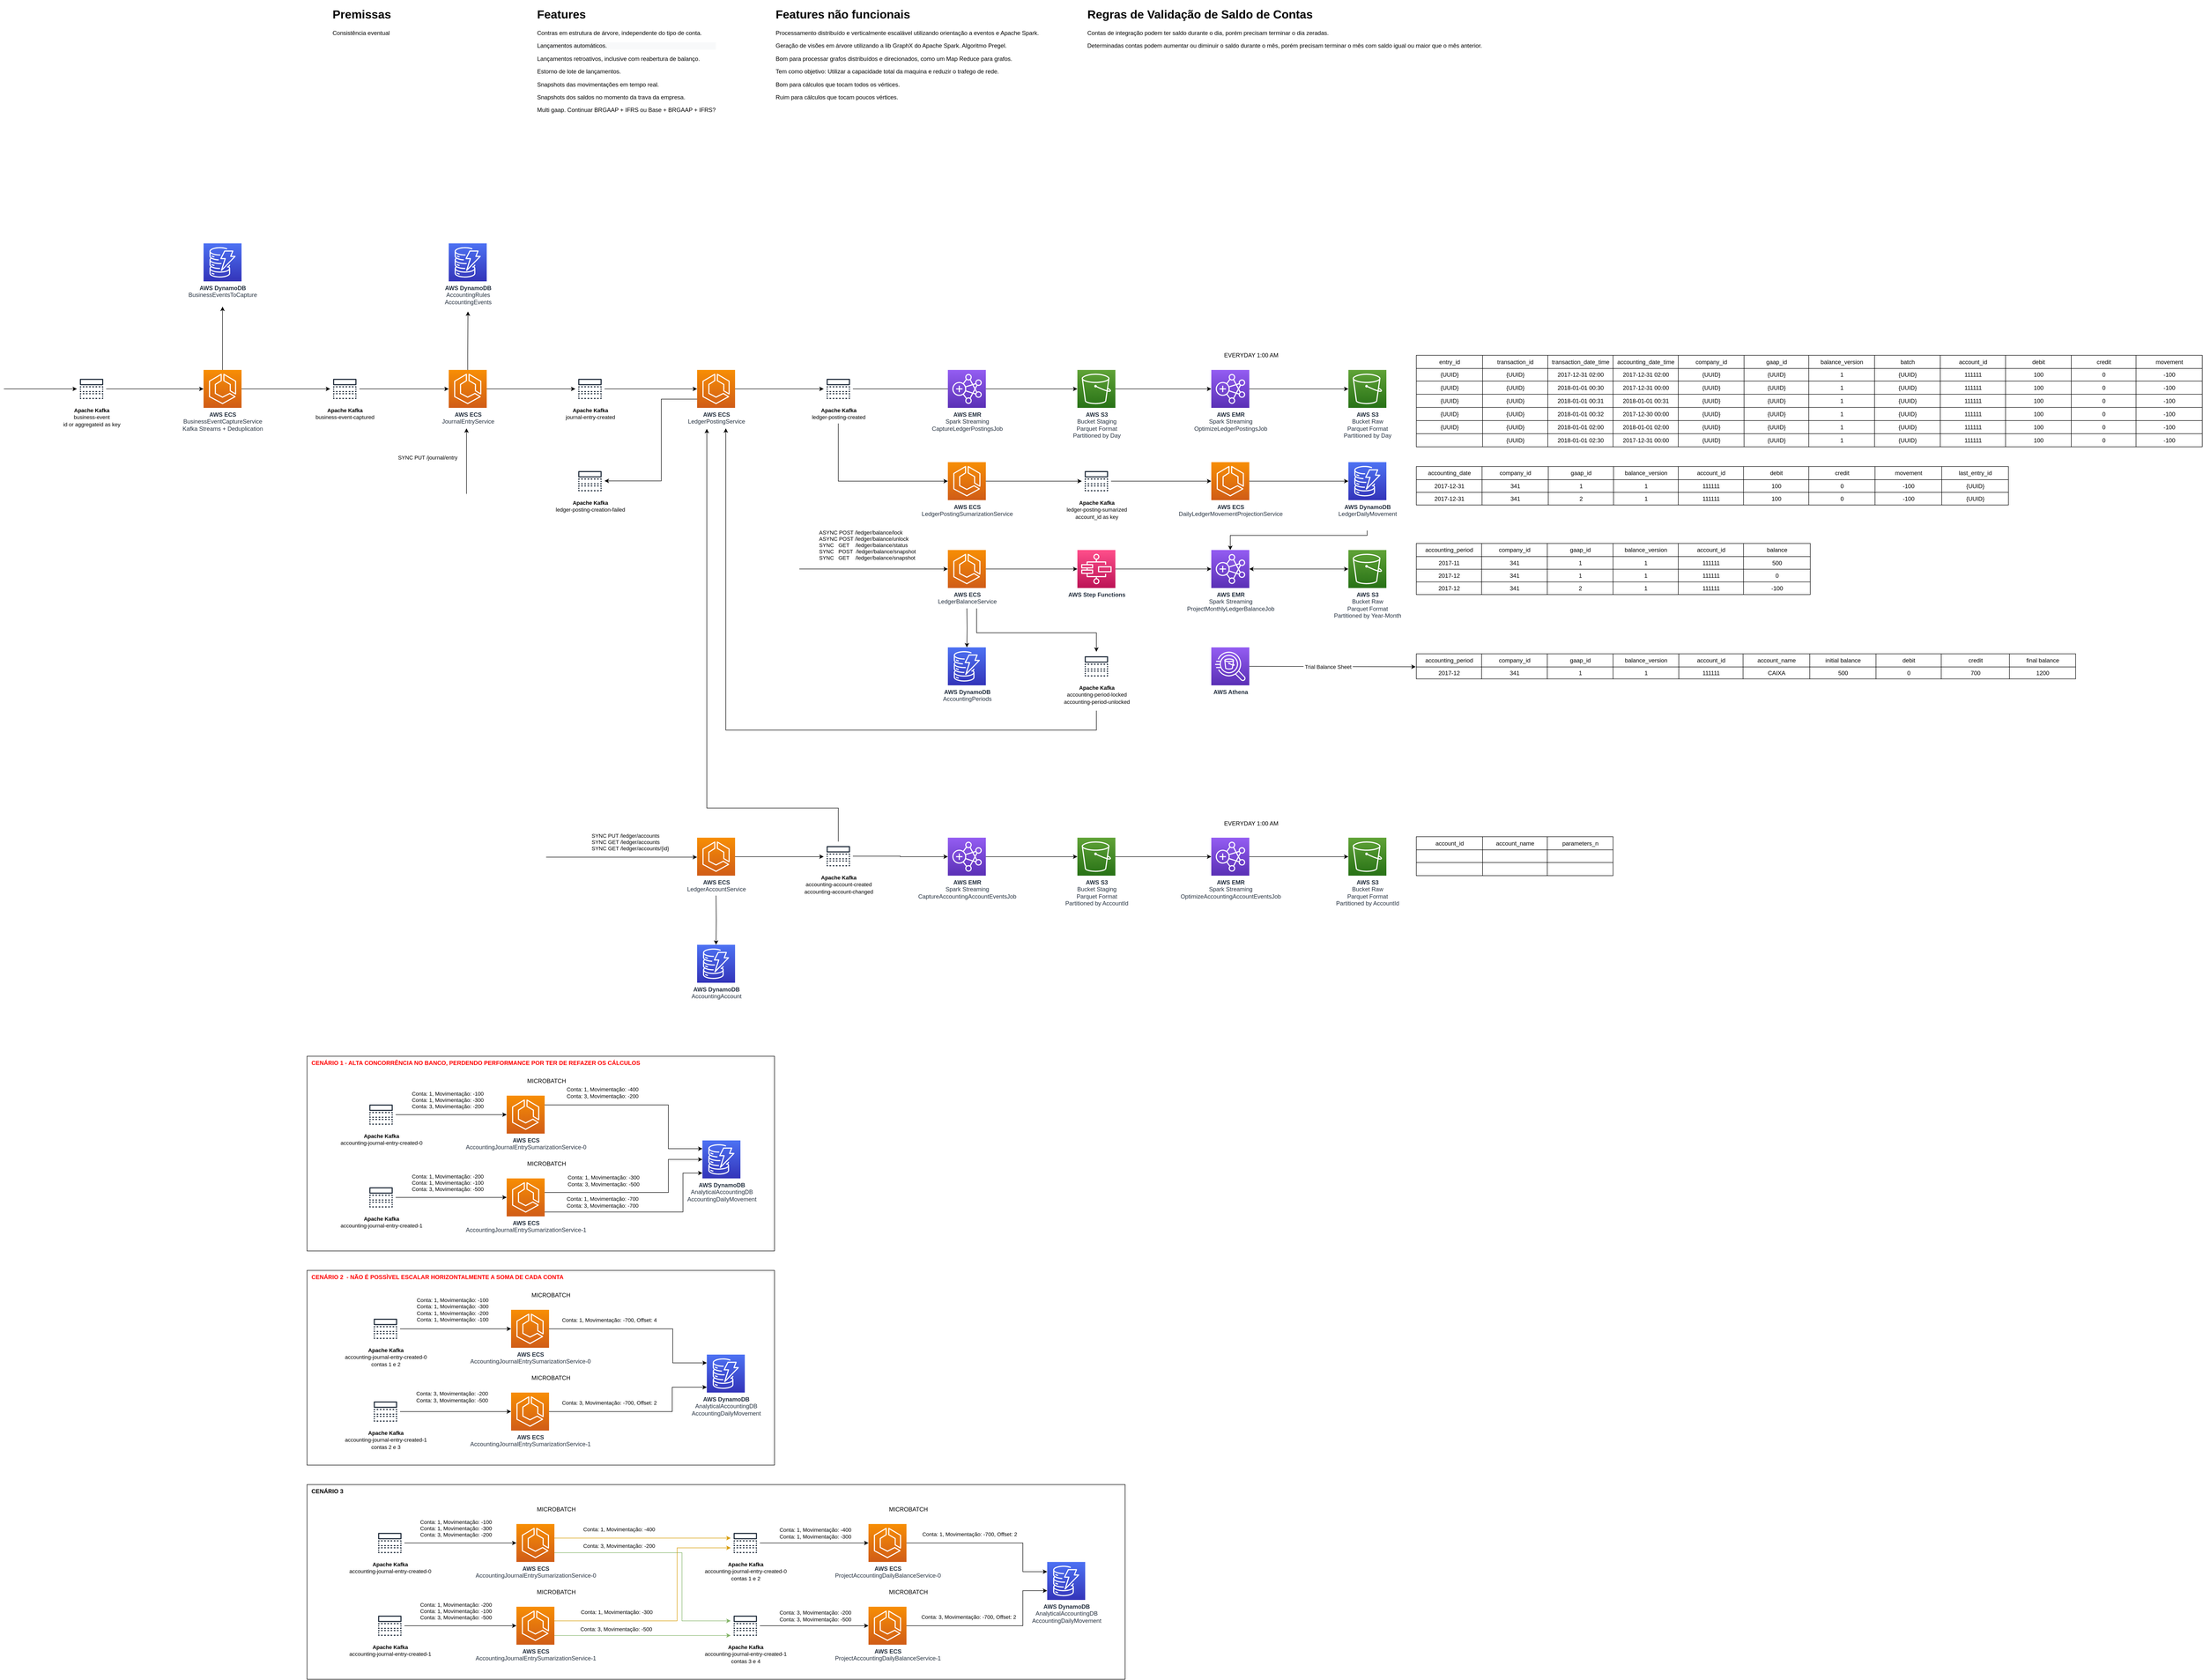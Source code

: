 <mxfile version="15.0.6" type="github">
  <diagram id="sSMh7Mj8uq1PbPDicRrX" name="Page-1">
    <mxGraphModel dx="4596" dy="3460" grid="1" gridSize="10" guides="1" tooltips="1" connect="1" arrows="1" fold="1" page="1" pageScale="1" pageWidth="827" pageHeight="1169" math="0" shadow="0">
      <root>
        <mxCell id="0" />
        <mxCell id="1" parent="0" />
        <mxCell id="CrSMlSoLfHYtYc_QHHbr-195" value="&lt;font color=&quot;#000000&quot;&gt;&lt;b&gt;&amp;nbsp; CENÁRIO 3&lt;/b&gt;&lt;/font&gt;" style="rounded=0;whiteSpace=wrap;html=1;fontColor=#FF0000;align=left;verticalAlign=top;" vertex="1" parent="1">
          <mxGeometry x="-807.5" y="760" width="1680" height="400" as="geometry" />
        </mxCell>
        <mxCell id="CrSMlSoLfHYtYc_QHHbr-165" value="&lt;b&gt;&amp;nbsp; CENÁRIO 1 - ALTA CONCORRÊNCIA NO BANCO, PERDENDO PERFORMANCE POR TER DE REFAZER OS CÁLCULOS&lt;/b&gt;" style="rounded=0;whiteSpace=wrap;html=1;fontColor=#FF0000;align=left;verticalAlign=top;" vertex="1" parent="1">
          <mxGeometry x="-807.5" y="-120" width="960" height="400" as="geometry" />
        </mxCell>
        <mxCell id="ztVvOb2c4JuOCDaLwrAS-1193" style="edgeStyle=orthogonalEdgeStyle;rounded=0;orthogonalLoop=1;jettySize=auto;html=1;startArrow=classic;startFill=1;endArrow=none;endFill=0;exitX=0;exitY=0.5;exitDx=0;exitDy=0;exitPerimeter=0;" parent="1" source="UU9deluZrK-pCLJk1Hoc-1" edge="1">
          <mxGeometry relative="1" as="geometry">
            <mxPoint x="203.5" y="-1121" as="targetPoint" />
            <Array as="points">
              <mxPoint x="399.5" y="-1121" />
              <mxPoint x="399.5" y="-1121" />
            </Array>
          </mxGeometry>
        </mxCell>
        <mxCell id="ztVvOb2c4JuOCDaLwrAS-1194" value="ASYNC POST /ledger/balance/lock&lt;br&gt;ASYNC&amp;nbsp;POST /ledger/balance/unlock&lt;br&gt;SYNC&amp;nbsp; &amp;nbsp;GET&amp;nbsp; &amp;nbsp; /ledger/balance/status&lt;br&gt;SYNC&amp;nbsp; &amp;nbsp;POST&amp;nbsp; /ledger/balance/snapshot&lt;br&gt;SYNC&amp;nbsp; &amp;nbsp;GET&amp;nbsp; &amp;nbsp; /ledger/balance/snapshot" style="edgeLabel;html=1;align=left;verticalAlign=middle;resizable=0;points=[];" parent="ztVvOb2c4JuOCDaLwrAS-1193" vertex="1" connectable="0">
          <mxGeometry x="0.16" y="2" relative="1" as="geometry">
            <mxPoint x="-90" y="-51" as="offset" />
          </mxGeometry>
        </mxCell>
        <mxCell id="2LelLOpR1p7l8fURc_7i-69" style="edgeStyle=orthogonalEdgeStyle;rounded=0;orthogonalLoop=1;jettySize=auto;html=1;startArrow=none;startFill=0;" parent="1" target="2LelLOpR1p7l8fURc_7i-63" edge="1">
          <mxGeometry relative="1" as="geometry">
            <mxPoint x="567.5" y="-1040" as="sourcePoint" />
            <Array as="points">
              <mxPoint x="567.5" y="-990" />
              <mxPoint x="813.5" y="-990" />
            </Array>
          </mxGeometry>
        </mxCell>
        <mxCell id="2LelLOpR1p7l8fURc_7i-70" style="edgeStyle=orthogonalEdgeStyle;rounded=0;orthogonalLoop=1;jettySize=auto;html=1;startArrow=none;startFill=0;" parent="1" target="4qVqTRqzKTblFJhMyqPV-178" edge="1">
          <mxGeometry relative="1" as="geometry">
            <mxPoint x="547.5" y="-1040" as="sourcePoint" />
          </mxGeometry>
        </mxCell>
        <mxCell id="UU9deluZrK-pCLJk1Hoc-1" value="&lt;b&gt;AWS ECS&lt;/b&gt;&lt;br&gt;LedgerBalanceService" style="points=[[0,0,0],[0.25,0,0],[0.5,0,0],[0.75,0,0],[1,0,0],[0,1,0],[0.25,1,0],[0.5,1,0],[0.75,1,0],[1,1,0],[0,0.25,0],[0,0.5,0],[0,0.75,0],[1,0.25,0],[1,0.5,0],[1,0.75,0]];outlineConnect=0;fontColor=#232F3E;gradientColor=#F78E04;gradientDirection=north;fillColor=#D05C17;strokeColor=#ffffff;dashed=0;verticalLabelPosition=bottom;verticalAlign=top;align=center;html=1;fontSize=12;fontStyle=0;aspect=fixed;shape=mxgraph.aws4.resourceIcon;resIcon=mxgraph.aws4.ecs;" parent="1" vertex="1">
          <mxGeometry x="508.5" y="-1160" width="78" height="78" as="geometry" />
        </mxCell>
        <mxCell id="UU9deluZrK-pCLJk1Hoc-12" style="edgeStyle=orthogonalEdgeStyle;rounded=0;orthogonalLoop=1;jettySize=auto;html=1;" parent="1" source="UU9deluZrK-pCLJk1Hoc-2" target="UU9deluZrK-pCLJk1Hoc-11" edge="1">
          <mxGeometry relative="1" as="geometry">
            <Array as="points">
              <mxPoint x="143.5" y="-1491" />
              <mxPoint x="143.5" y="-1491" />
            </Array>
          </mxGeometry>
        </mxCell>
        <mxCell id="wLyvYfdeoNj-BMRv1wWr-8" style="edgeStyle=orthogonalEdgeStyle;rounded=0;orthogonalLoop=1;jettySize=auto;html=1;startArrow=classic;startFill=1;endArrow=none;endFill=0;" parent="1" target="4qVqTRqzKTblFJhMyqPV-163" edge="1">
          <mxGeometry relative="1" as="geometry">
            <mxPoint x="13.5" y="-1409" as="sourcePoint" />
            <Array as="points">
              <mxPoint x="13.5" y="-630" />
              <mxPoint x="283.5" y="-630" />
            </Array>
          </mxGeometry>
        </mxCell>
        <mxCell id="2LelLOpR1p7l8fURc_7i-72" style="edgeStyle=orthogonalEdgeStyle;rounded=0;orthogonalLoop=1;jettySize=auto;html=1;startArrow=none;startFill=0;endArrow=classic;endFill=1;" parent="1" source="UU9deluZrK-pCLJk1Hoc-2" target="UU9deluZrK-pCLJk1Hoc-15" edge="1">
          <mxGeometry relative="1" as="geometry">
            <Array as="points">
              <mxPoint x="-80" y="-1470" />
              <mxPoint x="-80" y="-1302" />
            </Array>
          </mxGeometry>
        </mxCell>
        <mxCell id="CrSMlSoLfHYtYc_QHHbr-205" style="edgeStyle=orthogonalEdgeStyle;rounded=0;orthogonalLoop=1;jettySize=auto;html=1;fontColor=#FF0000;startArrow=classic;startFill=1;endArrow=none;endFill=0;" edge="1" parent="1">
          <mxGeometry relative="1" as="geometry">
            <mxPoint x="-480" y="-1275.429" as="targetPoint" />
            <mxPoint x="-480" y="-1410" as="sourcePoint" />
            <Array as="points">
              <mxPoint x="-480" y="-1350" />
              <mxPoint x="-480" y="-1350" />
            </Array>
          </mxGeometry>
        </mxCell>
        <mxCell id="CrSMlSoLfHYtYc_QHHbr-206" value="SYNC PUT /journal/entry" style="edgeLabel;html=1;align=center;verticalAlign=middle;resizable=0;points=[];" vertex="1" connectable="0" parent="CrSMlSoLfHYtYc_QHHbr-205">
          <mxGeometry x="-0.329" y="-3" relative="1" as="geometry">
            <mxPoint x="-77" y="15" as="offset" />
          </mxGeometry>
        </mxCell>
        <mxCell id="UU9deluZrK-pCLJk1Hoc-2" value="&lt;b&gt;AWS ECS&lt;/b&gt;&lt;br&gt;LedgerPostingService" style="points=[[0,0,0],[0.25,0,0],[0.5,0,0],[0.75,0,0],[1,0,0],[0,1,0],[0.25,1,0],[0.5,1,0],[0.75,1,0],[1,1,0],[0,0.25,0],[0,0.5,0],[0,0.75,0],[1,0.25,0],[1,0.5,0],[1,0.75,0]];outlineConnect=0;fontColor=#232F3E;gradientColor=#F78E04;gradientDirection=north;fillColor=#D05C17;strokeColor=#ffffff;dashed=0;verticalLabelPosition=bottom;verticalAlign=top;align=center;html=1;fontSize=12;fontStyle=0;aspect=fixed;shape=mxgraph.aws4.resourceIcon;resIcon=mxgraph.aws4.ecs;" parent="1" vertex="1">
          <mxGeometry x="-6.5" y="-1530" width="78" height="78" as="geometry" />
        </mxCell>
        <mxCell id="UU9deluZrK-pCLJk1Hoc-13" style="edgeStyle=orthogonalEdgeStyle;rounded=0;orthogonalLoop=1;jettySize=auto;html=1;entryX=0;entryY=0.5;entryDx=0;entryDy=0;entryPerimeter=0;" parent="1" source="UU9deluZrK-pCLJk1Hoc-11" target="4qVqTRqzKTblFJhMyqPV-108" edge="1">
          <mxGeometry relative="1" as="geometry">
            <Array as="points">
              <mxPoint x="633.5" y="-1491" />
              <mxPoint x="633.5" y="-1491" />
            </Array>
            <mxPoint x="463.5" y="-1490.0" as="targetPoint" />
          </mxGeometry>
        </mxCell>
        <mxCell id="UU9deluZrK-pCLJk1Hoc-11" value="&lt;span style=&quot;color: rgb(0 , 0 , 0) ; font-size: 11px ; background-color: rgb(255 , 255 , 255)&quot;&gt;&lt;b&gt;Apache Kafka&lt;br&gt;&lt;/b&gt;&lt;/span&gt;&lt;span style=&quot;color: rgb(0 , 0 , 0) ; font-size: 11px ; background-color: rgb(255 , 255 , 255)&quot;&gt;ledger-posting-created&lt;/span&gt;&lt;span style=&quot;color: rgb(0 , 0 , 0) ; font-size: 11px ; background-color: rgb(255 , 255 , 255)&quot;&gt;&lt;br&gt;&lt;/span&gt;" style="outlineConnect=0;fontColor=#232F3E;gradientColor=none;strokeColor=#232F3E;fillColor=#ffffff;dashed=0;verticalLabelPosition=bottom;verticalAlign=top;align=center;html=1;fontSize=12;fontStyle=0;aspect=fixed;shape=mxgraph.aws4.resourceIcon;resIcon=mxgraph.aws4.topic;" parent="1" vertex="1">
          <mxGeometry x="253.5" y="-1521" width="60" height="60" as="geometry" />
        </mxCell>
        <mxCell id="UU9deluZrK-pCLJk1Hoc-15" value="&lt;b&gt;&lt;span style=&quot;color: rgb(0 , 0 , 0) ; font-size: 11px ; background-color: rgb(255 , 255 , 255)&quot;&gt;Apache Kafka&lt;/span&gt;&lt;br style=&quot;color: rgb(0 , 0 , 0) ; font-size: 11px&quot;&gt;&lt;/b&gt;&lt;span style=&quot;color: rgb(0 , 0 , 0) ; font-size: 11px ; background-color: rgb(255 , 255 , 255)&quot;&gt;ledger-posting-creation-failed&lt;/span&gt;&lt;span style=&quot;color: rgb(0 , 0 , 0) ; font-size: 11px ; background-color: rgb(255 , 255 , 255)&quot;&gt;&lt;br&gt;&lt;/span&gt;" style="outlineConnect=0;fontColor=#232F3E;gradientColor=none;strokeColor=#232F3E;fillColor=#ffffff;dashed=0;verticalLabelPosition=bottom;verticalAlign=top;align=center;html=1;fontSize=12;fontStyle=0;aspect=fixed;shape=mxgraph.aws4.resourceIcon;resIcon=mxgraph.aws4.topic;" parent="1" vertex="1">
          <mxGeometry x="-256.5" y="-1331.5" width="60" height="60" as="geometry" />
        </mxCell>
        <mxCell id="4qVqTRqzKTblFJhMyqPV-164" style="edgeStyle=orthogonalEdgeStyle;rounded=0;orthogonalLoop=1;jettySize=auto;html=1;startArrow=none;startFill=0;endArrow=classic;endFill=1;" parent="1" target="4qVqTRqzKTblFJhMyqPV-165" edge="1">
          <mxGeometry relative="1" as="geometry">
            <mxPoint x="32.5" y="-450" as="sourcePoint" />
            <mxPoint x="110.5" y="-490" as="targetPoint" />
            <Array as="points" />
          </mxGeometry>
        </mxCell>
        <mxCell id="4qVqTRqzKTblFJhMyqPV-166" style="edgeStyle=orthogonalEdgeStyle;rounded=0;orthogonalLoop=1;jettySize=auto;html=1;startArrow=classic;startFill=1;endArrow=none;endFill=0;" parent="1" source="UU9deluZrK-pCLJk1Hoc-19" edge="1">
          <mxGeometry relative="1" as="geometry">
            <mxPoint x="-316.5" y="-529" as="targetPoint" />
            <Array as="points">
              <mxPoint x="23.5" y="-529" />
              <mxPoint x="23.5" y="-529" />
            </Array>
          </mxGeometry>
        </mxCell>
        <mxCell id="CrSMlSoLfHYtYc_QHHbr-203" value="&lt;span style=&quot;color: rgb(0 , 0 , 0)&quot;&gt;SYNC PUT /ledger/accounts&lt;br&gt;&lt;/span&gt;&lt;span style=&quot;color: rgb(0 , 0 , 0)&quot;&gt;SYNC GET /ledger/accounts&lt;br&gt;&lt;/span&gt;&lt;span style=&quot;color: rgb(0 , 0 , 0)&quot;&gt;SYNC GET /ledger/accounts/{id}&lt;br&gt;&lt;/span&gt;" style="edgeLabel;html=1;align=left;verticalAlign=middle;resizable=0;points=[];fontColor=#FF0000;" vertex="1" connectable="0" parent="4qVqTRqzKTblFJhMyqPV-166">
          <mxGeometry x="-0.406" y="2" relative="1" as="geometry">
            <mxPoint x="-127" y="-33" as="offset" />
          </mxGeometry>
        </mxCell>
        <mxCell id="UU9deluZrK-pCLJk1Hoc-19" value="&lt;b&gt;AWS ECS&lt;/b&gt;&lt;br&gt;LedgerAccountService" style="points=[[0,0,0],[0.25,0,0],[0.5,0,0],[0.75,0,0],[1,0,0],[0,1,0],[0.25,1,0],[0.5,1,0],[0.75,1,0],[1,1,0],[0,0.25,0],[0,0.5,0],[0,0.75,0],[1,0.25,0],[1,0.5,0],[1,0.75,0]];outlineConnect=0;fontColor=#232F3E;gradientColor=#F78E04;gradientDirection=north;fillColor=#D05C17;strokeColor=#ffffff;dashed=0;verticalLabelPosition=bottom;verticalAlign=top;align=center;html=1;fontSize=12;fontStyle=0;aspect=fixed;shape=mxgraph.aws4.resourceIcon;resIcon=mxgraph.aws4.ecs;" parent="1" vertex="1">
          <mxGeometry x="-6.5" y="-569" width="78" height="78" as="geometry" />
        </mxCell>
        <mxCell id="4qVqTRqzKTblFJhMyqPV-106" value="&lt;h1&gt;Regras de Validação de Saldo de Contas&lt;/h1&gt;&lt;p&gt;Contas de integração podem ter saldo durante o dia, porém precisam terminar o dia zeradas.&lt;/p&gt;&lt;p&gt;Determinadas contas podem aumentar ou diminuir o saldo durante o mês, porém precisam terminar o mês com saldo igual ou maior que o mês anterior.&lt;/p&gt;" style="text;html=1;strokeColor=none;fillColor=none;spacing=5;spacingTop=-20;whiteSpace=wrap;overflow=hidden;rounded=0;" parent="1" vertex="1">
          <mxGeometry x="790" y="-2280" width="840" height="120" as="geometry" />
        </mxCell>
        <mxCell id="4qVqTRqzKTblFJhMyqPV-109" style="edgeStyle=orthogonalEdgeStyle;rounded=0;orthogonalLoop=1;jettySize=auto;html=1;startArrow=none;startFill=0;endArrow=classic;endFill=1;entryX=0;entryY=0.5;entryDx=0;entryDy=0;entryPerimeter=0;" parent="1" source="4qVqTRqzKTblFJhMyqPV-108" target="4qVqTRqzKTblFJhMyqPV-110" edge="1">
          <mxGeometry relative="1" as="geometry">
            <mxPoint x="718.5" y="-1491" as="targetPoint" />
          </mxGeometry>
        </mxCell>
        <mxCell id="4qVqTRqzKTblFJhMyqPV-108" value="&lt;b&gt;AWS EMR&lt;br&gt;&lt;/b&gt;Spark Streaming&lt;br&gt;CaptureLedgerPostingsJob" style="points=[[0,0,0],[0.25,0,0],[0.5,0,0],[0.75,0,0],[1,0,0],[0,1,0],[0.25,1,0],[0.5,1,0],[0.75,1,0],[1,1,0],[0,0.25,0],[0,0.5,0],[0,0.75,0],[1,0.25,0],[1,0.5,0],[1,0.75,0]];outlineConnect=0;fontColor=#232F3E;gradientColor=#945DF2;gradientDirection=north;fillColor=#5A30B5;strokeColor=#ffffff;dashed=0;verticalLabelPosition=bottom;verticalAlign=top;align=center;html=1;fontSize=12;fontStyle=0;aspect=fixed;shape=mxgraph.aws4.resourceIcon;resIcon=mxgraph.aws4.emr;" parent="1" vertex="1">
          <mxGeometry x="508.5" y="-1530" width="78" height="78" as="geometry" />
        </mxCell>
        <mxCell id="4qVqTRqzKTblFJhMyqPV-112" style="edgeStyle=orthogonalEdgeStyle;rounded=0;orthogonalLoop=1;jettySize=auto;html=1;startArrow=none;startFill=0;endArrow=classic;endFill=1;entryX=0;entryY=0.5;entryDx=0;entryDy=0;entryPerimeter=0;exitX=1;exitY=0.5;exitDx=0;exitDy=0;exitPerimeter=0;" parent="1" source="4qVqTRqzKTblFJhMyqPV-110" target="4qVqTRqzKTblFJhMyqPV-111" edge="1">
          <mxGeometry relative="1" as="geometry">
            <mxPoint x="825.5" y="-1491" as="sourcePoint" />
            <mxPoint x="957.5" y="-1491" as="targetPoint" />
            <Array as="points">
              <mxPoint x="869.5" y="-1491" />
              <mxPoint x="869.5" y="-1491" />
            </Array>
          </mxGeometry>
        </mxCell>
        <mxCell id="4qVqTRqzKTblFJhMyqPV-202" style="edgeStyle=orthogonalEdgeStyle;rounded=0;orthogonalLoop=1;jettySize=auto;html=1;fontColor=#00FF00;startArrow=none;startFill=0;endArrow=classic;endFill=1;entryX=0;entryY=0.5;entryDx=0;entryDy=0;entryPerimeter=0;" parent="1" target="wLyvYfdeoNj-BMRv1wWr-20" edge="1">
          <mxGeometry relative="1" as="geometry">
            <Array as="points">
              <mxPoint x="283.5" y="-1420" />
              <mxPoint x="283.5" y="-1301" />
            </Array>
            <mxPoint x="283.5" y="-1420" as="sourcePoint" />
            <mxPoint x="972.5" y="-1301" as="targetPoint" />
          </mxGeometry>
        </mxCell>
        <mxCell id="4qVqTRqzKTblFJhMyqPV-110" value="&lt;b&gt;AWS S3&lt;/b&gt;&lt;br&gt;Bucket Staging&lt;br&gt;Parquet Format&lt;br&gt;Partitioned by Day" style="points=[[0,0,0],[0.25,0,0],[0.5,0,0],[0.75,0,0],[1,0,0],[0,1,0],[0.25,1,0],[0.5,1,0],[0.75,1,0],[1,1,0],[0,0.25,0],[0,0.5,0],[0,0.75,0],[1,0.25,0],[1,0.5,0],[1,0.75,0]];outlineConnect=0;fontColor=#232F3E;gradientColor=#60A337;gradientDirection=north;fillColor=#277116;strokeColor=#ffffff;dashed=0;verticalLabelPosition=bottom;verticalAlign=top;align=center;html=1;fontSize=12;fontStyle=0;aspect=fixed;shape=mxgraph.aws4.resourceIcon;resIcon=mxgraph.aws4.s3;" parent="1" vertex="1">
          <mxGeometry x="774.5" y="-1530" width="78" height="78" as="geometry" />
        </mxCell>
        <mxCell id="4qVqTRqzKTblFJhMyqPV-114" style="edgeStyle=orthogonalEdgeStyle;rounded=0;orthogonalLoop=1;jettySize=auto;html=1;entryX=0;entryY=0.5;entryDx=0;entryDy=0;entryPerimeter=0;startArrow=none;startFill=0;endArrow=classic;endFill=1;exitX=1;exitY=0.5;exitDx=0;exitDy=0;exitPerimeter=0;" parent="1" source="4qVqTRqzKTblFJhMyqPV-111" target="4qVqTRqzKTblFJhMyqPV-113" edge="1">
          <mxGeometry relative="1" as="geometry">
            <mxPoint x="1035.5" y="-1491" as="sourcePoint" />
            <mxPoint x="1167.5" y="-1491" as="targetPoint" />
          </mxGeometry>
        </mxCell>
        <mxCell id="4qVqTRqzKTblFJhMyqPV-111" value="&lt;b&gt;AWS EMR&lt;br&gt;&lt;/b&gt;Spark Streaming&lt;br&gt;OptimizeLedgerPostingsJob" style="points=[[0,0,0],[0.25,0,0],[0.5,0,0],[0.75,0,0],[1,0,0],[0,1,0],[0.25,1,0],[0.5,1,0],[0.75,1,0],[1,1,0],[0,0.25,0],[0,0.5,0],[0,0.75,0],[1,0.25,0],[1,0.5,0],[1,0.75,0]];outlineConnect=0;fontColor=#232F3E;gradientColor=#945DF2;gradientDirection=north;fillColor=#5A30B5;strokeColor=#ffffff;dashed=0;verticalLabelPosition=bottom;verticalAlign=top;align=center;html=1;fontSize=12;fontStyle=0;aspect=fixed;shape=mxgraph.aws4.resourceIcon;resIcon=mxgraph.aws4.emr;" parent="1" vertex="1">
          <mxGeometry x="1049.5" y="-1530" width="78" height="78" as="geometry" />
        </mxCell>
        <mxCell id="4qVqTRqzKTblFJhMyqPV-113" value="&lt;b&gt;AWS S3&lt;/b&gt;&lt;br&gt;Bucket Raw&lt;br&gt;Parquet Format&lt;br&gt;Partitioned by Day" style="points=[[0,0,0],[0.25,0,0],[0.5,0,0],[0.75,0,0],[1,0,0],[0,1,0],[0.25,1,0],[0.5,1,0],[0.75,1,0],[1,1,0],[0,0.25,0],[0,0.5,0],[0,0.75,0],[1,0.25,0],[1,0.5,0],[1,0.75,0]];outlineConnect=0;fontColor=#232F3E;gradientColor=#60A337;gradientDirection=north;fillColor=#277116;strokeColor=#ffffff;dashed=0;verticalLabelPosition=bottom;verticalAlign=top;align=center;html=1;fontSize=12;fontStyle=0;aspect=fixed;shape=mxgraph.aws4.resourceIcon;resIcon=mxgraph.aws4.s3;" parent="1" vertex="1">
          <mxGeometry x="1331" y="-1530" width="78" height="78" as="geometry" />
        </mxCell>
        <mxCell id="4qVqTRqzKTblFJhMyqPV-173" style="edgeStyle=orthogonalEdgeStyle;rounded=0;orthogonalLoop=1;jettySize=auto;html=1;entryX=0;entryY=0.5;entryDx=0;entryDy=0;entryPerimeter=0;startArrow=none;startFill=0;endArrow=classic;endFill=1;" parent="1" source="4qVqTRqzKTblFJhMyqPV-163" target="4qVqTRqzKTblFJhMyqPV-172" edge="1">
          <mxGeometry relative="1" as="geometry" />
        </mxCell>
        <mxCell id="4qVqTRqzKTblFJhMyqPV-163" value="&lt;b&gt;&lt;span style=&quot;color: rgb(0 , 0 , 0) ; font-size: 11px ; background-color: rgb(255 , 255 , 255)&quot;&gt;Apache Kafka&lt;/span&gt;&lt;br style=&quot;color: rgb(0 , 0 , 0) ; font-size: 11px&quot;&gt;&lt;/b&gt;&lt;span style=&quot;color: rgb(0 , 0 , 0) ; font-size: 11px ; background-color: rgb(255 , 255 , 255)&quot;&gt;accounting-account-created&lt;br&gt;&lt;/span&gt;&lt;span style=&quot;color: rgb(0 , 0 , 0) ; font-size: 11px ; background-color: rgb(255 , 255 , 255)&quot;&gt;accounting-account-changed&lt;/span&gt;&lt;span style=&quot;color: rgb(0 , 0 , 0) ; font-size: 11px ; background-color: rgb(255 , 255 , 255)&quot;&gt;&lt;br&gt;&lt;/span&gt;" style="outlineConnect=0;fontColor=#232F3E;gradientColor=none;strokeColor=#232F3E;fillColor=#ffffff;dashed=0;verticalLabelPosition=bottom;verticalAlign=top;align=center;html=1;fontSize=12;fontStyle=0;aspect=fixed;shape=mxgraph.aws4.resourceIcon;resIcon=mxgraph.aws4.topic;" parent="1" vertex="1">
          <mxGeometry x="253.5" y="-561" width="60" height="60" as="geometry" />
        </mxCell>
        <mxCell id="4qVqTRqzKTblFJhMyqPV-165" value="&lt;b&gt;AWS DynamoDB&lt;/b&gt;&lt;br&gt;AccountingAccount" style="points=[[0,0,0],[0.25,0,0],[0.5,0,0],[0.75,0,0],[1,0,0],[0,1,0],[0.25,1,0],[0.5,1,0],[0.75,1,0],[1,1,0],[0,0.25,0],[0,0.5,0],[0,0.75,0],[1,0.25,0],[1,0.5,0],[1,0.75,0]];outlineConnect=0;fontColor=#232F3E;gradientColor=#4D72F3;gradientDirection=north;fillColor=#3334B9;strokeColor=#ffffff;dashed=0;verticalLabelPosition=bottom;verticalAlign=top;align=center;html=1;fontSize=12;fontStyle=0;aspect=fixed;shape=mxgraph.aws4.resourceIcon;resIcon=mxgraph.aws4.dynamodb;" parent="1" vertex="1">
          <mxGeometry x="-6.5" y="-349" width="78" height="78" as="geometry" />
        </mxCell>
        <mxCell id="4qVqTRqzKTblFJhMyqPV-170" style="edgeStyle=orthogonalEdgeStyle;rounded=0;orthogonalLoop=1;jettySize=auto;html=1;startArrow=none;startFill=0;endArrow=classic;endFill=1;exitX=1;exitY=0.5;exitDx=0;exitDy=0;exitPerimeter=0;" parent="1" source="UU9deluZrK-pCLJk1Hoc-19" target="4qVqTRqzKTblFJhMyqPV-163" edge="1">
          <mxGeometry relative="1" as="geometry">
            <mxPoint x="163.5" y="-530.0" as="sourcePoint" />
            <Array as="points">
              <mxPoint x="163.5" y="-530" />
              <mxPoint x="163.5" y="-530" />
            </Array>
          </mxGeometry>
        </mxCell>
        <mxCell id="4qVqTRqzKTblFJhMyqPV-183" style="edgeStyle=orthogonalEdgeStyle;rounded=0;orthogonalLoop=1;jettySize=auto;html=1;entryX=0;entryY=0.5;entryDx=0;entryDy=0;entryPerimeter=0;startArrow=none;startFill=0;endArrow=classic;endFill=1;" parent="1" source="4qVqTRqzKTblFJhMyqPV-172" target="4qVqTRqzKTblFJhMyqPV-182" edge="1">
          <mxGeometry relative="1" as="geometry" />
        </mxCell>
        <mxCell id="4qVqTRqzKTblFJhMyqPV-172" value="&lt;b&gt;AWS EMR&lt;br&gt;&lt;/b&gt;Spark Streaming&lt;br&gt;CaptureAccountingAccountEventsJob" style="points=[[0,0,0],[0.25,0,0],[0.5,0,0],[0.75,0,0],[1,0,0],[0,1,0],[0.25,1,0],[0.5,1,0],[0.75,1,0],[1,1,0],[0,0.25,0],[0,0.5,0],[0,0.75,0],[1,0.25,0],[1,0.5,0],[1,0.75,0]];outlineConnect=0;fontColor=#232F3E;gradientColor=#945DF2;gradientDirection=north;fillColor=#5A30B5;strokeColor=#ffffff;dashed=0;verticalLabelPosition=bottom;verticalAlign=top;align=center;html=1;fontSize=12;fontStyle=0;aspect=fixed;shape=mxgraph.aws4.resourceIcon;resIcon=mxgraph.aws4.emr;" parent="1" vertex="1">
          <mxGeometry x="508.5" y="-569" width="78" height="78" as="geometry" />
        </mxCell>
        <mxCell id="4qVqTRqzKTblFJhMyqPV-178" value="&lt;b&gt;AWS DynamoDB&lt;/b&gt;&lt;br&gt;AccountingPeriods" style="points=[[0,0,0],[0.25,0,0],[0.5,0,0],[0.75,0,0],[1,0,0],[0,1,0],[0.25,1,0],[0.5,1,0],[0.75,1,0],[1,1,0],[0,0.25,0],[0,0.5,0],[0,0.75,0],[1,0.25,0],[1,0.5,0],[1,0.75,0]];outlineConnect=0;fontColor=#232F3E;gradientColor=#4D72F3;gradientDirection=north;fillColor=#3334B9;strokeColor=#ffffff;dashed=0;verticalLabelPosition=bottom;verticalAlign=top;align=center;html=1;fontSize=12;fontStyle=0;aspect=fixed;shape=mxgraph.aws4.resourceIcon;resIcon=mxgraph.aws4.dynamodb;" parent="1" vertex="1">
          <mxGeometry x="508.5" y="-960" width="78" height="78" as="geometry" />
        </mxCell>
        <mxCell id="4qVqTRqzKTblFJhMyqPV-185" style="edgeStyle=orthogonalEdgeStyle;rounded=0;orthogonalLoop=1;jettySize=auto;html=1;startArrow=none;startFill=0;endArrow=classic;endFill=1;" parent="1" source="4qVqTRqzKTblFJhMyqPV-182" target="4qVqTRqzKTblFJhMyqPV-184" edge="1">
          <mxGeometry relative="1" as="geometry" />
        </mxCell>
        <mxCell id="4qVqTRqzKTblFJhMyqPV-182" value="&lt;b&gt;AWS S3&lt;/b&gt;&lt;br&gt;Bucket Staging&lt;br&gt;Parquet Format&lt;br&gt;Partitioned by AccountId" style="points=[[0,0,0],[0.25,0,0],[0.5,0,0],[0.75,0,0],[1,0,0],[0,1,0],[0.25,1,0],[0.5,1,0],[0.75,1,0],[1,1,0],[0,0.25,0],[0,0.5,0],[0,0.75,0],[1,0.25,0],[1,0.5,0],[1,0.75,0]];outlineConnect=0;fontColor=#232F3E;gradientColor=#60A337;gradientDirection=north;fillColor=#277116;strokeColor=#ffffff;dashed=0;verticalLabelPosition=bottom;verticalAlign=top;align=center;html=1;fontSize=12;fontStyle=0;aspect=fixed;shape=mxgraph.aws4.resourceIcon;resIcon=mxgraph.aws4.s3;" parent="1" vertex="1">
          <mxGeometry x="774.5" y="-569" width="78" height="78" as="geometry" />
        </mxCell>
        <mxCell id="4qVqTRqzKTblFJhMyqPV-187" style="edgeStyle=orthogonalEdgeStyle;rounded=0;orthogonalLoop=1;jettySize=auto;html=1;entryX=0;entryY=0.5;entryDx=0;entryDy=0;entryPerimeter=0;startArrow=none;startFill=0;endArrow=classic;endFill=1;" parent="1" source="4qVqTRqzKTblFJhMyqPV-184" target="4qVqTRqzKTblFJhMyqPV-186" edge="1">
          <mxGeometry relative="1" as="geometry" />
        </mxCell>
        <mxCell id="4qVqTRqzKTblFJhMyqPV-184" value="&lt;b&gt;AWS EMR&lt;br&gt;&lt;/b&gt;Spark Streaming&lt;br&gt;OptimizeAccountingAccountEventsJob" style="points=[[0,0,0],[0.25,0,0],[0.5,0,0],[0.75,0,0],[1,0,0],[0,1,0],[0.25,1,0],[0.5,1,0],[0.75,1,0],[1,1,0],[0,0.25,0],[0,0.5,0],[0,0.75,0],[1,0.25,0],[1,0.5,0],[1,0.75,0]];outlineConnect=0;fontColor=#232F3E;gradientColor=#945DF2;gradientDirection=north;fillColor=#5A30B5;strokeColor=#ffffff;dashed=0;verticalLabelPosition=bottom;verticalAlign=top;align=center;html=1;fontSize=12;fontStyle=0;aspect=fixed;shape=mxgraph.aws4.resourceIcon;resIcon=mxgraph.aws4.emr;" parent="1" vertex="1">
          <mxGeometry x="1049.5" y="-569" width="78" height="78" as="geometry" />
        </mxCell>
        <mxCell id="4qVqTRqzKTblFJhMyqPV-186" value="&lt;b&gt;AWS S3&lt;/b&gt;&lt;br&gt;Bucket Raw&lt;br&gt;Parquet Format&lt;br&gt;Partitioned by AccountId" style="points=[[0,0,0],[0.25,0,0],[0.5,0,0],[0.75,0,0],[1,0,0],[0,1,0],[0.25,1,0],[0.5,1,0],[0.75,1,0],[1,1,0],[0,0.25,0],[0,0.5,0],[0,0.75,0],[1,0.25,0],[1,0.5,0],[1,0.75,0]];outlineConnect=0;fontColor=#232F3E;gradientColor=#60A337;gradientDirection=north;fillColor=#277116;strokeColor=#ffffff;dashed=0;verticalLabelPosition=bottom;verticalAlign=top;align=center;html=1;fontSize=12;fontStyle=0;aspect=fixed;shape=mxgraph.aws4.resourceIcon;resIcon=mxgraph.aws4.s3;" parent="1" vertex="1">
          <mxGeometry x="1331" y="-569" width="78" height="78" as="geometry" />
        </mxCell>
        <mxCell id="4qVqTRqzKTblFJhMyqPV-203" style="edgeStyle=orthogonalEdgeStyle;rounded=0;orthogonalLoop=1;jettySize=auto;html=1;entryX=0;entryY=0.5;entryDx=0;entryDy=0;entryPerimeter=0;fontColor=#00FF00;startArrow=none;startFill=0;endArrow=classic;endFill=1;exitX=1;exitY=0.5;exitDx=0;exitDy=0;exitPerimeter=0;" parent="1" source="CrSMlSoLfHYtYc_QHHbr-196" target="ztVvOb2c4JuOCDaLwrAS-1208" edge="1">
          <mxGeometry relative="1" as="geometry">
            <mxPoint x="718.5" y="-1301" as="targetPoint" />
            <mxPoint x="1127.5" y="-1301.5" as="sourcePoint" />
          </mxGeometry>
        </mxCell>
        <mxCell id="4qVqTRqzKTblFJhMyqPV-208" value="EVERYDAY 1:00 AM" style="shape=image;html=1;verticalAlign=bottom;verticalLabelPosition=top;labelBackgroundColor=#ffffff;imageAspect=0;aspect=fixed;image=https://cdn3.iconfinder.com/data/icons/material-inspired-2/16/27-128.png;labelPosition=center;align=center;" parent="1" vertex="1">
          <mxGeometry x="1110" y="-1551" width="42" height="42" as="geometry" />
        </mxCell>
        <mxCell id="ztVvOb2c4JuOCDaLwrAS-364" value="" style="shape=table;html=1;whiteSpace=wrap;startSize=0;container=1;collapsible=0;childLayout=tableLayout;" parent="1" vertex="1">
          <mxGeometry x="1470.5" y="-1560" width="1614" height="188" as="geometry" />
        </mxCell>
        <mxCell id="ztVvOb2c4JuOCDaLwrAS-365" value="" style="shape=partialRectangle;html=1;whiteSpace=wrap;collapsible=0;dropTarget=0;pointerEvents=0;fillColor=none;top=0;left=0;bottom=0;right=0;points=[[0,0.5],[1,0.5]];portConstraint=eastwest;" parent="ztVvOb2c4JuOCDaLwrAS-364" vertex="1">
          <mxGeometry width="1614" height="27" as="geometry" />
        </mxCell>
        <mxCell id="ztVvOb2c4JuOCDaLwrAS-367" value="entry_id" style="shape=partialRectangle;html=1;whiteSpace=wrap;connectable=0;fillColor=none;top=0;left=0;bottom=0;right=0;overflow=hidden;" parent="ztVvOb2c4JuOCDaLwrAS-365" vertex="1">
          <mxGeometry width="136" height="27" as="geometry" />
        </mxCell>
        <mxCell id="ztVvOb2c4JuOCDaLwrAS-368" value="transaction_id" style="shape=partialRectangle;html=1;whiteSpace=wrap;connectable=0;fillColor=none;top=0;left=0;bottom=0;right=0;overflow=hidden;" parent="ztVvOb2c4JuOCDaLwrAS-365" vertex="1">
          <mxGeometry x="136" width="134" height="27" as="geometry" />
        </mxCell>
        <mxCell id="ztVvOb2c4JuOCDaLwrAS-369" value="transaction_date_time" style="shape=partialRectangle;html=1;whiteSpace=wrap;connectable=0;fillColor=none;top=0;left=0;bottom=0;right=0;overflow=hidden;" parent="ztVvOb2c4JuOCDaLwrAS-365" vertex="1">
          <mxGeometry x="270" width="134" height="27" as="geometry" />
        </mxCell>
        <mxCell id="ztVvOb2c4JuOCDaLwrAS-370" value="accounting_date_time" style="shape=partialRectangle;html=1;whiteSpace=wrap;connectable=0;fillColor=none;top=0;left=0;bottom=0;right=0;overflow=hidden;" parent="ztVvOb2c4JuOCDaLwrAS-365" vertex="1">
          <mxGeometry x="404" width="134" height="27" as="geometry" />
        </mxCell>
        <mxCell id="2LelLOpR1p7l8fURc_7i-37" value="&lt;span&gt;company_id&lt;/span&gt;" style="shape=partialRectangle;html=1;whiteSpace=wrap;connectable=0;fillColor=none;top=0;left=0;bottom=0;right=0;overflow=hidden;" parent="ztVvOb2c4JuOCDaLwrAS-365" vertex="1">
          <mxGeometry x="538" width="135" height="27" as="geometry" />
        </mxCell>
        <mxCell id="2LelLOpR1p7l8fURc_7i-44" value="&lt;span&gt;gaap_id&lt;/span&gt;" style="shape=partialRectangle;html=1;whiteSpace=wrap;connectable=0;fillColor=none;top=0;left=0;bottom=0;right=0;overflow=hidden;" parent="ztVvOb2c4JuOCDaLwrAS-365" vertex="1">
          <mxGeometry x="673" width="133" height="27" as="geometry" />
        </mxCell>
        <mxCell id="2LelLOpR1p7l8fURc_7i-51" value="&lt;span&gt;balance_version&lt;/span&gt;" style="shape=partialRectangle;html=1;whiteSpace=wrap;connectable=0;fillColor=none;top=0;left=0;bottom=0;right=0;overflow=hidden;" parent="ztVvOb2c4JuOCDaLwrAS-365" vertex="1">
          <mxGeometry x="806" width="135" height="27" as="geometry" />
        </mxCell>
        <mxCell id="2LelLOpR1p7l8fURc_7i-94" value="batch" style="shape=partialRectangle;html=1;whiteSpace=wrap;connectable=0;fillColor=none;top=0;left=0;bottom=0;right=0;overflow=hidden;" parent="ztVvOb2c4JuOCDaLwrAS-365" vertex="1">
          <mxGeometry x="941" width="135" height="27" as="geometry" />
        </mxCell>
        <mxCell id="2LelLOpR1p7l8fURc_7i-30" value="&lt;span&gt;account_id&lt;/span&gt;" style="shape=partialRectangle;html=1;whiteSpace=wrap;connectable=0;fillColor=none;top=0;left=0;bottom=0;right=0;overflow=hidden;" parent="ztVvOb2c4JuOCDaLwrAS-365" vertex="1">
          <mxGeometry x="1076" width="134" height="27" as="geometry" />
        </mxCell>
        <mxCell id="2LelLOpR1p7l8fURc_7i-13" value="debit" style="shape=partialRectangle;html=1;whiteSpace=wrap;connectable=0;fillColor=none;top=0;left=0;bottom=0;right=0;overflow=hidden;" parent="ztVvOb2c4JuOCDaLwrAS-365" vertex="1">
          <mxGeometry x="1210" width="135" height="27" as="geometry" />
        </mxCell>
        <mxCell id="2LelLOpR1p7l8fURc_7i-6" value="credit" style="shape=partialRectangle;html=1;whiteSpace=wrap;connectable=0;fillColor=none;top=0;left=0;bottom=0;right=0;overflow=hidden;" parent="ztVvOb2c4JuOCDaLwrAS-365" vertex="1">
          <mxGeometry x="1345" width="133" height="27" as="geometry" />
        </mxCell>
        <mxCell id="ztVvOb2c4JuOCDaLwrAS-371" value="movement" style="shape=partialRectangle;html=1;whiteSpace=wrap;connectable=0;fillColor=none;top=0;left=0;bottom=0;right=0;overflow=hidden;" parent="ztVvOb2c4JuOCDaLwrAS-365" vertex="1">
          <mxGeometry x="1478" width="136" height="27" as="geometry" />
        </mxCell>
        <mxCell id="ztVvOb2c4JuOCDaLwrAS-372" value="" style="shape=partialRectangle;html=1;whiteSpace=wrap;collapsible=0;dropTarget=0;pointerEvents=0;fillColor=none;top=0;left=0;bottom=0;right=0;points=[[0,0.5],[1,0.5]];portConstraint=eastwest;" parent="ztVvOb2c4JuOCDaLwrAS-364" vertex="1">
          <mxGeometry y="27" width="1614" height="26" as="geometry" />
        </mxCell>
        <mxCell id="ztVvOb2c4JuOCDaLwrAS-374" value="{UUID}" style="shape=partialRectangle;html=1;whiteSpace=wrap;connectable=0;top=0;left=0;bottom=0;right=0;overflow=hidden;strokeColor=#82b366;fillColor=none;" parent="ztVvOb2c4JuOCDaLwrAS-372" vertex="1">
          <mxGeometry width="136" height="26" as="geometry" />
        </mxCell>
        <mxCell id="ztVvOb2c4JuOCDaLwrAS-375" value="&lt;span&gt;{UUID}&lt;/span&gt;" style="shape=partialRectangle;html=1;whiteSpace=wrap;connectable=0;top=0;left=0;bottom=0;right=0;overflow=hidden;strokeColor=#82b366;fillColor=none;" parent="ztVvOb2c4JuOCDaLwrAS-372" vertex="1">
          <mxGeometry x="136" width="134" height="26" as="geometry" />
        </mxCell>
        <mxCell id="ztVvOb2c4JuOCDaLwrAS-376" value="2017-12-31 02:00" style="shape=partialRectangle;html=1;whiteSpace=wrap;connectable=0;top=0;left=0;bottom=0;right=0;overflow=hidden;strokeColor=#82b366;fillColor=none;" parent="ztVvOb2c4JuOCDaLwrAS-372" vertex="1">
          <mxGeometry x="270" width="134" height="26" as="geometry" />
        </mxCell>
        <mxCell id="ztVvOb2c4JuOCDaLwrAS-377" value="&lt;span&gt;2017-12-31 02:00&lt;/span&gt;" style="shape=partialRectangle;html=1;whiteSpace=wrap;connectable=0;top=0;left=0;bottom=0;right=0;overflow=hidden;strokeColor=#82b366;fillColor=none;" parent="ztVvOb2c4JuOCDaLwrAS-372" vertex="1">
          <mxGeometry x="404" width="134" height="26" as="geometry" />
        </mxCell>
        <mxCell id="2LelLOpR1p7l8fURc_7i-38" value="{UUID}" style="shape=partialRectangle;html=1;whiteSpace=wrap;connectable=0;top=0;left=0;bottom=0;right=0;overflow=hidden;strokeColor=#82b366;fillColor=none;" parent="ztVvOb2c4JuOCDaLwrAS-372" vertex="1">
          <mxGeometry x="538" width="135" height="26" as="geometry" />
        </mxCell>
        <mxCell id="2LelLOpR1p7l8fURc_7i-45" value="{UUID}" style="shape=partialRectangle;html=1;whiteSpace=wrap;connectable=0;top=0;left=0;bottom=0;right=0;overflow=hidden;strokeColor=#82b366;fillColor=none;" parent="ztVvOb2c4JuOCDaLwrAS-372" vertex="1">
          <mxGeometry x="673" width="133" height="26" as="geometry" />
        </mxCell>
        <mxCell id="2LelLOpR1p7l8fURc_7i-52" value="1" style="shape=partialRectangle;html=1;whiteSpace=wrap;connectable=0;top=0;left=0;bottom=0;right=0;overflow=hidden;strokeColor=#82b366;fillColor=none;" parent="ztVvOb2c4JuOCDaLwrAS-372" vertex="1">
          <mxGeometry x="806" width="135" height="26" as="geometry" />
        </mxCell>
        <mxCell id="2LelLOpR1p7l8fURc_7i-95" value="&lt;span&gt;{UUID}&lt;/span&gt;" style="shape=partialRectangle;html=1;whiteSpace=wrap;connectable=0;top=0;left=0;bottom=0;right=0;overflow=hidden;strokeColor=#82b366;fillColor=none;" parent="ztVvOb2c4JuOCDaLwrAS-372" vertex="1">
          <mxGeometry x="941" width="135" height="26" as="geometry" />
        </mxCell>
        <mxCell id="2LelLOpR1p7l8fURc_7i-31" value="&lt;span&gt;111111&lt;/span&gt;" style="shape=partialRectangle;html=1;whiteSpace=wrap;connectable=0;top=0;left=0;bottom=0;right=0;overflow=hidden;strokeColor=#82b366;fillColor=none;" parent="ztVvOb2c4JuOCDaLwrAS-372" vertex="1">
          <mxGeometry x="1076" width="134" height="26" as="geometry" />
        </mxCell>
        <mxCell id="2LelLOpR1p7l8fURc_7i-14" value="100" style="shape=partialRectangle;html=1;whiteSpace=wrap;connectable=0;top=0;left=0;bottom=0;right=0;overflow=hidden;strokeColor=#82b366;fillColor=none;" parent="ztVvOb2c4JuOCDaLwrAS-372" vertex="1">
          <mxGeometry x="1210" width="135" height="26" as="geometry" />
        </mxCell>
        <mxCell id="2LelLOpR1p7l8fURc_7i-7" value="0" style="shape=partialRectangle;html=1;whiteSpace=wrap;connectable=0;top=0;left=0;bottom=0;right=0;overflow=hidden;strokeColor=#82b366;fillColor=none;" parent="ztVvOb2c4JuOCDaLwrAS-372" vertex="1">
          <mxGeometry x="1345" width="133" height="26" as="geometry" />
        </mxCell>
        <mxCell id="ztVvOb2c4JuOCDaLwrAS-378" value="-100" style="shape=partialRectangle;html=1;whiteSpace=wrap;connectable=0;top=0;left=0;bottom=0;right=0;overflow=hidden;strokeColor=#82b366;fillColor=none;" parent="ztVvOb2c4JuOCDaLwrAS-372" vertex="1">
          <mxGeometry x="1478" width="136" height="26" as="geometry" />
        </mxCell>
        <mxCell id="ztVvOb2c4JuOCDaLwrAS-386" value="" style="shape=partialRectangle;html=1;whiteSpace=wrap;collapsible=0;dropTarget=0;pointerEvents=0;fillColor=none;top=0;left=0;bottom=0;right=0;points=[[0,0.5],[1,0.5]];portConstraint=eastwest;" parent="ztVvOb2c4JuOCDaLwrAS-364" vertex="1">
          <mxGeometry y="53" width="1614" height="27" as="geometry" />
        </mxCell>
        <mxCell id="ztVvOb2c4JuOCDaLwrAS-388" value="&lt;span&gt;{UUID}&lt;/span&gt;" style="shape=partialRectangle;html=1;whiteSpace=wrap;connectable=0;top=0;left=0;bottom=0;right=0;overflow=hidden;strokeColor=#82b366;fillColor=none;" parent="ztVvOb2c4JuOCDaLwrAS-386" vertex="1">
          <mxGeometry width="136" height="27" as="geometry" />
        </mxCell>
        <mxCell id="ztVvOb2c4JuOCDaLwrAS-389" value="&lt;span&gt;{UUID}&lt;/span&gt;" style="shape=partialRectangle;html=1;whiteSpace=wrap;connectable=0;top=0;left=0;bottom=0;right=0;overflow=hidden;strokeColor=#82b366;fillColor=none;" parent="ztVvOb2c4JuOCDaLwrAS-386" vertex="1">
          <mxGeometry x="136" width="134" height="27" as="geometry" />
        </mxCell>
        <mxCell id="ztVvOb2c4JuOCDaLwrAS-390" value="&lt;span&gt;2018-01-01 00:30&lt;/span&gt;" style="shape=partialRectangle;html=1;whiteSpace=wrap;connectable=0;top=0;left=0;bottom=0;right=0;overflow=hidden;strokeColor=#82b366;fillColor=none;" parent="ztVvOb2c4JuOCDaLwrAS-386" vertex="1">
          <mxGeometry x="270" width="134" height="27" as="geometry" />
        </mxCell>
        <mxCell id="ztVvOb2c4JuOCDaLwrAS-391" value="2017-12-31 00:00" style="shape=partialRectangle;html=1;whiteSpace=wrap;connectable=0;top=0;left=0;bottom=0;right=0;overflow=hidden;strokeColor=#82b366;fillColor=none;" parent="ztVvOb2c4JuOCDaLwrAS-386" vertex="1">
          <mxGeometry x="404" width="134" height="27" as="geometry" />
        </mxCell>
        <mxCell id="2LelLOpR1p7l8fURc_7i-39" value="{UUID}" style="shape=partialRectangle;html=1;whiteSpace=wrap;connectable=0;top=0;left=0;bottom=0;right=0;overflow=hidden;strokeColor=#82b366;fillColor=none;" parent="ztVvOb2c4JuOCDaLwrAS-386" vertex="1">
          <mxGeometry x="538" width="135" height="27" as="geometry" />
        </mxCell>
        <mxCell id="2LelLOpR1p7l8fURc_7i-46" value="{UUID}" style="shape=partialRectangle;html=1;whiteSpace=wrap;connectable=0;top=0;left=0;bottom=0;right=0;overflow=hidden;strokeColor=#82b366;fillColor=none;" parent="ztVvOb2c4JuOCDaLwrAS-386" vertex="1">
          <mxGeometry x="673" width="133" height="27" as="geometry" />
        </mxCell>
        <mxCell id="2LelLOpR1p7l8fURc_7i-53" value="1" style="shape=partialRectangle;html=1;whiteSpace=wrap;connectable=0;top=0;left=0;bottom=0;right=0;overflow=hidden;strokeColor=#82b366;fillColor=none;" parent="ztVvOb2c4JuOCDaLwrAS-386" vertex="1">
          <mxGeometry x="806" width="135" height="27" as="geometry" />
        </mxCell>
        <mxCell id="2LelLOpR1p7l8fURc_7i-96" value="&lt;span&gt;{UUID}&lt;/span&gt;" style="shape=partialRectangle;html=1;whiteSpace=wrap;connectable=0;top=0;left=0;bottom=0;right=0;overflow=hidden;strokeColor=#82b366;fillColor=none;" parent="ztVvOb2c4JuOCDaLwrAS-386" vertex="1">
          <mxGeometry x="941" width="135" height="27" as="geometry" />
        </mxCell>
        <mxCell id="2LelLOpR1p7l8fURc_7i-32" value="&lt;span&gt;111111&lt;/span&gt;" style="shape=partialRectangle;html=1;whiteSpace=wrap;connectable=0;top=0;left=0;bottom=0;right=0;overflow=hidden;strokeColor=#82b366;fillColor=none;" parent="ztVvOb2c4JuOCDaLwrAS-386" vertex="1">
          <mxGeometry x="1076" width="134" height="27" as="geometry" />
        </mxCell>
        <mxCell id="2LelLOpR1p7l8fURc_7i-15" value="&lt;span&gt;100&lt;/span&gt;" style="shape=partialRectangle;html=1;whiteSpace=wrap;connectable=0;top=0;left=0;bottom=0;right=0;overflow=hidden;strokeColor=#82b366;fillColor=none;" parent="ztVvOb2c4JuOCDaLwrAS-386" vertex="1">
          <mxGeometry x="1210" width="135" height="27" as="geometry" />
        </mxCell>
        <mxCell id="2LelLOpR1p7l8fURc_7i-8" value="0" style="shape=partialRectangle;html=1;whiteSpace=wrap;connectable=0;top=0;left=0;bottom=0;right=0;overflow=hidden;strokeColor=#82b366;fillColor=none;" parent="ztVvOb2c4JuOCDaLwrAS-386" vertex="1">
          <mxGeometry x="1345" width="133" height="27" as="geometry" />
        </mxCell>
        <mxCell id="ztVvOb2c4JuOCDaLwrAS-392" value="-100" style="shape=partialRectangle;html=1;whiteSpace=wrap;connectable=0;top=0;left=0;bottom=0;right=0;overflow=hidden;strokeColor=#82b366;fillColor=none;" parent="ztVvOb2c4JuOCDaLwrAS-386" vertex="1">
          <mxGeometry x="1478" width="136" height="27" as="geometry" />
        </mxCell>
        <mxCell id="ztVvOb2c4JuOCDaLwrAS-877" style="shape=partialRectangle;html=1;whiteSpace=wrap;collapsible=0;dropTarget=0;pointerEvents=0;fillColor=none;top=0;left=0;bottom=0;right=0;points=[[0,0.5],[1,0.5]];portConstraint=eastwest;" parent="ztVvOb2c4JuOCDaLwrAS-364" vertex="1">
          <mxGeometry y="80" width="1614" height="27" as="geometry" />
        </mxCell>
        <mxCell id="ztVvOb2c4JuOCDaLwrAS-879" value="&lt;span&gt;{UUID}&lt;/span&gt;" style="shape=partialRectangle;html=1;whiteSpace=wrap;connectable=0;top=0;left=0;bottom=0;right=0;overflow=hidden;strokeColor=#82b366;fillColor=none;" parent="ztVvOb2c4JuOCDaLwrAS-877" vertex="1">
          <mxGeometry width="136" height="27" as="geometry" />
        </mxCell>
        <mxCell id="ztVvOb2c4JuOCDaLwrAS-880" value="&lt;span&gt;{UUID}&lt;/span&gt;" style="shape=partialRectangle;html=1;whiteSpace=wrap;connectable=0;top=0;left=0;bottom=0;right=0;overflow=hidden;strokeColor=#82b366;fillColor=none;" parent="ztVvOb2c4JuOCDaLwrAS-877" vertex="1">
          <mxGeometry x="136" width="134" height="27" as="geometry" />
        </mxCell>
        <mxCell id="ztVvOb2c4JuOCDaLwrAS-881" value="&lt;span&gt;2018-01-01 00:31&lt;/span&gt;" style="shape=partialRectangle;html=1;whiteSpace=wrap;connectable=0;top=0;left=0;bottom=0;right=0;overflow=hidden;strokeColor=#82b366;fillColor=none;" parent="ztVvOb2c4JuOCDaLwrAS-877" vertex="1">
          <mxGeometry x="270" width="134" height="27" as="geometry" />
        </mxCell>
        <mxCell id="ztVvOb2c4JuOCDaLwrAS-882" value="2018-01-01 00:31" style="shape=partialRectangle;html=1;whiteSpace=wrap;connectable=0;top=0;left=0;bottom=0;right=0;overflow=hidden;strokeColor=#82b366;fillColor=none;" parent="ztVvOb2c4JuOCDaLwrAS-877" vertex="1">
          <mxGeometry x="404" width="134" height="27" as="geometry" />
        </mxCell>
        <mxCell id="2LelLOpR1p7l8fURc_7i-40" value="{UUID}" style="shape=partialRectangle;html=1;whiteSpace=wrap;connectable=0;top=0;left=0;bottom=0;right=0;overflow=hidden;strokeColor=#82b366;fillColor=none;" parent="ztVvOb2c4JuOCDaLwrAS-877" vertex="1">
          <mxGeometry x="538" width="135" height="27" as="geometry" />
        </mxCell>
        <mxCell id="2LelLOpR1p7l8fURc_7i-47" value="{UUID}" style="shape=partialRectangle;html=1;whiteSpace=wrap;connectable=0;top=0;left=0;bottom=0;right=0;overflow=hidden;strokeColor=#82b366;fillColor=none;" parent="ztVvOb2c4JuOCDaLwrAS-877" vertex="1">
          <mxGeometry x="673" width="133" height="27" as="geometry" />
        </mxCell>
        <mxCell id="2LelLOpR1p7l8fURc_7i-54" value="1" style="shape=partialRectangle;html=1;whiteSpace=wrap;connectable=0;top=0;left=0;bottom=0;right=0;overflow=hidden;strokeColor=#82b366;fillColor=none;" parent="ztVvOb2c4JuOCDaLwrAS-877" vertex="1">
          <mxGeometry x="806" width="135" height="27" as="geometry" />
        </mxCell>
        <mxCell id="2LelLOpR1p7l8fURc_7i-97" value="&lt;span&gt;{UUID}&lt;/span&gt;" style="shape=partialRectangle;html=1;whiteSpace=wrap;connectable=0;top=0;left=0;bottom=0;right=0;overflow=hidden;strokeColor=#82b366;fillColor=none;" parent="ztVvOb2c4JuOCDaLwrAS-877" vertex="1">
          <mxGeometry x="941" width="135" height="27" as="geometry" />
        </mxCell>
        <mxCell id="2LelLOpR1p7l8fURc_7i-33" value="&lt;span&gt;111111&lt;/span&gt;" style="shape=partialRectangle;html=1;whiteSpace=wrap;connectable=0;top=0;left=0;bottom=0;right=0;overflow=hidden;strokeColor=#82b366;fillColor=none;" parent="ztVvOb2c4JuOCDaLwrAS-877" vertex="1">
          <mxGeometry x="1076" width="134" height="27" as="geometry" />
        </mxCell>
        <mxCell id="2LelLOpR1p7l8fURc_7i-16" value="&lt;span&gt;100&lt;/span&gt;" style="shape=partialRectangle;html=1;whiteSpace=wrap;connectable=0;top=0;left=0;bottom=0;right=0;overflow=hidden;strokeColor=#82b366;fillColor=none;" parent="ztVvOb2c4JuOCDaLwrAS-877" vertex="1">
          <mxGeometry x="1210" width="135" height="27" as="geometry" />
        </mxCell>
        <mxCell id="2LelLOpR1p7l8fURc_7i-9" value="0" style="shape=partialRectangle;html=1;whiteSpace=wrap;connectable=0;top=0;left=0;bottom=0;right=0;overflow=hidden;strokeColor=#82b366;fillColor=none;" parent="ztVvOb2c4JuOCDaLwrAS-877" vertex="1">
          <mxGeometry x="1345" width="133" height="27" as="geometry" />
        </mxCell>
        <mxCell id="ztVvOb2c4JuOCDaLwrAS-883" value="&lt;span&gt;-100&lt;/span&gt;" style="shape=partialRectangle;html=1;whiteSpace=wrap;connectable=0;top=0;left=0;bottom=0;right=0;overflow=hidden;strokeColor=#82b366;fillColor=none;" parent="ztVvOb2c4JuOCDaLwrAS-877" vertex="1">
          <mxGeometry x="1478" width="136" height="27" as="geometry" />
        </mxCell>
        <mxCell id="ztVvOb2c4JuOCDaLwrAS-953" style="shape=partialRectangle;html=1;whiteSpace=wrap;collapsible=0;dropTarget=0;pointerEvents=0;fillColor=none;top=0;left=0;bottom=0;right=0;points=[[0,0.5],[1,0.5]];portConstraint=eastwest;" parent="ztVvOb2c4JuOCDaLwrAS-364" vertex="1">
          <mxGeometry y="107" width="1614" height="27" as="geometry" />
        </mxCell>
        <mxCell id="ztVvOb2c4JuOCDaLwrAS-955" value="&lt;span&gt;{UUID}&lt;/span&gt;" style="shape=partialRectangle;html=1;whiteSpace=wrap;connectable=0;top=0;left=0;bottom=0;right=0;overflow=hidden;strokeColor=#82b366;fillColor=none;" parent="ztVvOb2c4JuOCDaLwrAS-953" vertex="1">
          <mxGeometry width="136" height="27" as="geometry" />
        </mxCell>
        <mxCell id="ztVvOb2c4JuOCDaLwrAS-956" value="&lt;span&gt;{UUID}&lt;/span&gt;" style="shape=partialRectangle;html=1;whiteSpace=wrap;connectable=0;top=0;left=0;bottom=0;right=0;overflow=hidden;strokeColor=#82b366;fillColor=none;" parent="ztVvOb2c4JuOCDaLwrAS-953" vertex="1">
          <mxGeometry x="136" width="134" height="27" as="geometry" />
        </mxCell>
        <mxCell id="ztVvOb2c4JuOCDaLwrAS-957" value="&lt;span&gt;2018-01-01 00:32&lt;/span&gt;" style="shape=partialRectangle;html=1;whiteSpace=wrap;connectable=0;top=0;left=0;bottom=0;right=0;overflow=hidden;strokeColor=#82b366;fillColor=none;" parent="ztVvOb2c4JuOCDaLwrAS-953" vertex="1">
          <mxGeometry x="270" width="134" height="27" as="geometry" />
        </mxCell>
        <mxCell id="ztVvOb2c4JuOCDaLwrAS-958" value="&lt;span&gt;2017-12-30 00:00&lt;/span&gt;" style="shape=partialRectangle;html=1;whiteSpace=wrap;connectable=0;top=0;left=0;bottom=0;right=0;overflow=hidden;strokeColor=#82b366;fillColor=none;" parent="ztVvOb2c4JuOCDaLwrAS-953" vertex="1">
          <mxGeometry x="404" width="134" height="27" as="geometry" />
        </mxCell>
        <mxCell id="2LelLOpR1p7l8fURc_7i-41" value="{UUID}" style="shape=partialRectangle;html=1;whiteSpace=wrap;connectable=0;top=0;left=0;bottom=0;right=0;overflow=hidden;strokeColor=#82b366;fillColor=none;" parent="ztVvOb2c4JuOCDaLwrAS-953" vertex="1">
          <mxGeometry x="538" width="135" height="27" as="geometry" />
        </mxCell>
        <mxCell id="2LelLOpR1p7l8fURc_7i-48" value="{UUID}" style="shape=partialRectangle;html=1;whiteSpace=wrap;connectable=0;top=0;left=0;bottom=0;right=0;overflow=hidden;strokeColor=#82b366;fillColor=none;" parent="ztVvOb2c4JuOCDaLwrAS-953" vertex="1">
          <mxGeometry x="673" width="133" height="27" as="geometry" />
        </mxCell>
        <mxCell id="2LelLOpR1p7l8fURc_7i-55" value="1" style="shape=partialRectangle;html=1;whiteSpace=wrap;connectable=0;top=0;left=0;bottom=0;right=0;overflow=hidden;strokeColor=#82b366;fillColor=none;" parent="ztVvOb2c4JuOCDaLwrAS-953" vertex="1">
          <mxGeometry x="806" width="135" height="27" as="geometry" />
        </mxCell>
        <mxCell id="2LelLOpR1p7l8fURc_7i-98" value="&lt;span&gt;{UUID}&lt;/span&gt;" style="shape=partialRectangle;html=1;whiteSpace=wrap;connectable=0;top=0;left=0;bottom=0;right=0;overflow=hidden;strokeColor=#82b366;fillColor=none;" parent="ztVvOb2c4JuOCDaLwrAS-953" vertex="1">
          <mxGeometry x="941" width="135" height="27" as="geometry" />
        </mxCell>
        <mxCell id="2LelLOpR1p7l8fURc_7i-34" value="&lt;span&gt;111111&lt;/span&gt;" style="shape=partialRectangle;html=1;whiteSpace=wrap;connectable=0;top=0;left=0;bottom=0;right=0;overflow=hidden;strokeColor=#82b366;fillColor=none;" parent="ztVvOb2c4JuOCDaLwrAS-953" vertex="1">
          <mxGeometry x="1076" width="134" height="27" as="geometry" />
        </mxCell>
        <mxCell id="2LelLOpR1p7l8fURc_7i-17" value="&lt;span&gt;100&lt;/span&gt;" style="shape=partialRectangle;html=1;whiteSpace=wrap;connectable=0;top=0;left=0;bottom=0;right=0;overflow=hidden;strokeColor=#82b366;fillColor=none;" parent="ztVvOb2c4JuOCDaLwrAS-953" vertex="1">
          <mxGeometry x="1210" width="135" height="27" as="geometry" />
        </mxCell>
        <mxCell id="2LelLOpR1p7l8fURc_7i-10" value="0" style="shape=partialRectangle;html=1;whiteSpace=wrap;connectable=0;top=0;left=0;bottom=0;right=0;overflow=hidden;strokeColor=#82b366;fillColor=none;" parent="ztVvOb2c4JuOCDaLwrAS-953" vertex="1">
          <mxGeometry x="1345" width="133" height="27" as="geometry" />
        </mxCell>
        <mxCell id="ztVvOb2c4JuOCDaLwrAS-959" value="-100" style="shape=partialRectangle;html=1;whiteSpace=wrap;connectable=0;top=0;left=0;bottom=0;right=0;overflow=hidden;strokeColor=#82b366;fillColor=none;" parent="ztVvOb2c4JuOCDaLwrAS-953" vertex="1">
          <mxGeometry x="1478" width="136" height="27" as="geometry" />
        </mxCell>
        <mxCell id="ztVvOb2c4JuOCDaLwrAS-891" style="shape=partialRectangle;html=1;whiteSpace=wrap;collapsible=0;dropTarget=0;pointerEvents=0;fillColor=none;top=0;left=0;bottom=0;right=0;points=[[0,0.5],[1,0.5]];portConstraint=eastwest;" parent="ztVvOb2c4JuOCDaLwrAS-364" vertex="1">
          <mxGeometry y="134" width="1614" height="27" as="geometry" />
        </mxCell>
        <mxCell id="ztVvOb2c4JuOCDaLwrAS-893" value="&lt;span&gt;{UUID}&lt;/span&gt;" style="shape=partialRectangle;html=1;whiteSpace=wrap;connectable=0;top=0;left=0;bottom=0;right=0;overflow=hidden;strokeColor=#82b366;fillColor=none;" parent="ztVvOb2c4JuOCDaLwrAS-891" vertex="1">
          <mxGeometry width="136" height="27" as="geometry" />
        </mxCell>
        <mxCell id="ztVvOb2c4JuOCDaLwrAS-894" value="&lt;span&gt;{UUID}&lt;/span&gt;" style="shape=partialRectangle;html=1;whiteSpace=wrap;connectable=0;top=0;left=0;bottom=0;right=0;overflow=hidden;strokeColor=#82b366;fillColor=none;" parent="ztVvOb2c4JuOCDaLwrAS-891" vertex="1">
          <mxGeometry x="136" width="134" height="27" as="geometry" />
        </mxCell>
        <mxCell id="ztVvOb2c4JuOCDaLwrAS-895" value="&lt;span&gt;2018-01-01 02:00&lt;/span&gt;" style="shape=partialRectangle;html=1;whiteSpace=wrap;connectable=0;top=0;left=0;bottom=0;right=0;overflow=hidden;strokeColor=#82b366;fillColor=none;" parent="ztVvOb2c4JuOCDaLwrAS-891" vertex="1">
          <mxGeometry x="270" width="134" height="27" as="geometry" />
        </mxCell>
        <mxCell id="ztVvOb2c4JuOCDaLwrAS-896" value="2018-01-01 02:00" style="shape=partialRectangle;html=1;whiteSpace=wrap;connectable=0;top=0;left=0;bottom=0;right=0;overflow=hidden;strokeColor=#82b366;fillColor=none;" parent="ztVvOb2c4JuOCDaLwrAS-891" vertex="1">
          <mxGeometry x="404" width="134" height="27" as="geometry" />
        </mxCell>
        <mxCell id="2LelLOpR1p7l8fURc_7i-42" value="{UUID}" style="shape=partialRectangle;html=1;whiteSpace=wrap;connectable=0;top=0;left=0;bottom=0;right=0;overflow=hidden;strokeColor=#82b366;fillColor=none;" parent="ztVvOb2c4JuOCDaLwrAS-891" vertex="1">
          <mxGeometry x="538" width="135" height="27" as="geometry" />
        </mxCell>
        <mxCell id="2LelLOpR1p7l8fURc_7i-49" value="{UUID}" style="shape=partialRectangle;html=1;whiteSpace=wrap;connectable=0;top=0;left=0;bottom=0;right=0;overflow=hidden;strokeColor=#82b366;fillColor=none;" parent="ztVvOb2c4JuOCDaLwrAS-891" vertex="1">
          <mxGeometry x="673" width="133" height="27" as="geometry" />
        </mxCell>
        <mxCell id="2LelLOpR1p7l8fURc_7i-56" value="1" style="shape=partialRectangle;html=1;whiteSpace=wrap;connectable=0;top=0;left=0;bottom=0;right=0;overflow=hidden;strokeColor=#82b366;fillColor=none;" parent="ztVvOb2c4JuOCDaLwrAS-891" vertex="1">
          <mxGeometry x="806" width="135" height="27" as="geometry" />
        </mxCell>
        <mxCell id="2LelLOpR1p7l8fURc_7i-99" value="&lt;span&gt;{UUID}&lt;/span&gt;" style="shape=partialRectangle;html=1;whiteSpace=wrap;connectable=0;top=0;left=0;bottom=0;right=0;overflow=hidden;strokeColor=#82b366;fillColor=none;" parent="ztVvOb2c4JuOCDaLwrAS-891" vertex="1">
          <mxGeometry x="941" width="135" height="27" as="geometry" />
        </mxCell>
        <mxCell id="2LelLOpR1p7l8fURc_7i-35" value="&lt;span&gt;111111&lt;/span&gt;" style="shape=partialRectangle;html=1;whiteSpace=wrap;connectable=0;top=0;left=0;bottom=0;right=0;overflow=hidden;strokeColor=#82b366;fillColor=none;" parent="ztVvOb2c4JuOCDaLwrAS-891" vertex="1">
          <mxGeometry x="1076" width="134" height="27" as="geometry" />
        </mxCell>
        <mxCell id="2LelLOpR1p7l8fURc_7i-18" value="&lt;span&gt;100&lt;/span&gt;" style="shape=partialRectangle;html=1;whiteSpace=wrap;connectable=0;top=0;left=0;bottom=0;right=0;overflow=hidden;strokeColor=#82b366;fillColor=none;" parent="ztVvOb2c4JuOCDaLwrAS-891" vertex="1">
          <mxGeometry x="1210" width="135" height="27" as="geometry" />
        </mxCell>
        <mxCell id="2LelLOpR1p7l8fURc_7i-11" value="0" style="shape=partialRectangle;html=1;whiteSpace=wrap;connectable=0;top=0;left=0;bottom=0;right=0;overflow=hidden;strokeColor=#82b366;fillColor=none;" parent="ztVvOb2c4JuOCDaLwrAS-891" vertex="1">
          <mxGeometry x="1345" width="133" height="27" as="geometry" />
        </mxCell>
        <mxCell id="ztVvOb2c4JuOCDaLwrAS-897" value="-100" style="shape=partialRectangle;html=1;whiteSpace=wrap;connectable=0;top=0;left=0;bottom=0;right=0;overflow=hidden;strokeColor=#82b366;fillColor=none;" parent="ztVvOb2c4JuOCDaLwrAS-891" vertex="1">
          <mxGeometry x="1478" width="136" height="27" as="geometry" />
        </mxCell>
        <mxCell id="ztVvOb2c4JuOCDaLwrAS-905" style="shape=partialRectangle;html=1;whiteSpace=wrap;collapsible=0;dropTarget=0;pointerEvents=0;fillColor=none;top=0;left=0;bottom=0;right=0;points=[[0,0.5],[1,0.5]];portConstraint=eastwest;" parent="ztVvOb2c4JuOCDaLwrAS-364" vertex="1">
          <mxGeometry y="161" width="1614" height="27" as="geometry" />
        </mxCell>
        <mxCell id="ztVvOb2c4JuOCDaLwrAS-907" value="&#xa;&#xa;&lt;span style=&quot;color: rgb(0, 0, 0); font-family: helvetica; font-size: 12px; font-style: normal; font-weight: 400; letter-spacing: normal; text-align: center; text-indent: 0px; text-transform: none; word-spacing: 0px; background-color: rgb(248, 249, 250); display: inline; float: none;&quot;&gt;{UUID}&lt;/span&gt;&#xa;&#xa;" style="shape=partialRectangle;html=1;whiteSpace=wrap;connectable=0;top=0;left=0;bottom=0;right=0;overflow=hidden;strokeColor=#82b366;fillColor=none;" parent="ztVvOb2c4JuOCDaLwrAS-905" vertex="1">
          <mxGeometry width="136" height="27" as="geometry" />
        </mxCell>
        <mxCell id="ztVvOb2c4JuOCDaLwrAS-908" value="&lt;span&gt;{UUID}&lt;/span&gt;" style="shape=partialRectangle;html=1;whiteSpace=wrap;connectable=0;top=0;left=0;bottom=0;right=0;overflow=hidden;strokeColor=#82b366;fillColor=none;" parent="ztVvOb2c4JuOCDaLwrAS-905" vertex="1">
          <mxGeometry x="136" width="134" height="27" as="geometry" />
        </mxCell>
        <mxCell id="ztVvOb2c4JuOCDaLwrAS-909" value="&lt;span&gt;2018-01-01 02:30&lt;/span&gt;" style="shape=partialRectangle;html=1;whiteSpace=wrap;connectable=0;top=0;left=0;bottom=0;right=0;overflow=hidden;strokeColor=#82b366;fillColor=none;" parent="ztVvOb2c4JuOCDaLwrAS-905" vertex="1">
          <mxGeometry x="270" width="134" height="27" as="geometry" />
        </mxCell>
        <mxCell id="ztVvOb2c4JuOCDaLwrAS-910" value="&lt;span&gt;2017-12-31 00:00&lt;/span&gt;" style="shape=partialRectangle;html=1;whiteSpace=wrap;connectable=0;top=0;left=0;bottom=0;right=0;overflow=hidden;strokeColor=#82b366;fillColor=none;" parent="ztVvOb2c4JuOCDaLwrAS-905" vertex="1">
          <mxGeometry x="404" width="134" height="27" as="geometry" />
        </mxCell>
        <mxCell id="2LelLOpR1p7l8fURc_7i-43" value="{UUID}" style="shape=partialRectangle;html=1;whiteSpace=wrap;connectable=0;top=0;left=0;bottom=0;right=0;overflow=hidden;strokeColor=#82b366;fillColor=none;" parent="ztVvOb2c4JuOCDaLwrAS-905" vertex="1">
          <mxGeometry x="538" width="135" height="27" as="geometry" />
        </mxCell>
        <mxCell id="2LelLOpR1p7l8fURc_7i-50" value="{UUID}" style="shape=partialRectangle;html=1;whiteSpace=wrap;connectable=0;top=0;left=0;bottom=0;right=0;overflow=hidden;strokeColor=#82b366;fillColor=none;" parent="ztVvOb2c4JuOCDaLwrAS-905" vertex="1">
          <mxGeometry x="673" width="133" height="27" as="geometry" />
        </mxCell>
        <mxCell id="2LelLOpR1p7l8fURc_7i-57" value="1" style="shape=partialRectangle;html=1;whiteSpace=wrap;connectable=0;top=0;left=0;bottom=0;right=0;overflow=hidden;strokeColor=#82b366;fillColor=none;" parent="ztVvOb2c4JuOCDaLwrAS-905" vertex="1">
          <mxGeometry x="806" width="135" height="27" as="geometry" />
        </mxCell>
        <mxCell id="2LelLOpR1p7l8fURc_7i-100" value="&lt;span&gt;{UUID}&lt;/span&gt;" style="shape=partialRectangle;html=1;whiteSpace=wrap;connectable=0;top=0;left=0;bottom=0;right=0;overflow=hidden;strokeColor=#82b366;fillColor=none;" parent="ztVvOb2c4JuOCDaLwrAS-905" vertex="1">
          <mxGeometry x="941" width="135" height="27" as="geometry" />
        </mxCell>
        <mxCell id="2LelLOpR1p7l8fURc_7i-36" value="&lt;span&gt;111111&lt;/span&gt;" style="shape=partialRectangle;html=1;whiteSpace=wrap;connectable=0;top=0;left=0;bottom=0;right=0;overflow=hidden;strokeColor=#82b366;fillColor=none;" parent="ztVvOb2c4JuOCDaLwrAS-905" vertex="1">
          <mxGeometry x="1076" width="134" height="27" as="geometry" />
        </mxCell>
        <mxCell id="2LelLOpR1p7l8fURc_7i-19" value="&lt;span&gt;100&lt;/span&gt;" style="shape=partialRectangle;html=1;whiteSpace=wrap;connectable=0;top=0;left=0;bottom=0;right=0;overflow=hidden;strokeColor=#82b366;fillColor=none;" parent="ztVvOb2c4JuOCDaLwrAS-905" vertex="1">
          <mxGeometry x="1210" width="135" height="27" as="geometry" />
        </mxCell>
        <mxCell id="2LelLOpR1p7l8fURc_7i-12" value="0" style="shape=partialRectangle;html=1;whiteSpace=wrap;connectable=0;top=0;left=0;bottom=0;right=0;overflow=hidden;strokeColor=#82b366;fillColor=none;" parent="ztVvOb2c4JuOCDaLwrAS-905" vertex="1">
          <mxGeometry x="1345" width="133" height="27" as="geometry" />
        </mxCell>
        <mxCell id="ztVvOb2c4JuOCDaLwrAS-911" value="&lt;span&gt;-100&lt;/span&gt;" style="shape=partialRectangle;html=1;whiteSpace=wrap;connectable=0;top=0;left=0;bottom=0;right=0;overflow=hidden;strokeColor=#82b366;fillColor=none;" parent="ztVvOb2c4JuOCDaLwrAS-905" vertex="1">
          <mxGeometry x="1478" width="136" height="27" as="geometry" />
        </mxCell>
        <mxCell id="ztVvOb2c4JuOCDaLwrAS-960" value="&lt;h1&gt;Features&lt;/h1&gt;&lt;p&gt;Contras em estrutura de árvore, independente do tipo de conta.&lt;/p&gt;&lt;p&gt;&lt;div style=&quot;color: rgb(0 , 0 , 0) ; font-family: &amp;#34;helvetica&amp;#34; ; font-size: 12px ; font-style: normal ; font-weight: 400 ; letter-spacing: normal ; text-align: left ; text-indent: 0px ; text-transform: none ; word-spacing: 0px ; background-color: rgb(248 , 249 , 250)&quot;&gt;&lt;/div&gt;&lt;/p&gt;&lt;p style=&quot;color: rgb(0 , 0 , 0) ; font-family: &amp;#34;helvetica&amp;#34; ; font-size: 12px ; font-style: normal ; font-weight: 400 ; letter-spacing: normal ; text-align: left ; text-indent: 0px ; text-transform: none ; word-spacing: 0px ; background-color: rgb(248 , 249 , 250)&quot;&gt;Lançamentos automáticos.&lt;/p&gt;&lt;p&gt;Lançamentos retroativos, inclusive com reabertura de balanço.&lt;br&gt;&lt;/p&gt;&lt;p&gt;&lt;span&gt;Estorno de lote de lançamentos.&lt;/span&gt;&lt;br&gt;&lt;/p&gt;&lt;div&gt;&lt;p&gt;&lt;span&gt;Snapshots das movimentações em tempo real.&lt;/span&gt;&lt;br&gt;&lt;/p&gt;&lt;/div&gt;&lt;p&gt;Snapshots dos saldos no momento da trava da empresa.&lt;/p&gt;&lt;p&gt;&lt;span&gt;Multi gaap. Continuar BRGAAP + IFRS ou Base + BRGAAP + IFRS?&lt;/span&gt;&lt;/p&gt;" style="text;html=1;strokeColor=none;fillColor=none;spacing=5;spacingTop=-20;whiteSpace=wrap;overflow=hidden;rounded=0;" parent="1" vertex="1">
          <mxGeometry x="-340" y="-2280" width="390" height="230" as="geometry" />
        </mxCell>
        <mxCell id="CrSMlSoLfHYtYc_QHHbr-197" style="edgeStyle=orthogonalEdgeStyle;rounded=0;orthogonalLoop=1;jettySize=auto;html=1;fontColor=#FF0000;exitX=0;exitY=0.5;exitDx=0;exitDy=0;exitPerimeter=0;entryX=1;entryY=0.5;entryDx=0;entryDy=0;entryPerimeter=0;startArrow=classic;startFill=1;" edge="1" parent="1" source="ztVvOb2c4JuOCDaLwrAS-1056" target="ztVvOb2c4JuOCDaLwrAS-1186">
          <mxGeometry relative="1" as="geometry">
            <Array as="points">
              <mxPoint x="1233.5" y="-1121" />
              <mxPoint x="1233.5" y="-1121" />
            </Array>
          </mxGeometry>
        </mxCell>
        <mxCell id="ztVvOb2c4JuOCDaLwrAS-1056" value="&lt;b&gt;AWS S3&lt;/b&gt;&lt;br&gt;Bucket Raw&lt;br&gt;Parquet Format&lt;br&gt;Partitioned by Year-Month" style="points=[[0,0,0],[0.25,0,0],[0.5,0,0],[0.75,0,0],[1,0,0],[0,1,0],[0.25,1,0],[0.5,1,0],[0.75,1,0],[1,1,0],[0,0.25,0],[0,0.5,0],[0,0.75,0],[1,0.25,0],[1,0.5,0],[1,0.75,0]];outlineConnect=0;fontColor=#232F3E;gradientColor=#60A337;gradientDirection=north;fillColor=#277116;strokeColor=#ffffff;dashed=0;verticalLabelPosition=bottom;verticalAlign=top;align=center;html=1;fontSize=12;fontStyle=0;aspect=fixed;shape=mxgraph.aws4.resourceIcon;resIcon=mxgraph.aws4.s3;" parent="1" vertex="1">
          <mxGeometry x="1331" y="-1160" width="78" height="78" as="geometry" />
        </mxCell>
        <mxCell id="ztVvOb2c4JuOCDaLwrAS-1188" style="edgeStyle=orthogonalEdgeStyle;rounded=0;orthogonalLoop=1;jettySize=auto;html=1;" parent="1" target="ztVvOb2c4JuOCDaLwrAS-1186" edge="1">
          <mxGeometry relative="1" as="geometry">
            <mxPoint x="1369.5" y="-1200" as="sourcePoint" />
            <Array as="points">
              <mxPoint x="1369.5" y="-1190" />
              <mxPoint x="1088.5" y="-1190" />
            </Array>
          </mxGeometry>
        </mxCell>
        <mxCell id="ztVvOb2c4JuOCDaLwrAS-994" value="" style="shape=table;html=1;whiteSpace=wrap;startSize=0;container=1;collapsible=0;childLayout=tableLayout;" parent="1" vertex="1">
          <mxGeometry x="1470.5" y="-1331.5" width="1216" height="79" as="geometry" />
        </mxCell>
        <mxCell id="ztVvOb2c4JuOCDaLwrAS-995" value="" style="shape=partialRectangle;html=1;whiteSpace=wrap;collapsible=0;dropTarget=0;pointerEvents=0;fillColor=none;top=0;left=0;bottom=0;right=0;points=[[0,0.5],[1,0.5]];portConstraint=eastwest;" parent="ztVvOb2c4JuOCDaLwrAS-994" vertex="1">
          <mxGeometry width="1216" height="27" as="geometry" />
        </mxCell>
        <mxCell id="ztVvOb2c4JuOCDaLwrAS-1022" value="accounting_date" style="shape=partialRectangle;html=1;whiteSpace=wrap;connectable=0;fillColor=none;top=0;left=0;bottom=0;right=0;overflow=hidden;" parent="ztVvOb2c4JuOCDaLwrAS-995" vertex="1">
          <mxGeometry width="135" height="27" as="geometry" />
        </mxCell>
        <mxCell id="ztVvOb2c4JuOCDaLwrAS-1025" value="company_id" style="shape=partialRectangle;html=1;whiteSpace=wrap;connectable=0;fillColor=none;top=0;left=0;bottom=0;right=0;overflow=hidden;" parent="ztVvOb2c4JuOCDaLwrAS-995" vertex="1">
          <mxGeometry x="135" width="136" height="27" as="geometry" />
        </mxCell>
        <mxCell id="MRXJrDMqa9VZ29TLoG-b-1" value="gaap_id" style="shape=partialRectangle;html=1;whiteSpace=wrap;connectable=0;fillColor=none;top=0;left=0;bottom=0;right=0;overflow=hidden;" parent="ztVvOb2c4JuOCDaLwrAS-995" vertex="1">
          <mxGeometry x="271" width="134" height="27" as="geometry" />
        </mxCell>
        <mxCell id="2LelLOpR1p7l8fURc_7i-23" value="balance_version" style="shape=partialRectangle;html=1;whiteSpace=wrap;connectable=0;fillColor=none;top=0;left=0;bottom=0;right=0;overflow=hidden;" parent="ztVvOb2c4JuOCDaLwrAS-995" vertex="1">
          <mxGeometry x="405" width="133" height="27" as="geometry" />
        </mxCell>
        <mxCell id="ztVvOb2c4JuOCDaLwrAS-997" value="&lt;span&gt;account_id&lt;/span&gt;" style="shape=partialRectangle;html=1;whiteSpace=wrap;connectable=0;fillColor=none;top=0;left=0;bottom=0;right=0;overflow=hidden;" parent="ztVvOb2c4JuOCDaLwrAS-995" vertex="1">
          <mxGeometry x="538" width="134" height="27" as="geometry" />
        </mxCell>
        <mxCell id="MRXJrDMqa9VZ29TLoG-b-72" value="debit" style="shape=partialRectangle;html=1;whiteSpace=wrap;connectable=0;fillColor=none;top=0;left=0;bottom=0;right=0;overflow=hidden;" parent="ztVvOb2c4JuOCDaLwrAS-995" vertex="1">
          <mxGeometry x="672" width="134" height="27" as="geometry" />
        </mxCell>
        <mxCell id="MRXJrDMqa9VZ29TLoG-b-75" value="credit" style="shape=partialRectangle;html=1;whiteSpace=wrap;connectable=0;fillColor=none;top=0;left=0;bottom=0;right=0;overflow=hidden;" parent="ztVvOb2c4JuOCDaLwrAS-995" vertex="1">
          <mxGeometry x="806" width="136" height="27" as="geometry" />
        </mxCell>
        <mxCell id="ztVvOb2c4JuOCDaLwrAS-998" value="&lt;span&gt;movement&lt;/span&gt;" style="shape=partialRectangle;html=1;whiteSpace=wrap;connectable=0;fillColor=none;top=0;left=0;bottom=0;right=0;overflow=hidden;" parent="ztVvOb2c4JuOCDaLwrAS-995" vertex="1">
          <mxGeometry x="942" width="137" height="27" as="geometry" />
        </mxCell>
        <mxCell id="2LelLOpR1p7l8fURc_7i-89" value="last_entry_id" style="shape=partialRectangle;html=1;whiteSpace=wrap;connectable=0;fillColor=none;top=0;left=0;bottom=0;right=0;overflow=hidden;" parent="ztVvOb2c4JuOCDaLwrAS-995" vertex="1">
          <mxGeometry x="1079" width="137" height="27" as="geometry" />
        </mxCell>
        <mxCell id="ztVvOb2c4JuOCDaLwrAS-1003" value="" style="shape=partialRectangle;html=1;whiteSpace=wrap;collapsible=0;dropTarget=0;pointerEvents=0;fillColor=none;top=0;left=0;bottom=0;right=0;points=[[0,0.5],[1,0.5]];portConstraint=eastwest;" parent="ztVvOb2c4JuOCDaLwrAS-994" vertex="1">
          <mxGeometry y="27" width="1216" height="26" as="geometry" />
        </mxCell>
        <mxCell id="ztVvOb2c4JuOCDaLwrAS-1023" value="2017-12-31" style="shape=partialRectangle;html=1;whiteSpace=wrap;connectable=0;top=0;left=0;bottom=0;right=0;overflow=hidden;fillColor=none;" parent="ztVvOb2c4JuOCDaLwrAS-1003" vertex="1">
          <mxGeometry width="135" height="26" as="geometry" />
        </mxCell>
        <mxCell id="ztVvOb2c4JuOCDaLwrAS-1026" value="341" style="shape=partialRectangle;html=1;whiteSpace=wrap;connectable=0;top=0;left=0;bottom=0;right=0;overflow=hidden;fillColor=none;" parent="ztVvOb2c4JuOCDaLwrAS-1003" vertex="1">
          <mxGeometry x="135" width="136" height="26" as="geometry" />
        </mxCell>
        <mxCell id="MRXJrDMqa9VZ29TLoG-b-2" value="1" style="shape=partialRectangle;html=1;whiteSpace=wrap;connectable=0;top=0;left=0;bottom=0;right=0;overflow=hidden;fillColor=none;" parent="ztVvOb2c4JuOCDaLwrAS-1003" vertex="1">
          <mxGeometry x="271" width="134" height="26" as="geometry" />
        </mxCell>
        <mxCell id="2LelLOpR1p7l8fURc_7i-24" value="1" style="shape=partialRectangle;html=1;whiteSpace=wrap;connectable=0;top=0;left=0;bottom=0;right=0;overflow=hidden;fillColor=none;" parent="ztVvOb2c4JuOCDaLwrAS-1003" vertex="1">
          <mxGeometry x="405" width="133" height="26" as="geometry" />
        </mxCell>
        <mxCell id="ztVvOb2c4JuOCDaLwrAS-1005" value="111111" style="shape=partialRectangle;html=1;whiteSpace=wrap;connectable=0;top=0;left=0;bottom=0;right=0;overflow=hidden;fillColor=none;" parent="ztVvOb2c4JuOCDaLwrAS-1003" vertex="1">
          <mxGeometry x="538" width="134" height="26" as="geometry" />
        </mxCell>
        <mxCell id="MRXJrDMqa9VZ29TLoG-b-73" value="100" style="shape=partialRectangle;html=1;whiteSpace=wrap;connectable=0;top=0;left=0;bottom=0;right=0;overflow=hidden;fillColor=none;" parent="ztVvOb2c4JuOCDaLwrAS-1003" vertex="1">
          <mxGeometry x="672" width="134" height="26" as="geometry" />
        </mxCell>
        <mxCell id="MRXJrDMqa9VZ29TLoG-b-76" value="0" style="shape=partialRectangle;html=1;whiteSpace=wrap;connectable=0;top=0;left=0;bottom=0;right=0;overflow=hidden;fillColor=none;" parent="ztVvOb2c4JuOCDaLwrAS-1003" vertex="1">
          <mxGeometry x="806" width="136" height="26" as="geometry" />
        </mxCell>
        <mxCell id="ztVvOb2c4JuOCDaLwrAS-1006" value="-100" style="shape=partialRectangle;html=1;whiteSpace=wrap;connectable=0;top=0;left=0;bottom=0;right=0;overflow=hidden;fillColor=none;" parent="ztVvOb2c4JuOCDaLwrAS-1003" vertex="1">
          <mxGeometry x="942" width="137" height="26" as="geometry" />
        </mxCell>
        <mxCell id="2LelLOpR1p7l8fURc_7i-90" value="&lt;span&gt;{UUID}&lt;/span&gt;" style="shape=partialRectangle;html=1;whiteSpace=wrap;connectable=0;top=0;left=0;bottom=0;right=0;overflow=hidden;fillColor=none;" parent="ztVvOb2c4JuOCDaLwrAS-1003" vertex="1">
          <mxGeometry x="1079" width="137" height="26" as="geometry" />
        </mxCell>
        <mxCell id="ztVvOb2c4JuOCDaLwrAS-1031" style="shape=partialRectangle;html=1;whiteSpace=wrap;collapsible=0;dropTarget=0;pointerEvents=0;fillColor=none;top=0;left=0;bottom=0;right=0;points=[[0,0.5],[1,0.5]];portConstraint=eastwest;" parent="ztVvOb2c4JuOCDaLwrAS-994" vertex="1">
          <mxGeometry y="53" width="1216" height="26" as="geometry" />
        </mxCell>
        <mxCell id="ztVvOb2c4JuOCDaLwrAS-1032" value="2017-12-31" style="shape=partialRectangle;html=1;whiteSpace=wrap;connectable=0;top=0;left=0;bottom=0;right=0;overflow=hidden;fillColor=none;" parent="ztVvOb2c4JuOCDaLwrAS-1031" vertex="1">
          <mxGeometry width="135" height="26" as="geometry" />
        </mxCell>
        <mxCell id="ztVvOb2c4JuOCDaLwrAS-1033" value="341" style="shape=partialRectangle;html=1;whiteSpace=wrap;connectable=0;top=0;left=0;bottom=0;right=0;overflow=hidden;fillColor=none;" parent="ztVvOb2c4JuOCDaLwrAS-1031" vertex="1">
          <mxGeometry x="135" width="136" height="26" as="geometry" />
        </mxCell>
        <mxCell id="MRXJrDMqa9VZ29TLoG-b-3" value="2" style="shape=partialRectangle;html=1;whiteSpace=wrap;connectable=0;top=0;left=0;bottom=0;right=0;overflow=hidden;fillColor=none;" parent="ztVvOb2c4JuOCDaLwrAS-1031" vertex="1">
          <mxGeometry x="271" width="134" height="26" as="geometry" />
        </mxCell>
        <mxCell id="2LelLOpR1p7l8fURc_7i-25" value="1" style="shape=partialRectangle;html=1;whiteSpace=wrap;connectable=0;top=0;left=0;bottom=0;right=0;overflow=hidden;fillColor=none;" parent="ztVvOb2c4JuOCDaLwrAS-1031" vertex="1">
          <mxGeometry x="405" width="133" height="26" as="geometry" />
        </mxCell>
        <mxCell id="ztVvOb2c4JuOCDaLwrAS-1035" value="&lt;span&gt;111111&lt;/span&gt;" style="shape=partialRectangle;html=1;whiteSpace=wrap;connectable=0;top=0;left=0;bottom=0;right=0;overflow=hidden;fillColor=none;" parent="ztVvOb2c4JuOCDaLwrAS-1031" vertex="1">
          <mxGeometry x="538" width="134" height="26" as="geometry" />
        </mxCell>
        <mxCell id="MRXJrDMqa9VZ29TLoG-b-74" value="100" style="shape=partialRectangle;html=1;whiteSpace=wrap;connectable=0;top=0;left=0;bottom=0;right=0;overflow=hidden;fillColor=none;" parent="ztVvOb2c4JuOCDaLwrAS-1031" vertex="1">
          <mxGeometry x="672" width="134" height="26" as="geometry" />
        </mxCell>
        <mxCell id="MRXJrDMqa9VZ29TLoG-b-77" value="0" style="shape=partialRectangle;html=1;whiteSpace=wrap;connectable=0;top=0;left=0;bottom=0;right=0;overflow=hidden;fillColor=none;" parent="ztVvOb2c4JuOCDaLwrAS-1031" vertex="1">
          <mxGeometry x="806" width="136" height="26" as="geometry" />
        </mxCell>
        <mxCell id="ztVvOb2c4JuOCDaLwrAS-1036" value="-100" style="shape=partialRectangle;html=1;whiteSpace=wrap;connectable=0;top=0;left=0;bottom=0;right=0;overflow=hidden;fillColor=none;" parent="ztVvOb2c4JuOCDaLwrAS-1031" vertex="1">
          <mxGeometry x="942" width="137" height="26" as="geometry" />
        </mxCell>
        <mxCell id="2LelLOpR1p7l8fURc_7i-91" value="&lt;span&gt;{UUID}&lt;/span&gt;" style="shape=partialRectangle;html=1;whiteSpace=wrap;connectable=0;top=0;left=0;bottom=0;right=0;overflow=hidden;fillColor=none;" parent="ztVvOb2c4JuOCDaLwrAS-1031" vertex="1">
          <mxGeometry x="1079" width="137" height="26" as="geometry" />
        </mxCell>
        <mxCell id="ztVvOb2c4JuOCDaLwrAS-1037" value="" style="shape=table;html=1;whiteSpace=wrap;startSize=0;container=1;collapsible=0;childLayout=tableLayout;" parent="1" vertex="1">
          <mxGeometry x="1470.5" y="-1173.5" width="809" height="105" as="geometry" />
        </mxCell>
        <mxCell id="ztVvOb2c4JuOCDaLwrAS-1038" value="" style="shape=partialRectangle;html=1;whiteSpace=wrap;collapsible=0;dropTarget=0;pointerEvents=0;fillColor=none;top=0;left=0;bottom=0;right=0;points=[[0,0.5],[1,0.5]];portConstraint=eastwest;" parent="ztVvOb2c4JuOCDaLwrAS-1037" vertex="1">
          <mxGeometry width="809" height="27" as="geometry" />
        </mxCell>
        <mxCell id="ztVvOb2c4JuOCDaLwrAS-1039" value="accounting_period" style="shape=partialRectangle;html=1;whiteSpace=wrap;connectable=0;fillColor=none;top=0;left=0;bottom=0;right=0;overflow=hidden;" parent="ztVvOb2c4JuOCDaLwrAS-1038" vertex="1">
          <mxGeometry width="134" height="27" as="geometry" />
        </mxCell>
        <mxCell id="ztVvOb2c4JuOCDaLwrAS-1206" value="company_id" style="shape=partialRectangle;html=1;whiteSpace=wrap;connectable=0;fillColor=none;top=0;left=0;bottom=0;right=0;overflow=hidden;" parent="ztVvOb2c4JuOCDaLwrAS-1038" vertex="1">
          <mxGeometry x="134" width="135" height="27" as="geometry" />
        </mxCell>
        <mxCell id="MRXJrDMqa9VZ29TLoG-b-4" value="gaap_id" style="shape=partialRectangle;html=1;whiteSpace=wrap;connectable=0;fillColor=none;top=0;left=0;bottom=0;right=0;overflow=hidden;" parent="ztVvOb2c4JuOCDaLwrAS-1038" vertex="1">
          <mxGeometry x="269" width="135" height="27" as="geometry" />
        </mxCell>
        <mxCell id="2LelLOpR1p7l8fURc_7i-26" value="balance_version" style="shape=partialRectangle;html=1;whiteSpace=wrap;connectable=0;fillColor=none;top=0;left=0;bottom=0;right=0;overflow=hidden;" parent="ztVvOb2c4JuOCDaLwrAS-1038" vertex="1">
          <mxGeometry x="404" width="134" height="27" as="geometry" />
        </mxCell>
        <mxCell id="ztVvOb2c4JuOCDaLwrAS-1042" value="&lt;span&gt;account_id&lt;/span&gt;" style="shape=partialRectangle;html=1;whiteSpace=wrap;connectable=0;fillColor=none;top=0;left=0;bottom=0;right=0;overflow=hidden;" parent="ztVvOb2c4JuOCDaLwrAS-1038" vertex="1">
          <mxGeometry x="538" width="134" height="27" as="geometry" />
        </mxCell>
        <mxCell id="ztVvOb2c4JuOCDaLwrAS-1043" value="&lt;span&gt;balance&lt;/span&gt;" style="shape=partialRectangle;html=1;whiteSpace=wrap;connectable=0;fillColor=none;top=0;left=0;bottom=0;right=0;overflow=hidden;" parent="ztVvOb2c4JuOCDaLwrAS-1038" vertex="1">
          <mxGeometry x="672" width="137" height="27" as="geometry" />
        </mxCell>
        <mxCell id="MRXJrDMqa9VZ29TLoG-b-84" style="shape=partialRectangle;html=1;whiteSpace=wrap;collapsible=0;dropTarget=0;pointerEvents=0;fillColor=none;top=0;left=0;bottom=0;right=0;points=[[0,0.5],[1,0.5]];portConstraint=eastwest;" parent="ztVvOb2c4JuOCDaLwrAS-1037" vertex="1">
          <mxGeometry y="27" width="809" height="26" as="geometry" />
        </mxCell>
        <mxCell id="MRXJrDMqa9VZ29TLoG-b-85" value="2017-11" style="shape=partialRectangle;html=1;whiteSpace=wrap;connectable=0;top=0;left=0;bottom=0;right=0;overflow=hidden;fillColor=none;" parent="MRXJrDMqa9VZ29TLoG-b-84" vertex="1">
          <mxGeometry width="134" height="26" as="geometry" />
        </mxCell>
        <mxCell id="MRXJrDMqa9VZ29TLoG-b-86" value="&lt;span&gt;341&lt;/span&gt;" style="shape=partialRectangle;html=1;whiteSpace=wrap;connectable=0;top=0;left=0;bottom=0;right=0;overflow=hidden;fillColor=none;" parent="MRXJrDMqa9VZ29TLoG-b-84" vertex="1">
          <mxGeometry x="134" width="135" height="26" as="geometry" />
        </mxCell>
        <mxCell id="MRXJrDMqa9VZ29TLoG-b-87" value="1" style="shape=partialRectangle;html=1;whiteSpace=wrap;connectable=0;top=0;left=0;bottom=0;right=0;overflow=hidden;fillColor=none;" parent="MRXJrDMqa9VZ29TLoG-b-84" vertex="1">
          <mxGeometry x="269" width="135" height="26" as="geometry" />
        </mxCell>
        <mxCell id="2LelLOpR1p7l8fURc_7i-27" value="1" style="shape=partialRectangle;html=1;whiteSpace=wrap;connectable=0;top=0;left=0;bottom=0;right=0;overflow=hidden;fillColor=none;" parent="MRXJrDMqa9VZ29TLoG-b-84" vertex="1">
          <mxGeometry x="404" width="134" height="26" as="geometry" />
        </mxCell>
        <mxCell id="MRXJrDMqa9VZ29TLoG-b-88" value="&lt;span&gt;111111&lt;/span&gt;" style="shape=partialRectangle;html=1;whiteSpace=wrap;connectable=0;top=0;left=0;bottom=0;right=0;overflow=hidden;fillColor=none;" parent="MRXJrDMqa9VZ29TLoG-b-84" vertex="1">
          <mxGeometry x="538" width="134" height="26" as="geometry" />
        </mxCell>
        <mxCell id="MRXJrDMqa9VZ29TLoG-b-89" value="500" style="shape=partialRectangle;html=1;whiteSpace=wrap;connectable=0;top=0;left=0;bottom=0;right=0;overflow=hidden;fillColor=none;" parent="MRXJrDMqa9VZ29TLoG-b-84" vertex="1">
          <mxGeometry x="672" width="137" height="26" as="geometry" />
        </mxCell>
        <mxCell id="ztVvOb2c4JuOCDaLwrAS-1044" value="" style="shape=partialRectangle;html=1;whiteSpace=wrap;collapsible=0;dropTarget=0;pointerEvents=0;fillColor=none;top=0;left=0;bottom=0;right=0;points=[[0,0.5],[1,0.5]];portConstraint=eastwest;" parent="ztVvOb2c4JuOCDaLwrAS-1037" vertex="1">
          <mxGeometry y="53" width="809" height="26" as="geometry" />
        </mxCell>
        <mxCell id="ztVvOb2c4JuOCDaLwrAS-1045" value="2017-12" style="shape=partialRectangle;html=1;whiteSpace=wrap;connectable=0;top=0;left=0;bottom=0;right=0;overflow=hidden;fillColor=none;" parent="ztVvOb2c4JuOCDaLwrAS-1044" vertex="1">
          <mxGeometry width="134" height="26" as="geometry" />
        </mxCell>
        <mxCell id="ztVvOb2c4JuOCDaLwrAS-1207" value="341" style="shape=partialRectangle;html=1;whiteSpace=wrap;connectable=0;top=0;left=0;bottom=0;right=0;overflow=hidden;fillColor=none;" parent="ztVvOb2c4JuOCDaLwrAS-1044" vertex="1">
          <mxGeometry x="134" width="135" height="26" as="geometry" />
        </mxCell>
        <mxCell id="MRXJrDMqa9VZ29TLoG-b-5" value="1" style="shape=partialRectangle;html=1;whiteSpace=wrap;connectable=0;top=0;left=0;bottom=0;right=0;overflow=hidden;fillColor=none;" parent="ztVvOb2c4JuOCDaLwrAS-1044" vertex="1">
          <mxGeometry x="269" width="135" height="26" as="geometry" />
        </mxCell>
        <mxCell id="2LelLOpR1p7l8fURc_7i-28" value="1" style="shape=partialRectangle;html=1;whiteSpace=wrap;connectable=0;top=0;left=0;bottom=0;right=0;overflow=hidden;fillColor=none;" parent="ztVvOb2c4JuOCDaLwrAS-1044" vertex="1">
          <mxGeometry x="404" width="134" height="26" as="geometry" />
        </mxCell>
        <mxCell id="ztVvOb2c4JuOCDaLwrAS-1048" value="111111" style="shape=partialRectangle;html=1;whiteSpace=wrap;connectable=0;top=0;left=0;bottom=0;right=0;overflow=hidden;fillColor=none;" parent="ztVvOb2c4JuOCDaLwrAS-1044" vertex="1">
          <mxGeometry x="538" width="134" height="26" as="geometry" />
        </mxCell>
        <mxCell id="ztVvOb2c4JuOCDaLwrAS-1049" value="0" style="shape=partialRectangle;html=1;whiteSpace=wrap;connectable=0;top=0;left=0;bottom=0;right=0;overflow=hidden;fillColor=none;" parent="ztVvOb2c4JuOCDaLwrAS-1044" vertex="1">
          <mxGeometry x="672" width="137" height="26" as="geometry" />
        </mxCell>
        <mxCell id="MRXJrDMqa9VZ29TLoG-b-96" style="shape=partialRectangle;html=1;whiteSpace=wrap;collapsible=0;dropTarget=0;pointerEvents=0;fillColor=none;top=0;left=0;bottom=0;right=0;points=[[0,0.5],[1,0.5]];portConstraint=eastwest;" parent="ztVvOb2c4JuOCDaLwrAS-1037" vertex="1">
          <mxGeometry y="79" width="809" height="26" as="geometry" />
        </mxCell>
        <mxCell id="MRXJrDMqa9VZ29TLoG-b-97" value="&lt;span&gt;2017-12&lt;/span&gt;" style="shape=partialRectangle;html=1;whiteSpace=wrap;connectable=0;top=0;left=0;bottom=0;right=0;overflow=hidden;fillColor=none;" parent="MRXJrDMqa9VZ29TLoG-b-96" vertex="1">
          <mxGeometry width="134" height="26" as="geometry" />
        </mxCell>
        <mxCell id="MRXJrDMqa9VZ29TLoG-b-98" value="&lt;span&gt;341&lt;/span&gt;" style="shape=partialRectangle;html=1;whiteSpace=wrap;connectable=0;top=0;left=0;bottom=0;right=0;overflow=hidden;fillColor=none;" parent="MRXJrDMqa9VZ29TLoG-b-96" vertex="1">
          <mxGeometry x="134" width="135" height="26" as="geometry" />
        </mxCell>
        <mxCell id="MRXJrDMqa9VZ29TLoG-b-99" value="&lt;span&gt;2&lt;/span&gt;" style="shape=partialRectangle;html=1;whiteSpace=wrap;connectable=0;top=0;left=0;bottom=0;right=0;overflow=hidden;fillColor=none;" parent="MRXJrDMqa9VZ29TLoG-b-96" vertex="1">
          <mxGeometry x="269" width="135" height="26" as="geometry" />
        </mxCell>
        <mxCell id="2LelLOpR1p7l8fURc_7i-29" value="1" style="shape=partialRectangle;html=1;whiteSpace=wrap;connectable=0;top=0;left=0;bottom=0;right=0;overflow=hidden;fillColor=none;" parent="MRXJrDMqa9VZ29TLoG-b-96" vertex="1">
          <mxGeometry x="404" width="134" height="26" as="geometry" />
        </mxCell>
        <mxCell id="MRXJrDMqa9VZ29TLoG-b-100" value="111111" style="shape=partialRectangle;html=1;whiteSpace=wrap;connectable=0;top=0;left=0;bottom=0;right=0;overflow=hidden;fillColor=none;" parent="MRXJrDMqa9VZ29TLoG-b-96" vertex="1">
          <mxGeometry x="538" width="134" height="26" as="geometry" />
        </mxCell>
        <mxCell id="MRXJrDMqa9VZ29TLoG-b-101" value="-100" style="shape=partialRectangle;html=1;whiteSpace=wrap;connectable=0;top=0;left=0;bottom=0;right=0;overflow=hidden;fillColor=none;" parent="MRXJrDMqa9VZ29TLoG-b-96" vertex="1">
          <mxGeometry x="672" width="137" height="26" as="geometry" />
        </mxCell>
        <mxCell id="ztVvOb2c4JuOCDaLwrAS-1084" style="edgeStyle=orthogonalEdgeStyle;rounded=0;orthogonalLoop=1;jettySize=auto;html=1;exitX=1;exitY=0.5;exitDx=0;exitDy=0;exitPerimeter=0;entryX=-0.001;entryY=0.988;entryDx=0;entryDy=0;entryPerimeter=0;" parent="1" source="MRXJrDMqa9VZ29TLoG-b-26" target="ztVvOb2c4JuOCDaLwrAS-1066" edge="1">
          <mxGeometry relative="1" as="geometry">
            <mxPoint x="1029.5" y="-910" as="targetPoint" />
            <Array as="points">
              <mxPoint x="1135.5" y="-920" />
            </Array>
          </mxGeometry>
        </mxCell>
        <mxCell id="MRXJrDMqa9VZ29TLoG-b-28" value="&amp;nbsp;Trial Balance Sheet&amp;nbsp;" style="edgeLabel;html=1;align=center;verticalAlign=middle;resizable=0;points=[];" parent="ztVvOb2c4JuOCDaLwrAS-1084" vertex="1" connectable="0">
          <mxGeometry x="0.751" relative="1" as="geometry">
            <mxPoint x="-138" as="offset" />
          </mxGeometry>
        </mxCell>
        <mxCell id="ztVvOb2c4JuOCDaLwrAS-1065" value="" style="shape=table;html=1;whiteSpace=wrap;startSize=0;container=1;collapsible=0;childLayout=tableLayout;" parent="1" vertex="1">
          <mxGeometry x="1470.5" y="-946.75" width="1354" height="51.5" as="geometry" />
        </mxCell>
        <mxCell id="ztVvOb2c4JuOCDaLwrAS-1066" value="" style="shape=partialRectangle;html=1;whiteSpace=wrap;collapsible=0;dropTarget=0;pointerEvents=0;fillColor=none;top=0;left=0;bottom=0;right=0;points=[[0,0.5],[1,0.5]];portConstraint=eastwest;" parent="ztVvOb2c4JuOCDaLwrAS-1065" vertex="1">
          <mxGeometry width="1354" height="27" as="geometry" />
        </mxCell>
        <mxCell id="ztVvOb2c4JuOCDaLwrAS-1198" value="accounting_period" style="shape=partialRectangle;html=1;whiteSpace=wrap;connectable=0;fillColor=none;top=0;left=0;bottom=0;right=0;overflow=hidden;" parent="ztVvOb2c4JuOCDaLwrAS-1066" vertex="1">
          <mxGeometry width="134" height="27" as="geometry" />
        </mxCell>
        <mxCell id="MRXJrDMqa9VZ29TLoG-b-6" value="company_id" style="shape=partialRectangle;html=1;whiteSpace=wrap;connectable=0;fillColor=none;top=0;left=0;bottom=0;right=0;overflow=hidden;" parent="ztVvOb2c4JuOCDaLwrAS-1066" vertex="1">
          <mxGeometry x="134" width="135" height="27" as="geometry" />
        </mxCell>
        <mxCell id="MRXJrDMqa9VZ29TLoG-b-8" value="gaap_id" style="shape=partialRectangle;html=1;whiteSpace=wrap;connectable=0;fillColor=none;top=0;left=0;bottom=0;right=0;overflow=hidden;" parent="ztVvOb2c4JuOCDaLwrAS-1066" vertex="1">
          <mxGeometry x="269" width="135" height="27" as="geometry" />
        </mxCell>
        <mxCell id="2LelLOpR1p7l8fURc_7i-59" value="&lt;span&gt;balance_version&lt;/span&gt;" style="shape=partialRectangle;html=1;whiteSpace=wrap;connectable=0;fillColor=none;top=0;left=0;bottom=0;right=0;overflow=hidden;" parent="ztVvOb2c4JuOCDaLwrAS-1066" vertex="1">
          <mxGeometry x="404" width="135" height="27" as="geometry" />
        </mxCell>
        <mxCell id="ztVvOb2c4JuOCDaLwrAS-1067" value="account_id" style="shape=partialRectangle;html=1;whiteSpace=wrap;connectable=0;fillColor=none;top=0;left=0;bottom=0;right=0;overflow=hidden;" parent="ztVvOb2c4JuOCDaLwrAS-1066" vertex="1">
          <mxGeometry x="539" width="132" height="27" as="geometry" />
        </mxCell>
        <mxCell id="ztVvOb2c4JuOCDaLwrAS-1094" value="account_name" style="shape=partialRectangle;html=1;whiteSpace=wrap;connectable=0;fillColor=none;top=0;left=0;bottom=0;right=0;overflow=hidden;" parent="ztVvOb2c4JuOCDaLwrAS-1066" vertex="1">
          <mxGeometry x="671" width="137" height="27" as="geometry" />
        </mxCell>
        <mxCell id="ztVvOb2c4JuOCDaLwrAS-1071" value="initial balance" style="shape=partialRectangle;html=1;whiteSpace=wrap;connectable=0;fillColor=none;top=0;left=0;bottom=0;right=0;overflow=hidden;" parent="ztVvOb2c4JuOCDaLwrAS-1066" vertex="1">
          <mxGeometry x="808" width="136" height="27" as="geometry" />
        </mxCell>
        <mxCell id="MRXJrDMqa9VZ29TLoG-b-19" value="debit" style="shape=partialRectangle;html=1;whiteSpace=wrap;connectable=0;fillColor=none;top=0;left=0;bottom=0;right=0;overflow=hidden;" parent="ztVvOb2c4JuOCDaLwrAS-1066" vertex="1">
          <mxGeometry x="944" width="134" height="27" as="geometry" />
        </mxCell>
        <mxCell id="ztVvOb2c4JuOCDaLwrAS-1091" value="credit" style="shape=partialRectangle;html=1;whiteSpace=wrap;connectable=0;fillColor=none;top=0;left=0;bottom=0;right=0;overflow=hidden;" parent="ztVvOb2c4JuOCDaLwrAS-1066" vertex="1">
          <mxGeometry x="1078" width="140" height="27" as="geometry" />
        </mxCell>
        <mxCell id="ztVvOb2c4JuOCDaLwrAS-1088" value="final balance" style="shape=partialRectangle;html=1;whiteSpace=wrap;connectable=0;fillColor=none;top=0;left=0;bottom=0;right=0;overflow=hidden;" parent="ztVvOb2c4JuOCDaLwrAS-1066" vertex="1">
          <mxGeometry x="1218" width="136" height="27" as="geometry" />
        </mxCell>
        <mxCell id="ztVvOb2c4JuOCDaLwrAS-1072" value="" style="shape=partialRectangle;html=1;whiteSpace=wrap;collapsible=0;dropTarget=0;pointerEvents=0;fillColor=none;top=0;left=0;bottom=0;right=0;points=[[0,0.5],[1,0.5]];portConstraint=eastwest;" parent="ztVvOb2c4JuOCDaLwrAS-1065" vertex="1">
          <mxGeometry y="27" width="1354" height="25" as="geometry" />
        </mxCell>
        <mxCell id="ztVvOb2c4JuOCDaLwrAS-1199" value="2017-12" style="shape=partialRectangle;html=1;whiteSpace=wrap;connectable=0;top=0;left=0;bottom=0;right=0;overflow=hidden;fillColor=none;" parent="ztVvOb2c4JuOCDaLwrAS-1072" vertex="1">
          <mxGeometry width="134" height="25" as="geometry" />
        </mxCell>
        <mxCell id="MRXJrDMqa9VZ29TLoG-b-7" value="341" style="shape=partialRectangle;html=1;whiteSpace=wrap;connectable=0;top=0;left=0;bottom=0;right=0;overflow=hidden;fillColor=none;" parent="ztVvOb2c4JuOCDaLwrAS-1072" vertex="1">
          <mxGeometry x="134" width="135" height="25" as="geometry" />
        </mxCell>
        <mxCell id="MRXJrDMqa9VZ29TLoG-b-9" value="1" style="shape=partialRectangle;html=1;whiteSpace=wrap;connectable=0;top=0;left=0;bottom=0;right=0;overflow=hidden;fillColor=none;" parent="ztVvOb2c4JuOCDaLwrAS-1072" vertex="1">
          <mxGeometry x="269" width="135" height="25" as="geometry" />
        </mxCell>
        <mxCell id="2LelLOpR1p7l8fURc_7i-60" value="1" style="shape=partialRectangle;html=1;whiteSpace=wrap;connectable=0;top=0;left=0;bottom=0;right=0;overflow=hidden;fillColor=none;" parent="ztVvOb2c4JuOCDaLwrAS-1072" vertex="1">
          <mxGeometry x="404" width="135" height="25" as="geometry" />
        </mxCell>
        <mxCell id="ztVvOb2c4JuOCDaLwrAS-1073" value="111111" style="shape=partialRectangle;html=1;whiteSpace=wrap;connectable=0;top=0;left=0;bottom=0;right=0;overflow=hidden;fillColor=none;" parent="ztVvOb2c4JuOCDaLwrAS-1072" vertex="1">
          <mxGeometry x="539" width="132" height="25" as="geometry" />
        </mxCell>
        <mxCell id="ztVvOb2c4JuOCDaLwrAS-1095" value="CAIXA" style="shape=partialRectangle;html=1;whiteSpace=wrap;connectable=0;top=0;left=0;bottom=0;right=0;overflow=hidden;fillColor=none;" parent="ztVvOb2c4JuOCDaLwrAS-1072" vertex="1">
          <mxGeometry x="671" width="137" height="25" as="geometry" />
        </mxCell>
        <mxCell id="ztVvOb2c4JuOCDaLwrAS-1077" value="500" style="shape=partialRectangle;html=1;whiteSpace=wrap;connectable=0;top=0;left=0;bottom=0;right=0;overflow=hidden;fillColor=none;" parent="ztVvOb2c4JuOCDaLwrAS-1072" vertex="1">
          <mxGeometry x="808" width="136" height="25" as="geometry" />
        </mxCell>
        <mxCell id="MRXJrDMqa9VZ29TLoG-b-20" value="0" style="shape=partialRectangle;html=1;whiteSpace=wrap;connectable=0;top=0;left=0;bottom=0;right=0;overflow=hidden;fillColor=none;" parent="ztVvOb2c4JuOCDaLwrAS-1072" vertex="1">
          <mxGeometry x="944" width="134" height="25" as="geometry" />
        </mxCell>
        <mxCell id="ztVvOb2c4JuOCDaLwrAS-1092" value="700" style="shape=partialRectangle;html=1;whiteSpace=wrap;connectable=0;top=0;left=0;bottom=0;right=0;overflow=hidden;fillColor=none;" parent="ztVvOb2c4JuOCDaLwrAS-1072" vertex="1">
          <mxGeometry x="1078" width="140" height="25" as="geometry" />
        </mxCell>
        <mxCell id="ztVvOb2c4JuOCDaLwrAS-1089" value="1200" style="shape=partialRectangle;html=1;whiteSpace=wrap;connectable=0;top=0;left=0;bottom=0;right=0;overflow=hidden;fillColor=none;" parent="ztVvOb2c4JuOCDaLwrAS-1072" vertex="1">
          <mxGeometry x="1218" width="136" height="25" as="geometry" />
        </mxCell>
        <mxCell id="ztVvOb2c4JuOCDaLwrAS-1127" value="EVERYDAY 1:00 AM" style="shape=image;html=1;verticalAlign=bottom;verticalLabelPosition=top;labelBackgroundColor=#ffffff;imageAspect=0;aspect=fixed;image=https://cdn3.iconfinder.com/data/icons/material-inspired-2/16/27-128.png;labelPosition=center;align=center;" parent="1" vertex="1">
          <mxGeometry x="1110" y="-589" width="42" height="42" as="geometry" />
        </mxCell>
        <mxCell id="ztVvOb2c4JuOCDaLwrAS-1161" value="" style="shape=table;html=1;whiteSpace=wrap;startSize=0;container=1;collapsible=0;childLayout=tableLayout;" parent="1" vertex="1">
          <mxGeometry x="1470.5" y="-571" width="404" height="80" as="geometry" />
        </mxCell>
        <mxCell id="ztVvOb2c4JuOCDaLwrAS-1162" value="" style="shape=partialRectangle;html=1;whiteSpace=wrap;collapsible=0;dropTarget=0;pointerEvents=0;fillColor=none;top=0;left=0;bottom=0;right=0;points=[[0,0.5],[1,0.5]];portConstraint=eastwest;" parent="ztVvOb2c4JuOCDaLwrAS-1161" vertex="1">
          <mxGeometry width="404" height="27" as="geometry" />
        </mxCell>
        <mxCell id="ztVvOb2c4JuOCDaLwrAS-1163" value="account_id" style="shape=partialRectangle;html=1;whiteSpace=wrap;connectable=0;fillColor=none;top=0;left=0;bottom=0;right=0;overflow=hidden;" parent="ztVvOb2c4JuOCDaLwrAS-1162" vertex="1">
          <mxGeometry width="136" height="27" as="geometry" />
        </mxCell>
        <mxCell id="ztVvOb2c4JuOCDaLwrAS-1164" value="&lt;span&gt;account_name&lt;/span&gt;" style="shape=partialRectangle;html=1;whiteSpace=wrap;connectable=0;fillColor=none;top=0;left=0;bottom=0;right=0;overflow=hidden;" parent="ztVvOb2c4JuOCDaLwrAS-1162" vertex="1">
          <mxGeometry x="136" width="133" height="27" as="geometry" />
        </mxCell>
        <mxCell id="ztVvOb2c4JuOCDaLwrAS-1165" value="&lt;span&gt;parameters_n&lt;/span&gt;" style="shape=partialRectangle;html=1;whiteSpace=wrap;connectable=0;fillColor=none;top=0;left=0;bottom=0;right=0;overflow=hidden;" parent="ztVvOb2c4JuOCDaLwrAS-1162" vertex="1">
          <mxGeometry x="269" width="135" height="27" as="geometry" />
        </mxCell>
        <mxCell id="ztVvOb2c4JuOCDaLwrAS-1169" value="" style="shape=partialRectangle;html=1;whiteSpace=wrap;collapsible=0;dropTarget=0;pointerEvents=0;fillColor=none;top=0;left=0;bottom=0;right=0;points=[[0,0.5],[1,0.5]];portConstraint=eastwest;" parent="ztVvOb2c4JuOCDaLwrAS-1161" vertex="1">
          <mxGeometry y="27" width="404" height="26" as="geometry" />
        </mxCell>
        <mxCell id="ztVvOb2c4JuOCDaLwrAS-1170" value="" style="shape=partialRectangle;html=1;whiteSpace=wrap;connectable=0;top=0;left=0;bottom=0;right=0;overflow=hidden;fillColor=none;" parent="ztVvOb2c4JuOCDaLwrAS-1169" vertex="1">
          <mxGeometry width="136" height="26" as="geometry" />
        </mxCell>
        <mxCell id="ztVvOb2c4JuOCDaLwrAS-1171" value="" style="shape=partialRectangle;html=1;whiteSpace=wrap;connectable=0;top=0;left=0;bottom=0;right=0;overflow=hidden;fillColor=none;" parent="ztVvOb2c4JuOCDaLwrAS-1169" vertex="1">
          <mxGeometry x="136" width="133" height="26" as="geometry" />
        </mxCell>
        <mxCell id="ztVvOb2c4JuOCDaLwrAS-1172" value="" style="shape=partialRectangle;html=1;whiteSpace=wrap;connectable=0;top=0;left=0;bottom=0;right=0;overflow=hidden;fillColor=none;" parent="ztVvOb2c4JuOCDaLwrAS-1169" vertex="1">
          <mxGeometry x="269" width="135" height="26" as="geometry" />
        </mxCell>
        <mxCell id="ztVvOb2c4JuOCDaLwrAS-1176" value="" style="shape=partialRectangle;html=1;whiteSpace=wrap;collapsible=0;dropTarget=0;pointerEvents=0;fillColor=none;top=0;left=0;bottom=0;right=0;points=[[0,0.5],[1,0.5]];portConstraint=eastwest;" parent="ztVvOb2c4JuOCDaLwrAS-1161" vertex="1">
          <mxGeometry y="53" width="404" height="27" as="geometry" />
        </mxCell>
        <mxCell id="ztVvOb2c4JuOCDaLwrAS-1177" value="" style="shape=partialRectangle;html=1;whiteSpace=wrap;connectable=0;top=0;left=0;bottom=0;right=0;overflow=hidden;fillColor=none;" parent="ztVvOb2c4JuOCDaLwrAS-1176" vertex="1">
          <mxGeometry width="136" height="27" as="geometry" />
        </mxCell>
        <mxCell id="ztVvOb2c4JuOCDaLwrAS-1178" value="" style="shape=partialRectangle;html=1;whiteSpace=wrap;connectable=0;top=0;left=0;bottom=0;right=0;overflow=hidden;fillColor=none;" parent="ztVvOb2c4JuOCDaLwrAS-1176" vertex="1">
          <mxGeometry x="136" width="133" height="27" as="geometry" />
        </mxCell>
        <mxCell id="ztVvOb2c4JuOCDaLwrAS-1179" value="" style="shape=partialRectangle;html=1;whiteSpace=wrap;connectable=0;top=0;left=0;bottom=0;right=0;overflow=hidden;fillColor=none;" parent="ztVvOb2c4JuOCDaLwrAS-1176" vertex="1">
          <mxGeometry x="269" width="135" height="27" as="geometry" />
        </mxCell>
        <mxCell id="ztVvOb2c4JuOCDaLwrAS-1186" value="&lt;b&gt;AWS EMR&lt;br&gt;&lt;/b&gt;Spark Streaming&lt;br&gt;ProjectMonthlyLedgerBalanceJob" style="points=[[0,0,0],[0.25,0,0],[0.5,0,0],[0.75,0,0],[1,0,0],[0,1,0],[0.25,1,0],[0.5,1,0],[0.75,1,0],[1,1,0],[0,0.25,0],[0,0.5,0],[0,0.75,0],[1,0.25,0],[1,0.5,0],[1,0.75,0]];outlineConnect=0;fontColor=#232F3E;gradientColor=#945DF2;gradientDirection=north;fillColor=#5A30B5;strokeColor=#ffffff;dashed=0;verticalLabelPosition=bottom;verticalAlign=top;align=center;html=1;fontSize=12;fontStyle=0;aspect=fixed;shape=mxgraph.aws4.resourceIcon;resIcon=mxgraph.aws4.emr;" parent="1" vertex="1">
          <mxGeometry x="1049.5" y="-1160" width="78" height="78" as="geometry" />
        </mxCell>
        <mxCell id="ztVvOb2c4JuOCDaLwrAS-1208" value="&lt;b&gt;AWS DynamoDB&lt;/b&gt;&lt;br&gt;LedgerDailyMovement" style="points=[[0,0,0],[0.25,0,0],[0.5,0,0],[0.75,0,0],[1,0,0],[0,1,0],[0.25,1,0],[0.5,1,0],[0.75,1,0],[1,1,0],[0,0.25,0],[0,0.5,0],[0,0.75,0],[1,0.25,0],[1,0.5,0],[1,0.75,0]];outlineConnect=0;fontColor=#232F3E;gradientColor=#4D72F3;gradientDirection=north;fillColor=#3334B9;strokeColor=#ffffff;dashed=0;verticalLabelPosition=bottom;verticalAlign=top;align=center;html=1;fontSize=12;fontStyle=0;aspect=fixed;shape=mxgraph.aws4.resourceIcon;resIcon=mxgraph.aws4.dynamodb;" parent="1" vertex="1">
          <mxGeometry x="1331" y="-1340.5" width="78" height="78" as="geometry" />
        </mxCell>
        <mxCell id="MRXJrDMqa9VZ29TLoG-b-26" value="&lt;b&gt;AWS Athena&lt;/b&gt;" style="points=[[0,0,0],[0.25,0,0],[0.5,0,0],[0.75,0,0],[1,0,0],[0,1,0],[0.25,1,0],[0.5,1,0],[0.75,1,0],[1,1,0],[0,0.25,0],[0,0.5,0],[0,0.75,0],[1,0.25,0],[1,0.5,0],[1,0.75,0]];outlineConnect=0;fontColor=#232F3E;gradientColor=#945DF2;gradientDirection=north;fillColor=#5A30B5;strokeColor=#ffffff;dashed=0;verticalLabelPosition=bottom;verticalAlign=top;align=center;html=1;fontSize=12;fontStyle=0;aspect=fixed;shape=mxgraph.aws4.resourceIcon;resIcon=mxgraph.aws4.athena;" parent="1" vertex="1">
          <mxGeometry x="1049.5" y="-960" width="78" height="78" as="geometry" />
        </mxCell>
        <mxCell id="MRXJrDMqa9VZ29TLoG-b-63" value="&lt;b&gt;AWS DynamoDB&lt;/b&gt;&lt;br&gt;AccountingRules&lt;br&gt;AccountingEvents" style="points=[[0,0,0],[0.25,0,0],[0.5,0,0],[0.75,0,0],[1,0,0],[0,1,0],[0.25,1,0],[0.5,1,0],[0.75,1,0],[1,1,0],[0,0.25,0],[0,0.5,0],[0,0.75,0],[1,0.25,0],[1,0.5,0],[1,0.75,0]];outlineConnect=0;fontColor=#232F3E;gradientColor=#4D72F3;gradientDirection=north;fillColor=#3334B9;strokeColor=#ffffff;dashed=0;verticalLabelPosition=bottom;verticalAlign=top;align=center;html=1;fontSize=12;fontStyle=0;aspect=fixed;shape=mxgraph.aws4.resourceIcon;resIcon=mxgraph.aws4.dynamodb;" parent="1" vertex="1">
          <mxGeometry x="-516.5" y="-1790" width="78" height="78" as="geometry" />
        </mxCell>
        <mxCell id="MRXJrDMqa9VZ29TLoG-b-69" style="edgeStyle=orthogonalEdgeStyle;rounded=0;orthogonalLoop=1;jettySize=auto;html=1;entryX=0;entryY=0.5;entryDx=0;entryDy=0;entryPerimeter=0;startArrow=none;startFill=0;endArrow=classic;endFill=1;" parent="1" source="MRXJrDMqa9VZ29TLoG-b-68" target="UU9deluZrK-pCLJk1Hoc-2" edge="1">
          <mxGeometry relative="1" as="geometry" />
        </mxCell>
        <mxCell id="MRXJrDMqa9VZ29TLoG-b-68" value="&lt;span style=&quot;color: rgb(0 , 0 , 0) ; font-size: 11px ; background-color: rgb(255 , 255 , 255)&quot;&gt;&lt;b&gt;Apache Kafka&lt;br&gt;&lt;/b&gt;journal-entry-created&lt;br&gt;&lt;/span&gt;" style="outlineConnect=0;fontColor=#232F3E;gradientColor=none;strokeColor=#232F3E;fillColor=#ffffff;dashed=0;verticalLabelPosition=bottom;verticalAlign=top;align=center;html=1;fontSize=12;fontStyle=0;aspect=fixed;shape=mxgraph.aws4.resourceIcon;resIcon=mxgraph.aws4.topic;" parent="1" vertex="1">
          <mxGeometry x="-256.5" y="-1521" width="60" height="60" as="geometry" />
        </mxCell>
        <mxCell id="MRXJrDMqa9VZ29TLoG-b-103" value="" style="edgeStyle=orthogonalEdgeStyle;rounded=0;orthogonalLoop=1;jettySize=auto;html=1;startArrow=none;startFill=0;endArrow=classic;endFill=1;exitX=1;exitY=0.5;exitDx=0;exitDy=0;exitPerimeter=0;entryX=0;entryY=0.5;entryDx=0;entryDy=0;entryPerimeter=0;" parent="1" source="UU9deluZrK-pCLJk1Hoc-1" target="CrSMlSoLfHYtYc_QHHbr-198" edge="1">
          <mxGeometry relative="1" as="geometry">
            <mxPoint x="-290.5" y="-1121" as="sourcePoint" />
            <Array as="points">
              <mxPoint x="653.5" y="-1121" />
              <mxPoint x="653.5" y="-1121" />
            </Array>
            <mxPoint x="774.5" y="-1140" as="targetPoint" />
          </mxGeometry>
        </mxCell>
        <mxCell id="2LelLOpR1p7l8fURc_7i-4" style="edgeStyle=orthogonalEdgeStyle;rounded=0;orthogonalLoop=1;jettySize=auto;html=1;" parent="1" source="wLyvYfdeoNj-BMRv1wWr-20" target="2LelLOpR1p7l8fURc_7i-3" edge="1">
          <mxGeometry relative="1" as="geometry" />
        </mxCell>
        <mxCell id="wLyvYfdeoNj-BMRv1wWr-20" value="&lt;b&gt;AWS ECS&lt;/b&gt;&lt;br&gt;LedgerPostingSumarizationService" style="points=[[0,0,0],[0.25,0,0],[0.5,0,0],[0.75,0,0],[1,0,0],[0,1,0],[0.25,1,0],[0.5,1,0],[0.75,1,0],[1,1,0],[0,0.25,0],[0,0.5,0],[0,0.75,0],[1,0.25,0],[1,0.5,0],[1,0.75,0]];outlineConnect=0;fontColor=#232F3E;gradientColor=#F78E04;gradientDirection=north;fillColor=#D05C17;strokeColor=#ffffff;dashed=0;verticalLabelPosition=bottom;verticalAlign=top;align=center;html=1;fontSize=12;fontStyle=0;aspect=fixed;shape=mxgraph.aws4.resourceIcon;resIcon=mxgraph.aws4.ecs;" parent="1" vertex="1">
          <mxGeometry x="508.5" y="-1340.5" width="78" height="78" as="geometry" />
        </mxCell>
        <mxCell id="2LelLOpR1p7l8fURc_7i-22" style="edgeStyle=orthogonalEdgeStyle;rounded=0;orthogonalLoop=1;jettySize=auto;html=1;entryX=0;entryY=0.5;entryDx=0;entryDy=0;entryPerimeter=0;" parent="1" source="2LelLOpR1p7l8fURc_7i-3" target="CrSMlSoLfHYtYc_QHHbr-196" edge="1">
          <mxGeometry relative="1" as="geometry">
            <mxPoint x="1049.5" y="-1301.5" as="targetPoint" />
          </mxGeometry>
        </mxCell>
        <mxCell id="2LelLOpR1p7l8fURc_7i-3" value="&lt;b&gt;&lt;span style=&quot;color: rgb(0 , 0 , 0) ; font-size: 11px ; background-color: rgb(255 , 255 , 255)&quot;&gt;Apache Kafka&lt;/span&gt;&lt;br style=&quot;color: rgb(0 , 0 , 0) ; font-size: 11px&quot;&gt;&lt;/b&gt;&lt;span style=&quot;color: rgb(0 , 0 , 0) ; font-size: 11px ; background-color: rgb(255 , 255 , 255)&quot;&gt;ledger-posting-sumarized&lt;br&gt;account_id as key&lt;br&gt;&lt;/span&gt;" style="outlineConnect=0;fontColor=#232F3E;gradientColor=none;strokeColor=#232F3E;fillColor=#ffffff;dashed=0;verticalLabelPosition=bottom;verticalAlign=top;align=center;html=1;fontSize=12;fontStyle=0;aspect=fixed;shape=mxgraph.aws4.resourceIcon;resIcon=mxgraph.aws4.topic;" parent="1" vertex="1">
          <mxGeometry x="783.5" y="-1331.5" width="60" height="60" as="geometry" />
        </mxCell>
        <mxCell id="2LelLOpR1p7l8fURc_7i-63" value="&lt;b&gt;&lt;span style=&quot;color: rgb(0 , 0 , 0) ; font-size: 11px ; background-color: rgb(255 , 255 , 255)&quot;&gt;Apache Kafka&lt;/span&gt;&lt;br style=&quot;color: rgb(0 , 0 , 0) ; font-size: 11px&quot;&gt;&lt;/b&gt;&lt;span style=&quot;color: rgb(0 , 0 , 0) ; font-size: 11px ; background-color: rgb(255 , 255 , 255)&quot;&gt;accounting-period-locked&lt;/span&gt;&lt;br style=&quot;color: rgb(0 , 0 , 0) ; font-size: 11px&quot;&gt;&lt;span style=&quot;color: rgb(0 , 0 , 0) ; font-size: 11px ; background-color: rgb(255 , 255 , 255)&quot;&gt;accounting-period-unlocked&lt;/span&gt;&lt;span style=&quot;color: rgb(0 , 0 , 0) ; font-size: 11px ; background-color: rgb(255 , 255 , 255)&quot;&gt;&lt;br&gt;&lt;/span&gt;" style="outlineConnect=0;fontColor=#232F3E;gradientColor=none;strokeColor=#232F3E;fillColor=#ffffff;dashed=0;verticalLabelPosition=bottom;verticalAlign=top;align=center;html=1;fontSize=12;fontStyle=0;aspect=fixed;shape=mxgraph.aws4.resourceIcon;resIcon=mxgraph.aws4.topic;" parent="1" vertex="1">
          <mxGeometry x="783.5" y="-951" width="60" height="60" as="geometry" />
        </mxCell>
        <mxCell id="2LelLOpR1p7l8fURc_7i-71" style="edgeStyle=orthogonalEdgeStyle;rounded=0;orthogonalLoop=1;jettySize=auto;html=1;startArrow=classic;startFill=1;endArrow=none;endFill=0;" parent="1" edge="1">
          <mxGeometry relative="1" as="geometry">
            <mxPoint x="52.5" y="-1410" as="sourcePoint" />
            <mxPoint x="813.5" y="-830" as="targetPoint" />
            <Array as="points">
              <mxPoint x="52.5" y="-790" />
              <mxPoint x="813.5" y="-790" />
            </Array>
          </mxGeometry>
        </mxCell>
        <mxCell id="2LelLOpR1p7l8fURc_7i-81" style="edgeStyle=orthogonalEdgeStyle;rounded=0;orthogonalLoop=1;jettySize=auto;html=1;startArrow=none;startFill=0;endArrow=classic;endFill=1;" parent="1" source="2LelLOpR1p7l8fURc_7i-80" target="MRXJrDMqa9VZ29TLoG-b-68" edge="1">
          <mxGeometry relative="1" as="geometry" />
        </mxCell>
        <mxCell id="2LelLOpR1p7l8fURc_7i-85" style="edgeStyle=orthogonalEdgeStyle;rounded=0;orthogonalLoop=1;jettySize=auto;html=1;startArrow=none;startFill=0;endArrow=classic;endFill=1;exitX=0.5;exitY=0;exitDx=0;exitDy=0;exitPerimeter=0;" parent="1" source="CrSMlSoLfHYtYc_QHHbr-210" edge="1">
          <mxGeometry relative="1" as="geometry">
            <mxPoint x="-981" y="-1660" as="targetPoint" />
          </mxGeometry>
        </mxCell>
        <mxCell id="CrSMlSoLfHYtYc_QHHbr-221" style="edgeStyle=orthogonalEdgeStyle;rounded=0;orthogonalLoop=1;jettySize=auto;html=1;fontColor=#000000;startArrow=none;startFill=0;endArrow=classic;endFill=1;" edge="1" parent="1" source="2LelLOpR1p7l8fURc_7i-80">
          <mxGeometry relative="1" as="geometry">
            <mxPoint x="-477" y="-1650" as="targetPoint" />
            <Array as="points">
              <mxPoint x="-477" y="-1560" />
              <mxPoint x="-477" y="-1560" />
            </Array>
          </mxGeometry>
        </mxCell>
        <mxCell id="2LelLOpR1p7l8fURc_7i-80" value="&lt;b&gt;AWS ECS&lt;/b&gt;&lt;br&gt;JournalEntryService" style="points=[[0,0,0],[0.25,0,0],[0.5,0,0],[0.75,0,0],[1,0,0],[0,1,0],[0.25,1,0],[0.5,1,0],[0.75,1,0],[1,1,0],[0,0.25,0],[0,0.5,0],[0,0.75,0],[1,0.25,0],[1,0.5,0],[1,0.75,0]];outlineConnect=0;fontColor=#232F3E;gradientColor=#F78E04;gradientDirection=north;fillColor=#D05C17;strokeColor=#ffffff;dashed=0;verticalLabelPosition=bottom;verticalAlign=top;align=center;html=1;fontSize=12;fontStyle=0;aspect=fixed;shape=mxgraph.aws4.resourceIcon;resIcon=mxgraph.aws4.ecs;" parent="1" vertex="1">
          <mxGeometry x="-516.5" y="-1530" width="78" height="78" as="geometry" />
        </mxCell>
        <mxCell id="2LelLOpR1p7l8fURc_7i-83" style="edgeStyle=orthogonalEdgeStyle;rounded=0;orthogonalLoop=1;jettySize=auto;html=1;entryX=0;entryY=0.5;entryDx=0;entryDy=0;entryPerimeter=0;startArrow=none;startFill=0;endArrow=classic;endFill=1;" parent="1" source="2LelLOpR1p7l8fURc_7i-82" target="2LelLOpR1p7l8fURc_7i-80" edge="1">
          <mxGeometry relative="1" as="geometry" />
        </mxCell>
        <mxCell id="2LelLOpR1p7l8fURc_7i-82" value="&lt;span style=&quot;color: rgb(0 , 0 , 0) ; font-size: 11px ; background-color: rgb(255 , 255 , 255)&quot;&gt;&lt;b&gt;Apache Kafka&lt;br&gt;&lt;/b&gt;business-event-captured&lt;br&gt;&lt;/span&gt;" style="outlineConnect=0;fontColor=#232F3E;gradientColor=none;strokeColor=#232F3E;fillColor=#ffffff;dashed=0;verticalLabelPosition=bottom;verticalAlign=top;align=center;html=1;fontSize=12;fontStyle=0;aspect=fixed;shape=mxgraph.aws4.resourceIcon;resIcon=mxgraph.aws4.topic;" parent="1" vertex="1">
          <mxGeometry x="-760" y="-1521" width="60" height="60" as="geometry" />
        </mxCell>
        <mxCell id="2LelLOpR1p7l8fURc_7i-84" value="&lt;b&gt;AWS DynamoDB&lt;/b&gt;&lt;br&gt;BusinessEventsToCapture" style="points=[[0,0,0],[0.25,0,0],[0.5,0,0],[0.75,0,0],[1,0,0],[0,1,0],[0.25,1,0],[0.5,1,0],[0.75,1,0],[1,1,0],[0,0.25,0],[0,0.5,0],[0,0.75,0],[1,0.25,0],[1,0.5,0],[1,0.75,0]];outlineConnect=0;fontColor=#232F3E;gradientColor=#4D72F3;gradientDirection=north;fillColor=#3334B9;strokeColor=#ffffff;dashed=0;verticalLabelPosition=bottom;verticalAlign=top;align=center;html=1;fontSize=12;fontStyle=0;aspect=fixed;shape=mxgraph.aws4.resourceIcon;resIcon=mxgraph.aws4.dynamodb;" parent="1" vertex="1">
          <mxGeometry x="-1020" y="-1790" width="78" height="78" as="geometry" />
        </mxCell>
        <mxCell id="2LelLOpR1p7l8fURc_7i-93" value="&lt;h1&gt;Premissas&lt;/h1&gt;&lt;p&gt;Consistência eventual&lt;/p&gt;" style="text;html=1;strokeColor=none;fillColor=none;spacing=5;spacingTop=-20;whiteSpace=wrap;overflow=hidden;rounded=0;" parent="1" vertex="1">
          <mxGeometry x="-760" y="-2280" width="390" height="80" as="geometry" />
        </mxCell>
        <mxCell id="yAee_wtjljcP2Pw1fJwd-1" value="&lt;h1&gt;Features não funcionais&lt;/h1&gt;&lt;p&gt;Processamento distribuído e verticalmente escalável utilizando orientação a eventos e Apache Spark.&lt;/p&gt;&lt;p&gt;Geração de visões em árvore utilizando a lib GraphX do Apache Spark. Algoritmo Pregel.&lt;br&gt;&lt;/p&gt;&lt;p&gt;Bom para processar grafos distribuídos e direcionados, como um Map Reduce para grafos.&lt;br&gt;&lt;/p&gt;&lt;p&gt;Tem como objetivo: Utilizar a capacidade total da maquina e reduzir o trafego de rede.&lt;/p&gt;&lt;p&gt;Bom para cálculos que tocam todos os vértices.&lt;/p&gt;&lt;p&gt;Ruim para cálculos que tocam poucos vértices.&lt;/p&gt;" style="text;html=1;strokeColor=none;fillColor=none;spacing=5;spacingTop=-20;whiteSpace=wrap;overflow=hidden;rounded=0;" parent="1" vertex="1">
          <mxGeometry x="150" y="-2280" width="580" height="210" as="geometry" />
        </mxCell>
        <mxCell id="CrSMlSoLfHYtYc_QHHbr-105" style="edgeStyle=orthogonalEdgeStyle;rounded=0;orthogonalLoop=1;jettySize=auto;html=1;entryX=0;entryY=0.5;entryDx=0;entryDy=0;entryPerimeter=0;" edge="1" parent="1" source="CrSMlSoLfHYtYc_QHHbr-100" target="CrSMlSoLfHYtYc_QHHbr-102">
          <mxGeometry relative="1" as="geometry" />
        </mxCell>
        <mxCell id="CrSMlSoLfHYtYc_QHHbr-106" value="Conta: 1, Movimentação: -100&lt;br&gt;Conta: 1, Movimentação: -300&lt;br&gt;Conta: 3, Movimentação: -200" style="edgeLabel;html=1;align=center;verticalAlign=middle;resizable=0;points=[];" vertex="1" connectable="0" parent="CrSMlSoLfHYtYc_QHHbr-105">
          <mxGeometry x="-0.091" y="2" relative="1" as="geometry">
            <mxPoint x="1" y="-28" as="offset" />
          </mxGeometry>
        </mxCell>
        <mxCell id="CrSMlSoLfHYtYc_QHHbr-100" value="&lt;b&gt;&lt;span style=&quot;color: rgb(0 , 0 , 0) ; font-size: 11px ; background-color: rgb(255 , 255 , 255)&quot;&gt;Apache Kafka&lt;/span&gt;&lt;br style=&quot;color: rgb(0 , 0 , 0) ; font-size: 11px&quot;&gt;&lt;/b&gt;&lt;span style=&quot;color: rgb(0 , 0 , 0) ; font-size: 11px ; background-color: rgb(255 , 255 , 255)&quot;&gt;accounting-journal-entry-created-0&lt;/span&gt;&lt;span style=&quot;color: rgb(0 , 0 , 0) ; font-size: 11px ; background-color: rgb(255 , 255 , 255)&quot;&gt;&lt;br&gt;&lt;/span&gt;" style="outlineConnect=0;fontColor=#232F3E;gradientColor=none;strokeColor=#232F3E;fillColor=#ffffff;dashed=0;verticalLabelPosition=bottom;verticalAlign=top;align=center;html=1;fontSize=12;fontStyle=0;aspect=fixed;shape=mxgraph.aws4.resourceIcon;resIcon=mxgraph.aws4.topic;" vertex="1" parent="1">
          <mxGeometry x="-667.5" y="850" width="60" height="60" as="geometry" />
        </mxCell>
        <mxCell id="CrSMlSoLfHYtYc_QHHbr-104" style="edgeStyle=orthogonalEdgeStyle;rounded=0;orthogonalLoop=1;jettySize=auto;html=1;entryX=0;entryY=0.5;entryDx=0;entryDy=0;entryPerimeter=0;" edge="1" parent="1" source="CrSMlSoLfHYtYc_QHHbr-101" target="CrSMlSoLfHYtYc_QHHbr-103">
          <mxGeometry relative="1" as="geometry" />
        </mxCell>
        <mxCell id="CrSMlSoLfHYtYc_QHHbr-109" value="Conta: 1, Movimentação: -200&lt;br&gt;Conta: 1, Movimentação: -100&lt;br&gt;Conta: 3, Movimentação: -500" style="edgeLabel;html=1;align=center;verticalAlign=middle;resizable=0;points=[];" vertex="1" connectable="0" parent="CrSMlSoLfHYtYc_QHHbr-104">
          <mxGeometry x="-0.249" y="1" relative="1" as="geometry">
            <mxPoint x="19" y="-29" as="offset" />
          </mxGeometry>
        </mxCell>
        <mxCell id="CrSMlSoLfHYtYc_QHHbr-101" value="&lt;b&gt;&lt;span style=&quot;color: rgb(0 , 0 , 0) ; font-size: 11px ; background-color: rgb(255 , 255 , 255)&quot;&gt;Apache Kafka&lt;/span&gt;&lt;br style=&quot;color: rgb(0 , 0 , 0) ; font-size: 11px&quot;&gt;&lt;/b&gt;&lt;span style=&quot;color: rgb(0 , 0 , 0) ; font-size: 11px ; background-color: rgb(255 , 255 , 255)&quot;&gt;accounting-journal-entry-created-1&lt;/span&gt;&lt;span style=&quot;color: rgb(0 , 0 , 0) ; font-size: 11px ; background-color: rgb(255 , 255 , 255)&quot;&gt;&lt;br&gt;&lt;/span&gt;" style="outlineConnect=0;fontColor=#232F3E;gradientColor=none;strokeColor=#232F3E;fillColor=#ffffff;dashed=0;verticalLabelPosition=bottom;verticalAlign=top;align=center;html=1;fontSize=12;fontStyle=0;aspect=fixed;shape=mxgraph.aws4.resourceIcon;resIcon=mxgraph.aws4.topic;" vertex="1" parent="1">
          <mxGeometry x="-667.5" y="1020" width="60" height="60" as="geometry" />
        </mxCell>
        <mxCell id="CrSMlSoLfHYtYc_QHHbr-115" style="edgeStyle=orthogonalEdgeStyle;rounded=0;orthogonalLoop=1;jettySize=auto;html=1;fillColor=#ffe6cc;strokeColor=#d79b00;" edge="1" parent="1" source="CrSMlSoLfHYtYc_QHHbr-102" target="CrSMlSoLfHYtYc_QHHbr-112">
          <mxGeometry relative="1" as="geometry">
            <Array as="points">
              <mxPoint x="-207.5" y="870" />
              <mxPoint x="-207.5" y="870" />
            </Array>
          </mxGeometry>
        </mxCell>
        <mxCell id="CrSMlSoLfHYtYc_QHHbr-116" value="Conta: 1, Movimentação: -400" style="edgeLabel;html=1;align=center;verticalAlign=middle;resizable=0;points=[];" vertex="1" connectable="0" parent="CrSMlSoLfHYtYc_QHHbr-115">
          <mxGeometry x="-0.157" y="-1" relative="1" as="geometry">
            <mxPoint x="-20" y="-19" as="offset" />
          </mxGeometry>
        </mxCell>
        <mxCell id="CrSMlSoLfHYtYc_QHHbr-120" style="edgeStyle=orthogonalEdgeStyle;rounded=0;orthogonalLoop=1;jettySize=auto;html=1;fillColor=#d5e8d4;strokeColor=#82b366;" edge="1" parent="1" source="CrSMlSoLfHYtYc_QHHbr-102" target="CrSMlSoLfHYtYc_QHHbr-113">
          <mxGeometry relative="1" as="geometry">
            <Array as="points">
              <mxPoint x="-37.5" y="900" />
              <mxPoint x="-37.5" y="1040" />
            </Array>
          </mxGeometry>
        </mxCell>
        <mxCell id="CrSMlSoLfHYtYc_QHHbr-122" value="Conta: 3, Movimentação: -200" style="edgeLabel;html=1;align=center;verticalAlign=middle;resizable=0;points=[];" vertex="1" connectable="0" parent="CrSMlSoLfHYtYc_QHHbr-120">
          <mxGeometry x="-0.408" y="2" relative="1" as="geometry">
            <mxPoint x="-16" y="-12" as="offset" />
          </mxGeometry>
        </mxCell>
        <mxCell id="CrSMlSoLfHYtYc_QHHbr-102" value="&lt;b&gt;AWS ECS&lt;/b&gt;&lt;br&gt;AccountingJournalEntrySumarizationService-0" style="points=[[0,0,0],[0.25,0,0],[0.5,0,0],[0.75,0,0],[1,0,0],[0,1,0],[0.25,1,0],[0.5,1,0],[0.75,1,0],[1,1,0],[0,0.25,0],[0,0.5,0],[0,0.75,0],[1,0.25,0],[1,0.5,0],[1,0.75,0]];outlineConnect=0;fontColor=#232F3E;gradientColor=#F78E04;gradientDirection=north;fillColor=#D05C17;strokeColor=#ffffff;dashed=0;verticalLabelPosition=bottom;verticalAlign=top;align=center;html=1;fontSize=12;fontStyle=0;aspect=fixed;shape=mxgraph.aws4.resourceIcon;resIcon=mxgraph.aws4.ecs;" vertex="1" parent="1">
          <mxGeometry x="-377.5" y="841" width="78" height="78" as="geometry" />
        </mxCell>
        <mxCell id="CrSMlSoLfHYtYc_QHHbr-117" style="edgeStyle=orthogonalEdgeStyle;rounded=0;orthogonalLoop=1;jettySize=auto;html=1;fillColor=#ffe6cc;strokeColor=#d79b00;" edge="1" parent="1" source="CrSMlSoLfHYtYc_QHHbr-103" target="CrSMlSoLfHYtYc_QHHbr-112">
          <mxGeometry relative="1" as="geometry">
            <Array as="points">
              <mxPoint x="-47.5" y="1040" />
              <mxPoint x="-47.5" y="890" />
            </Array>
          </mxGeometry>
        </mxCell>
        <mxCell id="CrSMlSoLfHYtYc_QHHbr-119" value="Conta: 1, Movimentação: -300" style="edgeLabel;html=1;align=center;verticalAlign=middle;resizable=0;points=[];" vertex="1" connectable="0" parent="CrSMlSoLfHYtYc_QHHbr-117">
          <mxGeometry x="-0.442" y="-2" relative="1" as="geometry">
            <mxPoint x="-16" y="-20" as="offset" />
          </mxGeometry>
        </mxCell>
        <mxCell id="CrSMlSoLfHYtYc_QHHbr-121" style="edgeStyle=orthogonalEdgeStyle;rounded=0;orthogonalLoop=1;jettySize=auto;html=1;fillColor=#d5e8d4;strokeColor=#82b366;" edge="1" parent="1" source="CrSMlSoLfHYtYc_QHHbr-103" target="CrSMlSoLfHYtYc_QHHbr-113">
          <mxGeometry relative="1" as="geometry">
            <Array as="points">
              <mxPoint x="-117.5" y="1070" />
              <mxPoint x="-117.5" y="1070" />
            </Array>
          </mxGeometry>
        </mxCell>
        <mxCell id="CrSMlSoLfHYtYc_QHHbr-123" value="Conta: 3, Movimentação: -500" style="edgeLabel;html=1;align=center;verticalAlign=middle;resizable=0;points=[];" vertex="1" connectable="0" parent="CrSMlSoLfHYtYc_QHHbr-121">
          <mxGeometry x="-0.324" y="1" relative="1" as="geometry">
            <mxPoint x="4" y="-12" as="offset" />
          </mxGeometry>
        </mxCell>
        <mxCell id="CrSMlSoLfHYtYc_QHHbr-103" value="&lt;b&gt;AWS ECS&lt;/b&gt;&lt;br&gt;AccountingJournalEntrySumarizationService-1" style="points=[[0,0,0],[0.25,0,0],[0.5,0,0],[0.75,0,0],[1,0,0],[0,1,0],[0.25,1,0],[0.5,1,0],[0.75,1,0],[1,1,0],[0,0.25,0],[0,0.5,0],[0,0.75,0],[1,0.25,0],[1,0.5,0],[1,0.75,0]];outlineConnect=0;fontColor=#232F3E;gradientColor=#F78E04;gradientDirection=north;fillColor=#D05C17;strokeColor=#ffffff;dashed=0;verticalLabelPosition=bottom;verticalAlign=top;align=center;html=1;fontSize=12;fontStyle=0;aspect=fixed;shape=mxgraph.aws4.resourceIcon;resIcon=mxgraph.aws4.ecs;" vertex="1" parent="1">
          <mxGeometry x="-377.5" y="1011" width="78" height="78" as="geometry" />
        </mxCell>
        <mxCell id="CrSMlSoLfHYtYc_QHHbr-110" value="MICROBATCH" style="shape=image;html=1;verticalAlign=bottom;verticalLabelPosition=top;labelBackgroundColor=#ffffff;imageAspect=0;aspect=fixed;image=https://cdn3.iconfinder.com/data/icons/material-inspired-2/16/27-128.png;labelPosition=center;align=center;" vertex="1" parent="1">
          <mxGeometry x="-317.5" y="820" width="42" height="42" as="geometry" />
        </mxCell>
        <mxCell id="CrSMlSoLfHYtYc_QHHbr-111" value="MICROBATCH" style="shape=image;html=1;verticalAlign=bottom;verticalLabelPosition=top;labelBackgroundColor=#ffffff;imageAspect=0;aspect=fixed;image=https://cdn3.iconfinder.com/data/icons/material-inspired-2/16/27-128.png;labelPosition=center;align=center;" vertex="1" parent="1">
          <mxGeometry x="-317.5" y="990" width="42" height="42" as="geometry" />
        </mxCell>
        <mxCell id="CrSMlSoLfHYtYc_QHHbr-126" style="edgeStyle=orthogonalEdgeStyle;rounded=0;orthogonalLoop=1;jettySize=auto;html=1;entryX=0;entryY=0.5;entryDx=0;entryDy=0;entryPerimeter=0;" edge="1" parent="1" source="CrSMlSoLfHYtYc_QHHbr-112" target="CrSMlSoLfHYtYc_QHHbr-124">
          <mxGeometry relative="1" as="geometry" />
        </mxCell>
        <mxCell id="CrSMlSoLfHYtYc_QHHbr-134" value="Conta: 1, Movimentação: -400&lt;br&gt;Conta: 1, Movimentação: -300" style="edgeLabel;html=1;align=center;verticalAlign=middle;resizable=0;points=[];" vertex="1" connectable="0" parent="CrSMlSoLfHYtYc_QHHbr-126">
          <mxGeometry x="-0.175" y="-1" relative="1" as="geometry">
            <mxPoint x="21" y="-21" as="offset" />
          </mxGeometry>
        </mxCell>
        <mxCell id="CrSMlSoLfHYtYc_QHHbr-112" value="&lt;b&gt;&lt;span style=&quot;color: rgb(0 , 0 , 0) ; font-size: 11px ; background-color: rgb(255 , 255 , 255)&quot;&gt;Apache Kafka&lt;/span&gt;&lt;br style=&quot;color: rgb(0 , 0 , 0) ; font-size: 11px&quot;&gt;&lt;/b&gt;&lt;span style=&quot;color: rgb(0 , 0 , 0) ; font-size: 11px ; background-color: rgb(255 , 255 , 255)&quot;&gt;accounting-journal-entry-created-0&lt;br&gt;&lt;/span&gt;&lt;span style=&quot;color: rgb(0 , 0 , 0) ; font-size: 11px ; background-color: rgb(255 , 255 , 255)&quot;&gt;contas 1 e 2&lt;br&gt;&lt;/span&gt;" style="outlineConnect=0;fontColor=#232F3E;gradientColor=none;strokeColor=#232F3E;fillColor=#ffffff;dashed=0;verticalLabelPosition=bottom;verticalAlign=top;align=center;html=1;fontSize=12;fontStyle=0;aspect=fixed;shape=mxgraph.aws4.resourceIcon;resIcon=mxgraph.aws4.topic;" vertex="1" parent="1">
          <mxGeometry x="62.5" y="850" width="60" height="60" as="geometry" />
        </mxCell>
        <mxCell id="CrSMlSoLfHYtYc_QHHbr-129" style="edgeStyle=orthogonalEdgeStyle;rounded=0;orthogonalLoop=1;jettySize=auto;html=1;entryX=0;entryY=0.5;entryDx=0;entryDy=0;entryPerimeter=0;" edge="1" parent="1" source="CrSMlSoLfHYtYc_QHHbr-113" target="CrSMlSoLfHYtYc_QHHbr-127">
          <mxGeometry relative="1" as="geometry" />
        </mxCell>
        <mxCell id="CrSMlSoLfHYtYc_QHHbr-135" value="Conta: 3, Movimentação: -200&lt;br&gt;Conta: 3, Movimentação: -500" style="edgeLabel;html=1;align=center;verticalAlign=middle;resizable=0;points=[];" vertex="1" connectable="0" parent="CrSMlSoLfHYtYc_QHHbr-129">
          <mxGeometry x="-0.068" y="2" relative="1" as="geometry">
            <mxPoint x="9" y="-18" as="offset" />
          </mxGeometry>
        </mxCell>
        <mxCell id="CrSMlSoLfHYtYc_QHHbr-113" value="&lt;b&gt;&lt;span style=&quot;color: rgb(0 , 0 , 0) ; font-size: 11px ; background-color: rgb(255 , 255 , 255)&quot;&gt;Apache Kafka&lt;/span&gt;&lt;br style=&quot;color: rgb(0 , 0 , 0) ; font-size: 11px&quot;&gt;&lt;/b&gt;&lt;span style=&quot;color: rgb(0 , 0 , 0) ; font-size: 11px ; background-color: rgb(255 , 255 , 255)&quot;&gt;accounting-journal-entry-created-1&lt;br&gt;&lt;/span&gt;&lt;span style=&quot;color: rgb(0 , 0 , 0) ; font-size: 11px ; background-color: rgb(255 , 255 , 255)&quot;&gt;contas 3 e 4&lt;br&gt;&lt;/span&gt;" style="outlineConnect=0;fontColor=#232F3E;gradientColor=none;strokeColor=#232F3E;fillColor=#ffffff;dashed=0;verticalLabelPosition=bottom;verticalAlign=top;align=center;html=1;fontSize=12;fontStyle=0;aspect=fixed;shape=mxgraph.aws4.resourceIcon;resIcon=mxgraph.aws4.topic;" vertex="1" parent="1">
          <mxGeometry x="62.5" y="1020" width="60" height="60" as="geometry" />
        </mxCell>
        <mxCell id="CrSMlSoLfHYtYc_QHHbr-131" style="edgeStyle=orthogonalEdgeStyle;rounded=0;orthogonalLoop=1;jettySize=auto;html=1;entryX=0;entryY=0.25;entryDx=0;entryDy=0;entryPerimeter=0;" edge="1" parent="1" source="CrSMlSoLfHYtYc_QHHbr-124" target="CrSMlSoLfHYtYc_QHHbr-130">
          <mxGeometry relative="1" as="geometry">
            <Array as="points">
              <mxPoint x="662.5" y="880" />
              <mxPoint x="662.5" y="939" />
              <mxPoint x="712.5" y="939" />
            </Array>
          </mxGeometry>
        </mxCell>
        <mxCell id="CrSMlSoLfHYtYc_QHHbr-136" value="Conta: 1, Movimentação: -700, Offset: 2" style="edgeLabel;html=1;align=center;verticalAlign=middle;resizable=0;points=[];" vertex="1" connectable="0" parent="CrSMlSoLfHYtYc_QHHbr-131">
          <mxGeometry x="0.045" y="2" relative="1" as="geometry">
            <mxPoint x="-53" y="-16" as="offset" />
          </mxGeometry>
        </mxCell>
        <mxCell id="CrSMlSoLfHYtYc_QHHbr-124" value="&lt;b&gt;AWS ECS&lt;/b&gt;&lt;br&gt;ProjectAccountingDailyBalanceService-0" style="points=[[0,0,0],[0.25,0,0],[0.5,0,0],[0.75,0,0],[1,0,0],[0,1,0],[0.25,1,0],[0.5,1,0],[0.75,1,0],[1,1,0],[0,0.25,0],[0,0.5,0],[0,0.75,0],[1,0.25,0],[1,0.5,0],[1,0.75,0]];outlineConnect=0;fontColor=#232F3E;gradientColor=#F78E04;gradientDirection=north;fillColor=#D05C17;strokeColor=#ffffff;dashed=0;verticalLabelPosition=bottom;verticalAlign=top;align=center;html=1;fontSize=12;fontStyle=0;aspect=fixed;shape=mxgraph.aws4.resourceIcon;resIcon=mxgraph.aws4.ecs;" vertex="1" parent="1">
          <mxGeometry x="345.5" y="841" width="78" height="78" as="geometry" />
        </mxCell>
        <mxCell id="CrSMlSoLfHYtYc_QHHbr-125" value="MICROBATCH" style="shape=image;html=1;verticalAlign=bottom;verticalLabelPosition=top;labelBackgroundColor=#ffffff;imageAspect=0;aspect=fixed;image=https://cdn3.iconfinder.com/data/icons/material-inspired-2/16/27-128.png;labelPosition=center;align=center;" vertex="1" parent="1">
          <mxGeometry x="405.5" y="820" width="42" height="42" as="geometry" />
        </mxCell>
        <mxCell id="CrSMlSoLfHYtYc_QHHbr-133" style="edgeStyle=orthogonalEdgeStyle;rounded=0;orthogonalLoop=1;jettySize=auto;html=1;entryX=0;entryY=0.75;entryDx=0;entryDy=0;entryPerimeter=0;" edge="1" parent="1" source="CrSMlSoLfHYtYc_QHHbr-127" target="CrSMlSoLfHYtYc_QHHbr-130">
          <mxGeometry relative="1" as="geometry">
            <mxPoint x="712.5" y="1050" as="targetPoint" />
            <Array as="points">
              <mxPoint x="662.5" y="1050" />
              <mxPoint x="662.5" y="978" />
              <mxPoint x="712.5" y="978" />
            </Array>
          </mxGeometry>
        </mxCell>
        <mxCell id="CrSMlSoLfHYtYc_QHHbr-138" value="Conta: 3, Movimentação: -700, Offset: 2" style="edgeLabel;html=1;align=center;verticalAlign=middle;resizable=0;points=[];" vertex="1" connectable="0" parent="CrSMlSoLfHYtYc_QHHbr-133">
          <mxGeometry x="0.137" y="-2" relative="1" as="geometry">
            <mxPoint x="-78" y="-20" as="offset" />
          </mxGeometry>
        </mxCell>
        <mxCell id="CrSMlSoLfHYtYc_QHHbr-127" value="&lt;b&gt;AWS ECS&lt;/b&gt;&lt;br&gt;ProjectAccountingDailyBalanceService-1" style="points=[[0,0,0],[0.25,0,0],[0.5,0,0],[0.75,0,0],[1,0,0],[0,1,0],[0.25,1,0],[0.5,1,0],[0.75,1,0],[1,1,0],[0,0.25,0],[0,0.5,0],[0,0.75,0],[1,0.25,0],[1,0.5,0],[1,0.75,0]];outlineConnect=0;fontColor=#232F3E;gradientColor=#F78E04;gradientDirection=north;fillColor=#D05C17;strokeColor=#ffffff;dashed=0;verticalLabelPosition=bottom;verticalAlign=top;align=center;html=1;fontSize=12;fontStyle=0;aspect=fixed;shape=mxgraph.aws4.resourceIcon;resIcon=mxgraph.aws4.ecs;" vertex="1" parent="1">
          <mxGeometry x="345.5" y="1011" width="78" height="78" as="geometry" />
        </mxCell>
        <mxCell id="CrSMlSoLfHYtYc_QHHbr-128" value="MICROBATCH" style="shape=image;html=1;verticalAlign=bottom;verticalLabelPosition=top;labelBackgroundColor=#ffffff;imageAspect=0;aspect=fixed;image=https://cdn3.iconfinder.com/data/icons/material-inspired-2/16/27-128.png;labelPosition=center;align=center;" vertex="1" parent="1">
          <mxGeometry x="405.5" y="990" width="42" height="42" as="geometry" />
        </mxCell>
        <mxCell id="CrSMlSoLfHYtYc_QHHbr-130" value="&lt;b&gt;AWS DynamoDB&lt;/b&gt;&lt;br&gt;AnalyticalAccountingDB&lt;br&gt;AccountingDailyMovement" style="points=[[0,0,0],[0.25,0,0],[0.5,0,0],[0.75,0,0],[1,0,0],[0,1,0],[0.25,1,0],[0.5,1,0],[0.75,1,0],[1,1,0],[0,0.25,0],[0,0.5,0],[0,0.75,0],[1,0.25,0],[1,0.5,0],[1,0.75,0]];outlineConnect=0;fontColor=#232F3E;gradientColor=#4D72F3;gradientDirection=north;fillColor=#3334B9;strokeColor=#ffffff;dashed=0;verticalLabelPosition=bottom;verticalAlign=top;align=center;html=1;fontSize=12;fontStyle=0;aspect=fixed;shape=mxgraph.aws4.resourceIcon;resIcon=mxgraph.aws4.dynamodb;" vertex="1" parent="1">
          <mxGeometry x="712.5" y="919" width="78" height="78" as="geometry" />
        </mxCell>
        <mxCell id="CrSMlSoLfHYtYc_QHHbr-148" style="edgeStyle=orthogonalEdgeStyle;rounded=0;orthogonalLoop=1;jettySize=auto;html=1;entryX=0;entryY=0.5;entryDx=0;entryDy=0;entryPerimeter=0;" edge="1" parent="1" source="CrSMlSoLfHYtYc_QHHbr-140" target="CrSMlSoLfHYtYc_QHHbr-144">
          <mxGeometry relative="1" as="geometry" />
        </mxCell>
        <mxCell id="CrSMlSoLfHYtYc_QHHbr-150" value="Conta: 1, Movimentação: -100&lt;br&gt;Conta: 1, Movimentação: -300&lt;br&gt;Conta: 3, Movimentação: -200" style="edgeLabel;html=1;align=center;verticalAlign=middle;resizable=0;points=[];" vertex="1" connectable="0" parent="CrSMlSoLfHYtYc_QHHbr-148">
          <mxGeometry x="-0.114" y="1" relative="1" as="geometry">
            <mxPoint x="5" y="-29" as="offset" />
          </mxGeometry>
        </mxCell>
        <mxCell id="CrSMlSoLfHYtYc_QHHbr-140" value="&lt;b&gt;&lt;span style=&quot;color: rgb(0 , 0 , 0) ; font-size: 11px ; background-color: rgb(255 , 255 , 255)&quot;&gt;Apache Kafka&lt;/span&gt;&lt;br style=&quot;color: rgb(0 , 0 , 0) ; font-size: 11px&quot;&gt;&lt;/b&gt;&lt;span style=&quot;color: rgb(0 , 0 , 0) ; font-size: 11px ; background-color: rgb(255 , 255 , 255)&quot;&gt;accounting-journal-entry-created-0&lt;/span&gt;&lt;span style=&quot;color: rgb(0 , 0 , 0) ; font-size: 11px ; background-color: rgb(255 , 255 , 255)&quot;&gt;&lt;br&gt;&lt;/span&gt;" style="outlineConnect=0;fontColor=#232F3E;gradientColor=none;strokeColor=#232F3E;fillColor=#ffffff;dashed=0;verticalLabelPosition=bottom;verticalAlign=top;align=center;html=1;fontSize=12;fontStyle=0;aspect=fixed;shape=mxgraph.aws4.resourceIcon;resIcon=mxgraph.aws4.topic;" vertex="1" parent="1">
          <mxGeometry x="-685.5" y="-30" width="60" height="60" as="geometry" />
        </mxCell>
        <mxCell id="CrSMlSoLfHYtYc_QHHbr-149" style="edgeStyle=orthogonalEdgeStyle;rounded=0;orthogonalLoop=1;jettySize=auto;html=1;entryX=0;entryY=0.5;entryDx=0;entryDy=0;entryPerimeter=0;" edge="1" parent="1" source="CrSMlSoLfHYtYc_QHHbr-141" target="CrSMlSoLfHYtYc_QHHbr-145">
          <mxGeometry relative="1" as="geometry" />
        </mxCell>
        <mxCell id="CrSMlSoLfHYtYc_QHHbr-151" value="Conta: 1, Movimentação: -200&lt;br&gt;Conta: 1, Movimentação: -100&lt;br&gt;Conta: 3, Movimentação: -500" style="edgeLabel;html=1;align=center;verticalAlign=middle;resizable=0;points=[];" vertex="1" connectable="0" parent="CrSMlSoLfHYtYc_QHHbr-149">
          <mxGeometry x="-0.105" relative="1" as="geometry">
            <mxPoint x="4" y="-30" as="offset" />
          </mxGeometry>
        </mxCell>
        <mxCell id="CrSMlSoLfHYtYc_QHHbr-141" value="&lt;b&gt;&lt;span style=&quot;color: rgb(0 , 0 , 0) ; font-size: 11px ; background-color: rgb(255 , 255 , 255)&quot;&gt;Apache Kafka&lt;/span&gt;&lt;br style=&quot;color: rgb(0 , 0 , 0) ; font-size: 11px&quot;&gt;&lt;/b&gt;&lt;span style=&quot;color: rgb(0 , 0 , 0) ; font-size: 11px ; background-color: rgb(255 , 255 , 255)&quot;&gt;accounting-journal-entry-created-1&lt;/span&gt;&lt;span style=&quot;color: rgb(0 , 0 , 0) ; font-size: 11px ; background-color: rgb(255 , 255 , 255)&quot;&gt;&lt;br&gt;&lt;/span&gt;" style="outlineConnect=0;fontColor=#232F3E;gradientColor=none;strokeColor=#232F3E;fillColor=#ffffff;dashed=0;verticalLabelPosition=bottom;verticalAlign=top;align=center;html=1;fontSize=12;fontStyle=0;aspect=fixed;shape=mxgraph.aws4.resourceIcon;resIcon=mxgraph.aws4.topic;" vertex="1" parent="1">
          <mxGeometry x="-685.5" y="140" width="60" height="60" as="geometry" />
        </mxCell>
        <mxCell id="CrSMlSoLfHYtYc_QHHbr-142" value="&lt;b&gt;AWS DynamoDB&lt;/b&gt;&lt;br&gt;AnalyticalAccountingDB&lt;br&gt;AccountingDailyMovement" style="points=[[0,0,0],[0.25,0,0],[0.5,0,0],[0.75,0,0],[1,0,0],[0,1,0],[0.25,1,0],[0.5,1,0],[0.75,1,0],[1,1,0],[0,0.25,0],[0,0.5,0],[0,0.75,0],[1,0.25,0],[1,0.5,0],[1,0.75,0]];outlineConnect=0;fontColor=#232F3E;gradientColor=#4D72F3;gradientDirection=north;fillColor=#3334B9;strokeColor=#ffffff;dashed=0;verticalLabelPosition=bottom;verticalAlign=top;align=center;html=1;fontSize=12;fontStyle=0;aspect=fixed;shape=mxgraph.aws4.resourceIcon;resIcon=mxgraph.aws4.dynamodb;" vertex="1" parent="1">
          <mxGeometry x="4.5" y="53" width="78" height="78" as="geometry" />
        </mxCell>
        <mxCell id="CrSMlSoLfHYtYc_QHHbr-152" style="edgeStyle=orthogonalEdgeStyle;rounded=0;orthogonalLoop=1;jettySize=auto;html=1;" edge="1" parent="1" source="CrSMlSoLfHYtYc_QHHbr-144">
          <mxGeometry relative="1" as="geometry">
            <mxPoint x="4.5" y="70" as="targetPoint" />
            <Array as="points">
              <mxPoint x="-65.5" y="-20" />
              <mxPoint x="-65.5" y="70" />
            </Array>
          </mxGeometry>
        </mxCell>
        <mxCell id="CrSMlSoLfHYtYc_QHHbr-153" value="Conta: 1, Movimentação: -400&lt;br&gt;Conta: 3, Movimentação: -200" style="edgeLabel;html=1;align=center;verticalAlign=middle;resizable=0;points=[];" vertex="1" connectable="0" parent="CrSMlSoLfHYtYc_QHHbr-152">
          <mxGeometry x="-0.431" y="2" relative="1" as="geometry">
            <mxPoint y="-23" as="offset" />
          </mxGeometry>
        </mxCell>
        <mxCell id="CrSMlSoLfHYtYc_QHHbr-144" value="&lt;b&gt;AWS ECS&lt;/b&gt;&lt;br&gt;AccountingJournalEntrySumarizationService-0" style="points=[[0,0,0],[0.25,0,0],[0.5,0,0],[0.75,0,0],[1,0,0],[0,1,0],[0.25,1,0],[0.5,1,0],[0.75,1,0],[1,1,0],[0,0.25,0],[0,0.5,0],[0,0.75,0],[1,0.25,0],[1,0.5,0],[1,0.75,0]];outlineConnect=0;fontColor=#232F3E;gradientColor=#F78E04;gradientDirection=north;fillColor=#D05C17;strokeColor=#ffffff;dashed=0;verticalLabelPosition=bottom;verticalAlign=top;align=center;html=1;fontSize=12;fontStyle=0;aspect=fixed;shape=mxgraph.aws4.resourceIcon;resIcon=mxgraph.aws4.ecs;" vertex="1" parent="1">
          <mxGeometry x="-397.5" y="-39" width="78" height="78" as="geometry" />
        </mxCell>
        <mxCell id="CrSMlSoLfHYtYc_QHHbr-156" style="edgeStyle=orthogonalEdgeStyle;rounded=0;orthogonalLoop=1;jettySize=auto;html=1;entryX=0;entryY=0.5;entryDx=0;entryDy=0;entryPerimeter=0;" edge="1" parent="1" source="CrSMlSoLfHYtYc_QHHbr-145" target="CrSMlSoLfHYtYc_QHHbr-142">
          <mxGeometry relative="1" as="geometry">
            <Array as="points">
              <mxPoint x="-65.5" y="160" />
              <mxPoint x="-65.5" y="92" />
            </Array>
          </mxGeometry>
        </mxCell>
        <mxCell id="CrSMlSoLfHYtYc_QHHbr-157" value="Conta: 1, Movimentação: -300&lt;br&gt;Conta: 3, Movimentação: -500" style="edgeLabel;html=1;align=center;verticalAlign=middle;resizable=0;points=[];" vertex="1" connectable="0" parent="CrSMlSoLfHYtYc_QHHbr-156">
          <mxGeometry x="-0.49" y="1" relative="1" as="geometry">
            <mxPoint x="20" y="-23" as="offset" />
          </mxGeometry>
        </mxCell>
        <mxCell id="CrSMlSoLfHYtYc_QHHbr-171" style="edgeStyle=orthogonalEdgeStyle;rounded=0;orthogonalLoop=1;jettySize=auto;html=1;fontColor=#FF0000;" edge="1" parent="1" source="CrSMlSoLfHYtYc_QHHbr-145" target="CrSMlSoLfHYtYc_QHHbr-142">
          <mxGeometry relative="1" as="geometry">
            <Array as="points">
              <mxPoint x="-35.5" y="200" />
              <mxPoint x="-35.5" y="120" />
            </Array>
          </mxGeometry>
        </mxCell>
        <mxCell id="CrSMlSoLfHYtYc_QHHbr-172" value="Conta: 1, Movimentação: -700&lt;br&gt;Conta: 3, Movimentação: -700" style="edgeLabel;html=1;align=center;verticalAlign=middle;resizable=0;points=[];" vertex="1" connectable="0" parent="CrSMlSoLfHYtYc_QHHbr-171">
          <mxGeometry x="-0.41" relative="1" as="geometry">
            <mxPoint x="-1" y="-20" as="offset" />
          </mxGeometry>
        </mxCell>
        <mxCell id="CrSMlSoLfHYtYc_QHHbr-145" value="&lt;b&gt;AWS ECS&lt;/b&gt;&lt;br&gt;AccountingJournalEntrySumarizationService-1" style="points=[[0,0,0],[0.25,0,0],[0.5,0,0],[0.75,0,0],[1,0,0],[0,1,0],[0.25,1,0],[0.5,1,0],[0.75,1,0],[1,1,0],[0,0.25,0],[0,0.5,0],[0,0.75,0],[1,0.25,0],[1,0.5,0],[1,0.75,0]];outlineConnect=0;fontColor=#232F3E;gradientColor=#F78E04;gradientDirection=north;fillColor=#D05C17;strokeColor=#ffffff;dashed=0;verticalLabelPosition=bottom;verticalAlign=top;align=center;html=1;fontSize=12;fontStyle=0;aspect=fixed;shape=mxgraph.aws4.resourceIcon;resIcon=mxgraph.aws4.ecs;" vertex="1" parent="1">
          <mxGeometry x="-397.5" y="131" width="78" height="78" as="geometry" />
        </mxCell>
        <mxCell id="CrSMlSoLfHYtYc_QHHbr-146" value="MICROBATCH" style="shape=image;html=1;verticalAlign=bottom;verticalLabelPosition=top;labelBackgroundColor=#ffffff;imageAspect=0;aspect=fixed;image=https://cdn3.iconfinder.com/data/icons/material-inspired-2/16/27-128.png;labelPosition=center;align=center;" vertex="1" parent="1">
          <mxGeometry x="-337.5" y="-60" width="42" height="42" as="geometry" />
        </mxCell>
        <mxCell id="CrSMlSoLfHYtYc_QHHbr-147" value="MICROBATCH" style="shape=image;html=1;verticalAlign=bottom;verticalLabelPosition=top;labelBackgroundColor=#ffffff;imageAspect=0;aspect=fixed;image=https://cdn3.iconfinder.com/data/icons/material-inspired-2/16/27-128.png;labelPosition=center;align=center;" vertex="1" parent="1">
          <mxGeometry x="-337.5" y="110" width="42" height="42" as="geometry" />
        </mxCell>
        <mxCell id="CrSMlSoLfHYtYc_QHHbr-166" value="" style="shape=image;html=1;verticalAlign=top;verticalLabelPosition=bottom;labelBackgroundColor=#ffffff;imageAspect=0;aspect=fixed;image=https://cdn4.iconfinder.com/data/icons/basic-user-interface-elements/700/exit-delete-remove-close-x-128.png;fontColor=#FF0000;" vertex="1" parent="1">
          <mxGeometry x="-45.5" y="78.5" width="27" height="27" as="geometry" />
        </mxCell>
        <mxCell id="CrSMlSoLfHYtYc_QHHbr-176" value="&lt;b&gt;&lt;font&gt;&amp;nbsp; CENÁRIO 2&amp;nbsp; - NÃO É POSSÌVEL ESCALAR HORIZONTALMENTE A SOMA DE CADA CONTA&lt;/font&gt;&lt;/b&gt;" style="rounded=0;whiteSpace=wrap;html=1;align=left;verticalAlign=top;fontColor=#FF0000;" vertex="1" parent="1">
          <mxGeometry x="-807.5" y="320" width="960" height="400" as="geometry" />
        </mxCell>
        <mxCell id="CrSMlSoLfHYtYc_QHHbr-177" style="edgeStyle=orthogonalEdgeStyle;rounded=0;orthogonalLoop=1;jettySize=auto;html=1;entryX=0;entryY=0.5;entryDx=0;entryDy=0;entryPerimeter=0;" edge="1" parent="1" source="CrSMlSoLfHYtYc_QHHbr-179" target="CrSMlSoLfHYtYc_QHHbr-186">
          <mxGeometry relative="1" as="geometry" />
        </mxCell>
        <mxCell id="CrSMlSoLfHYtYc_QHHbr-178" value="Conta: 1, Movimentação: -100&lt;br&gt;Conta: 1, Movimentação: -300&lt;br&gt;Conta: 1, Movimentação: -200&lt;br&gt;Conta: 1, Movimentação: -100" style="edgeLabel;html=1;align=center;verticalAlign=middle;resizable=0;points=[];" vertex="1" connectable="0" parent="CrSMlSoLfHYtYc_QHHbr-177">
          <mxGeometry x="-0.114" y="1" relative="1" as="geometry">
            <mxPoint x="6" y="-38" as="offset" />
          </mxGeometry>
        </mxCell>
        <mxCell id="CrSMlSoLfHYtYc_QHHbr-179" value="&lt;b&gt;&lt;span style=&quot;color: rgb(0 , 0 , 0) ; font-size: 11px ; background-color: rgb(255 , 255 , 255)&quot;&gt;Apache Kafka&lt;/span&gt;&lt;br style=&quot;color: rgb(0 , 0 , 0) ; font-size: 11px&quot;&gt;&lt;/b&gt;&lt;span style=&quot;color: rgb(0 , 0 , 0) ; font-size: 11px ; background-color: rgb(255 , 255 , 255)&quot;&gt;accounting-journal-entry-created-0&lt;br&gt;&lt;/span&gt;&lt;span style=&quot;color: rgb(0 , 0 , 0) ; font-size: 11px ; background-color: rgb(255 , 255 , 255)&quot;&gt;contas 1 e 2&lt;/span&gt;&lt;span style=&quot;color: rgb(0 , 0 , 0) ; font-size: 11px ; background-color: rgb(255 , 255 , 255)&quot;&gt;&lt;br&gt;&lt;/span&gt;" style="outlineConnect=0;fontColor=#232F3E;gradientColor=none;strokeColor=#232F3E;fillColor=#ffffff;dashed=0;verticalLabelPosition=bottom;verticalAlign=top;align=center;html=1;fontSize=12;fontStyle=0;aspect=fixed;shape=mxgraph.aws4.resourceIcon;resIcon=mxgraph.aws4.topic;" vertex="1" parent="1">
          <mxGeometry x="-676.5" y="410" width="60" height="60" as="geometry" />
        </mxCell>
        <mxCell id="CrSMlSoLfHYtYc_QHHbr-180" style="edgeStyle=orthogonalEdgeStyle;rounded=0;orthogonalLoop=1;jettySize=auto;html=1;entryX=0;entryY=0.5;entryDx=0;entryDy=0;entryPerimeter=0;" edge="1" parent="1" source="CrSMlSoLfHYtYc_QHHbr-182" target="CrSMlSoLfHYtYc_QHHbr-191">
          <mxGeometry relative="1" as="geometry" />
        </mxCell>
        <mxCell id="CrSMlSoLfHYtYc_QHHbr-181" value="Conta: 3, Movimentação: -200&lt;br&gt;Conta: 3, Movimentação: -500" style="edgeLabel;html=1;align=center;verticalAlign=middle;resizable=0;points=[];" vertex="1" connectable="0" parent="CrSMlSoLfHYtYc_QHHbr-180">
          <mxGeometry x="-0.105" relative="1" as="geometry">
            <mxPoint x="4" y="-30" as="offset" />
          </mxGeometry>
        </mxCell>
        <mxCell id="CrSMlSoLfHYtYc_QHHbr-182" value="&lt;b&gt;&lt;span style=&quot;color: rgb(0 , 0 , 0) ; font-size: 11px ; background-color: rgb(255 , 255 , 255)&quot;&gt;Apache Kafka&lt;/span&gt;&lt;br style=&quot;color: rgb(0 , 0 , 0) ; font-size: 11px&quot;&gt;&lt;/b&gt;&lt;span style=&quot;color: rgb(0 , 0 , 0) ; font-size: 11px ; background-color: rgb(255 , 255 , 255)&quot;&gt;accounting-journal-entry-created-1&lt;br&gt;&lt;/span&gt;&lt;span style=&quot;color: rgb(0 , 0 , 0) ; font-size: 11px ; background-color: rgb(255 , 255 , 255)&quot;&gt;contas 2 e 3&lt;/span&gt;&lt;span style=&quot;color: rgb(0 , 0 , 0) ; font-size: 11px ; background-color: rgb(255 , 255 , 255)&quot;&gt;&lt;br&gt;&lt;/span&gt;" style="outlineConnect=0;fontColor=#232F3E;gradientColor=none;strokeColor=#232F3E;fillColor=#ffffff;dashed=0;verticalLabelPosition=bottom;verticalAlign=top;align=center;html=1;fontSize=12;fontStyle=0;aspect=fixed;shape=mxgraph.aws4.resourceIcon;resIcon=mxgraph.aws4.topic;" vertex="1" parent="1">
          <mxGeometry x="-676.5" y="580" width="60" height="60" as="geometry" />
        </mxCell>
        <mxCell id="CrSMlSoLfHYtYc_QHHbr-183" value="&lt;b&gt;AWS DynamoDB&lt;/b&gt;&lt;br&gt;AnalyticalAccountingDB&lt;br&gt;AccountingDailyMovement" style="points=[[0,0,0],[0.25,0,0],[0.5,0,0],[0.75,0,0],[1,0,0],[0,1,0],[0.25,1,0],[0.5,1,0],[0.75,1,0],[1,1,0],[0,0.25,0],[0,0.5,0],[0,0.75,0],[1,0.25,0],[1,0.5,0],[1,0.75,0]];outlineConnect=0;fontColor=#232F3E;gradientColor=#4D72F3;gradientDirection=north;fillColor=#3334B9;strokeColor=#ffffff;dashed=0;verticalLabelPosition=bottom;verticalAlign=top;align=center;html=1;fontSize=12;fontStyle=0;aspect=fixed;shape=mxgraph.aws4.resourceIcon;resIcon=mxgraph.aws4.dynamodb;" vertex="1" parent="1">
          <mxGeometry x="13.5" y="493" width="78" height="78" as="geometry" />
        </mxCell>
        <mxCell id="CrSMlSoLfHYtYc_QHHbr-184" style="edgeStyle=orthogonalEdgeStyle;rounded=0;orthogonalLoop=1;jettySize=auto;html=1;" edge="1" parent="1" source="CrSMlSoLfHYtYc_QHHbr-186">
          <mxGeometry relative="1" as="geometry">
            <mxPoint x="13.5" y="510.0" as="targetPoint" />
            <Array as="points">
              <mxPoint x="-56.5" y="440" />
              <mxPoint x="-56.5" y="510" />
            </Array>
          </mxGeometry>
        </mxCell>
        <mxCell id="CrSMlSoLfHYtYc_QHHbr-185" value="Conta: 1, Movimentação: -700, Offset: 4" style="edgeLabel;html=1;align=center;verticalAlign=middle;resizable=0;points=[];" vertex="1" connectable="0" parent="CrSMlSoLfHYtYc_QHHbr-184">
          <mxGeometry x="-0.431" y="2" relative="1" as="geometry">
            <mxPoint x="11" y="-16" as="offset" />
          </mxGeometry>
        </mxCell>
        <mxCell id="CrSMlSoLfHYtYc_QHHbr-186" value="&lt;b&gt;AWS ECS&lt;/b&gt;&lt;br&gt;AccountingJournalEntrySumarizationService-0" style="points=[[0,0,0],[0.25,0,0],[0.5,0,0],[0.75,0,0],[1,0,0],[0,1,0],[0.25,1,0],[0.5,1,0],[0.75,1,0],[1,1,0],[0,0.25,0],[0,0.5,0],[0,0.75,0],[1,0.25,0],[1,0.5,0],[1,0.75,0]];outlineConnect=0;fontColor=#232F3E;gradientColor=#F78E04;gradientDirection=north;fillColor=#D05C17;strokeColor=#ffffff;dashed=0;verticalLabelPosition=bottom;verticalAlign=top;align=center;html=1;fontSize=12;fontStyle=0;aspect=fixed;shape=mxgraph.aws4.resourceIcon;resIcon=mxgraph.aws4.ecs;" vertex="1" parent="1">
          <mxGeometry x="-388.5" y="401" width="78" height="78" as="geometry" />
        </mxCell>
        <mxCell id="CrSMlSoLfHYtYc_QHHbr-189" style="edgeStyle=orthogonalEdgeStyle;rounded=0;orthogonalLoop=1;jettySize=auto;html=1;fontColor=#FF0000;" edge="1" parent="1" source="CrSMlSoLfHYtYc_QHHbr-191" target="CrSMlSoLfHYtYc_QHHbr-183">
          <mxGeometry relative="1" as="geometry">
            <Array as="points">
              <mxPoint x="-57.5" y="610" />
              <mxPoint x="-57.5" y="560" />
            </Array>
          </mxGeometry>
        </mxCell>
        <mxCell id="CrSMlSoLfHYtYc_QHHbr-190" value="Conta: 3, Movimentação: -700, Offset: 2" style="edgeLabel;html=1;align=center;verticalAlign=middle;resizable=0;points=[];" vertex="1" connectable="0" parent="CrSMlSoLfHYtYc_QHHbr-189">
          <mxGeometry x="-0.41" relative="1" as="geometry">
            <mxPoint x="13" y="-18" as="offset" />
          </mxGeometry>
        </mxCell>
        <mxCell id="CrSMlSoLfHYtYc_QHHbr-191" value="&lt;b&gt;AWS ECS&lt;/b&gt;&lt;br&gt;AccountingJournalEntrySumarizationService-1" style="points=[[0,0,0],[0.25,0,0],[0.5,0,0],[0.75,0,0],[1,0,0],[0,1,0],[0.25,1,0],[0.5,1,0],[0.75,1,0],[1,1,0],[0,0.25,0],[0,0.5,0],[0,0.75,0],[1,0.25,0],[1,0.5,0],[1,0.75,0]];outlineConnect=0;fontColor=#232F3E;gradientColor=#F78E04;gradientDirection=north;fillColor=#D05C17;strokeColor=#ffffff;dashed=0;verticalLabelPosition=bottom;verticalAlign=top;align=center;html=1;fontSize=12;fontStyle=0;aspect=fixed;shape=mxgraph.aws4.resourceIcon;resIcon=mxgraph.aws4.ecs;" vertex="1" parent="1">
          <mxGeometry x="-388.5" y="571" width="78" height="78" as="geometry" />
        </mxCell>
        <mxCell id="CrSMlSoLfHYtYc_QHHbr-192" value="MICROBATCH" style="shape=image;html=1;verticalAlign=bottom;verticalLabelPosition=top;labelBackgroundColor=#ffffff;imageAspect=0;aspect=fixed;image=https://cdn3.iconfinder.com/data/icons/material-inspired-2/16/27-128.png;labelPosition=center;align=center;" vertex="1" parent="1">
          <mxGeometry x="-328.5" y="380" width="42" height="42" as="geometry" />
        </mxCell>
        <mxCell id="CrSMlSoLfHYtYc_QHHbr-193" value="MICROBATCH" style="shape=image;html=1;verticalAlign=bottom;verticalLabelPosition=top;labelBackgroundColor=#ffffff;imageAspect=0;aspect=fixed;image=https://cdn3.iconfinder.com/data/icons/material-inspired-2/16/27-128.png;labelPosition=center;align=center;" vertex="1" parent="1">
          <mxGeometry x="-328.5" y="550" width="42" height="42" as="geometry" />
        </mxCell>
        <mxCell id="CrSMlSoLfHYtYc_QHHbr-196" value="&lt;b&gt;AWS ECS&lt;/b&gt;&lt;br&gt;DailyLedgerMovementProjectionService" style="points=[[0,0,0],[0.25,0,0],[0.5,0,0],[0.75,0,0],[1,0,0],[0,1,0],[0.25,1,0],[0.5,1,0],[0.75,1,0],[1,1,0],[0,0.25,0],[0,0.5,0],[0,0.75,0],[1,0.25,0],[1,0.5,0],[1,0.75,0]];outlineConnect=0;fontColor=#232F3E;gradientColor=#F78E04;gradientDirection=north;fillColor=#D05C17;strokeColor=#ffffff;dashed=0;verticalLabelPosition=bottom;verticalAlign=top;align=center;html=1;fontSize=12;fontStyle=0;aspect=fixed;shape=mxgraph.aws4.resourceIcon;resIcon=mxgraph.aws4.ecs;" vertex="1" parent="1">
          <mxGeometry x="1049.5" y="-1340.5" width="78" height="78" as="geometry" />
        </mxCell>
        <mxCell id="CrSMlSoLfHYtYc_QHHbr-199" style="edgeStyle=orthogonalEdgeStyle;rounded=0;orthogonalLoop=1;jettySize=auto;html=1;fontColor=#FF0000;entryX=0;entryY=0.5;entryDx=0;entryDy=0;entryPerimeter=0;exitX=1;exitY=0.5;exitDx=0;exitDy=0;exitPerimeter=0;" edge="1" parent="1" source="CrSMlSoLfHYtYc_QHHbr-198" target="ztVvOb2c4JuOCDaLwrAS-1186">
          <mxGeometry relative="1" as="geometry">
            <mxPoint x="1049.5" y="-1140" as="targetPoint" />
            <Array as="points">
              <mxPoint x="943.5" y="-1121" />
              <mxPoint x="943.5" y="-1121" />
            </Array>
          </mxGeometry>
        </mxCell>
        <mxCell id="CrSMlSoLfHYtYc_QHHbr-198" value="&lt;b&gt;AWS Step Functions&lt;/b&gt;&lt;br&gt;" style="points=[[0,0,0],[0.25,0,0],[0.5,0,0],[0.75,0,0],[1,0,0],[0,1,0],[0.25,1,0],[0.5,1,0],[0.75,1,0],[1,1,0],[0,0.25,0],[0,0.5,0],[0,0.75,0],[1,0.25,0],[1,0.5,0],[1,0.75,0]];outlineConnect=0;fontColor=#232F3E;gradientColor=#FF4F8B;gradientDirection=north;fillColor=#BC1356;strokeColor=#ffffff;dashed=0;verticalLabelPosition=bottom;verticalAlign=top;align=center;html=1;fontSize=12;fontStyle=0;aspect=fixed;shape=mxgraph.aws4.resourceIcon;resIcon=mxgraph.aws4.step_functions;" vertex="1" parent="1">
          <mxGeometry x="774.5" y="-1160" width="78" height="78" as="geometry" />
        </mxCell>
        <mxCell id="CrSMlSoLfHYtYc_QHHbr-214" style="edgeStyle=orthogonalEdgeStyle;rounded=0;orthogonalLoop=1;jettySize=auto;html=1;fontColor=#000000;startArrow=none;startFill=0;endArrow=classic;endFill=1;" edge="1" parent="1" source="CrSMlSoLfHYtYc_QHHbr-210">
          <mxGeometry relative="1" as="geometry">
            <mxPoint x="-760" y="-1491" as="targetPoint" />
          </mxGeometry>
        </mxCell>
        <mxCell id="CrSMlSoLfHYtYc_QHHbr-210" value="&lt;b&gt;AWS ECS&lt;/b&gt;&lt;br&gt;BusinessEventCaptureService&lt;br&gt;Kafka Streams + Deduplication" style="points=[[0,0,0],[0.25,0,0],[0.5,0,0],[0.75,0,0],[1,0,0],[0,1,0],[0.25,1,0],[0.5,1,0],[0.75,1,0],[1,1,0],[0,0.25,0],[0,0.5,0],[0,0.75,0],[1,0.25,0],[1,0.5,0],[1,0.75,0]];outlineConnect=0;fontColor=#232F3E;gradientColor=#F78E04;gradientDirection=north;fillColor=#D05C17;strokeColor=#ffffff;dashed=0;verticalLabelPosition=bottom;verticalAlign=top;align=center;html=1;fontSize=12;fontStyle=0;aspect=fixed;shape=mxgraph.aws4.resourceIcon;resIcon=mxgraph.aws4.ecs;" vertex="1" parent="1">
          <mxGeometry x="-1020" y="-1530" width="78" height="78" as="geometry" />
        </mxCell>
        <mxCell id="CrSMlSoLfHYtYc_QHHbr-213" style="edgeStyle=orthogonalEdgeStyle;rounded=0;orthogonalLoop=1;jettySize=auto;html=1;entryX=0;entryY=0.5;entryDx=0;entryDy=0;entryPerimeter=0;fontColor=#000000;startArrow=none;startFill=0;endArrow=classic;endFill=1;" edge="1" parent="1" source="CrSMlSoLfHYtYc_QHHbr-212" target="CrSMlSoLfHYtYc_QHHbr-210">
          <mxGeometry relative="1" as="geometry" />
        </mxCell>
        <mxCell id="CrSMlSoLfHYtYc_QHHbr-219" style="edgeStyle=orthogonalEdgeStyle;rounded=0;orthogonalLoop=1;jettySize=auto;html=1;fontColor=#000000;startArrow=classic;startFill=1;endArrow=none;endFill=0;" edge="1" parent="1" source="CrSMlSoLfHYtYc_QHHbr-212">
          <mxGeometry relative="1" as="geometry">
            <mxPoint x="-1430" y="-1491" as="targetPoint" />
          </mxGeometry>
        </mxCell>
        <mxCell id="CrSMlSoLfHYtYc_QHHbr-212" value="&lt;span style=&quot;color: rgb(0 , 0 , 0) ; font-size: 11px ; background-color: rgb(255 , 255 , 255)&quot;&gt;&lt;b&gt;Apache Kafka&lt;br&gt;&lt;/b&gt;business-event&lt;br&gt;id or aggregateid as key&lt;br&gt;&lt;/span&gt;" style="outlineConnect=0;fontColor=#232F3E;gradientColor=none;strokeColor=#232F3E;fillColor=#ffffff;dashed=0;verticalLabelPosition=bottom;verticalAlign=top;align=center;html=1;fontSize=12;fontStyle=0;aspect=fixed;shape=mxgraph.aws4.resourceIcon;resIcon=mxgraph.aws4.topic;" vertex="1" parent="1">
          <mxGeometry x="-1280" y="-1521" width="60" height="60" as="geometry" />
        </mxCell>
      </root>
    </mxGraphModel>
  </diagram>
</mxfile>
